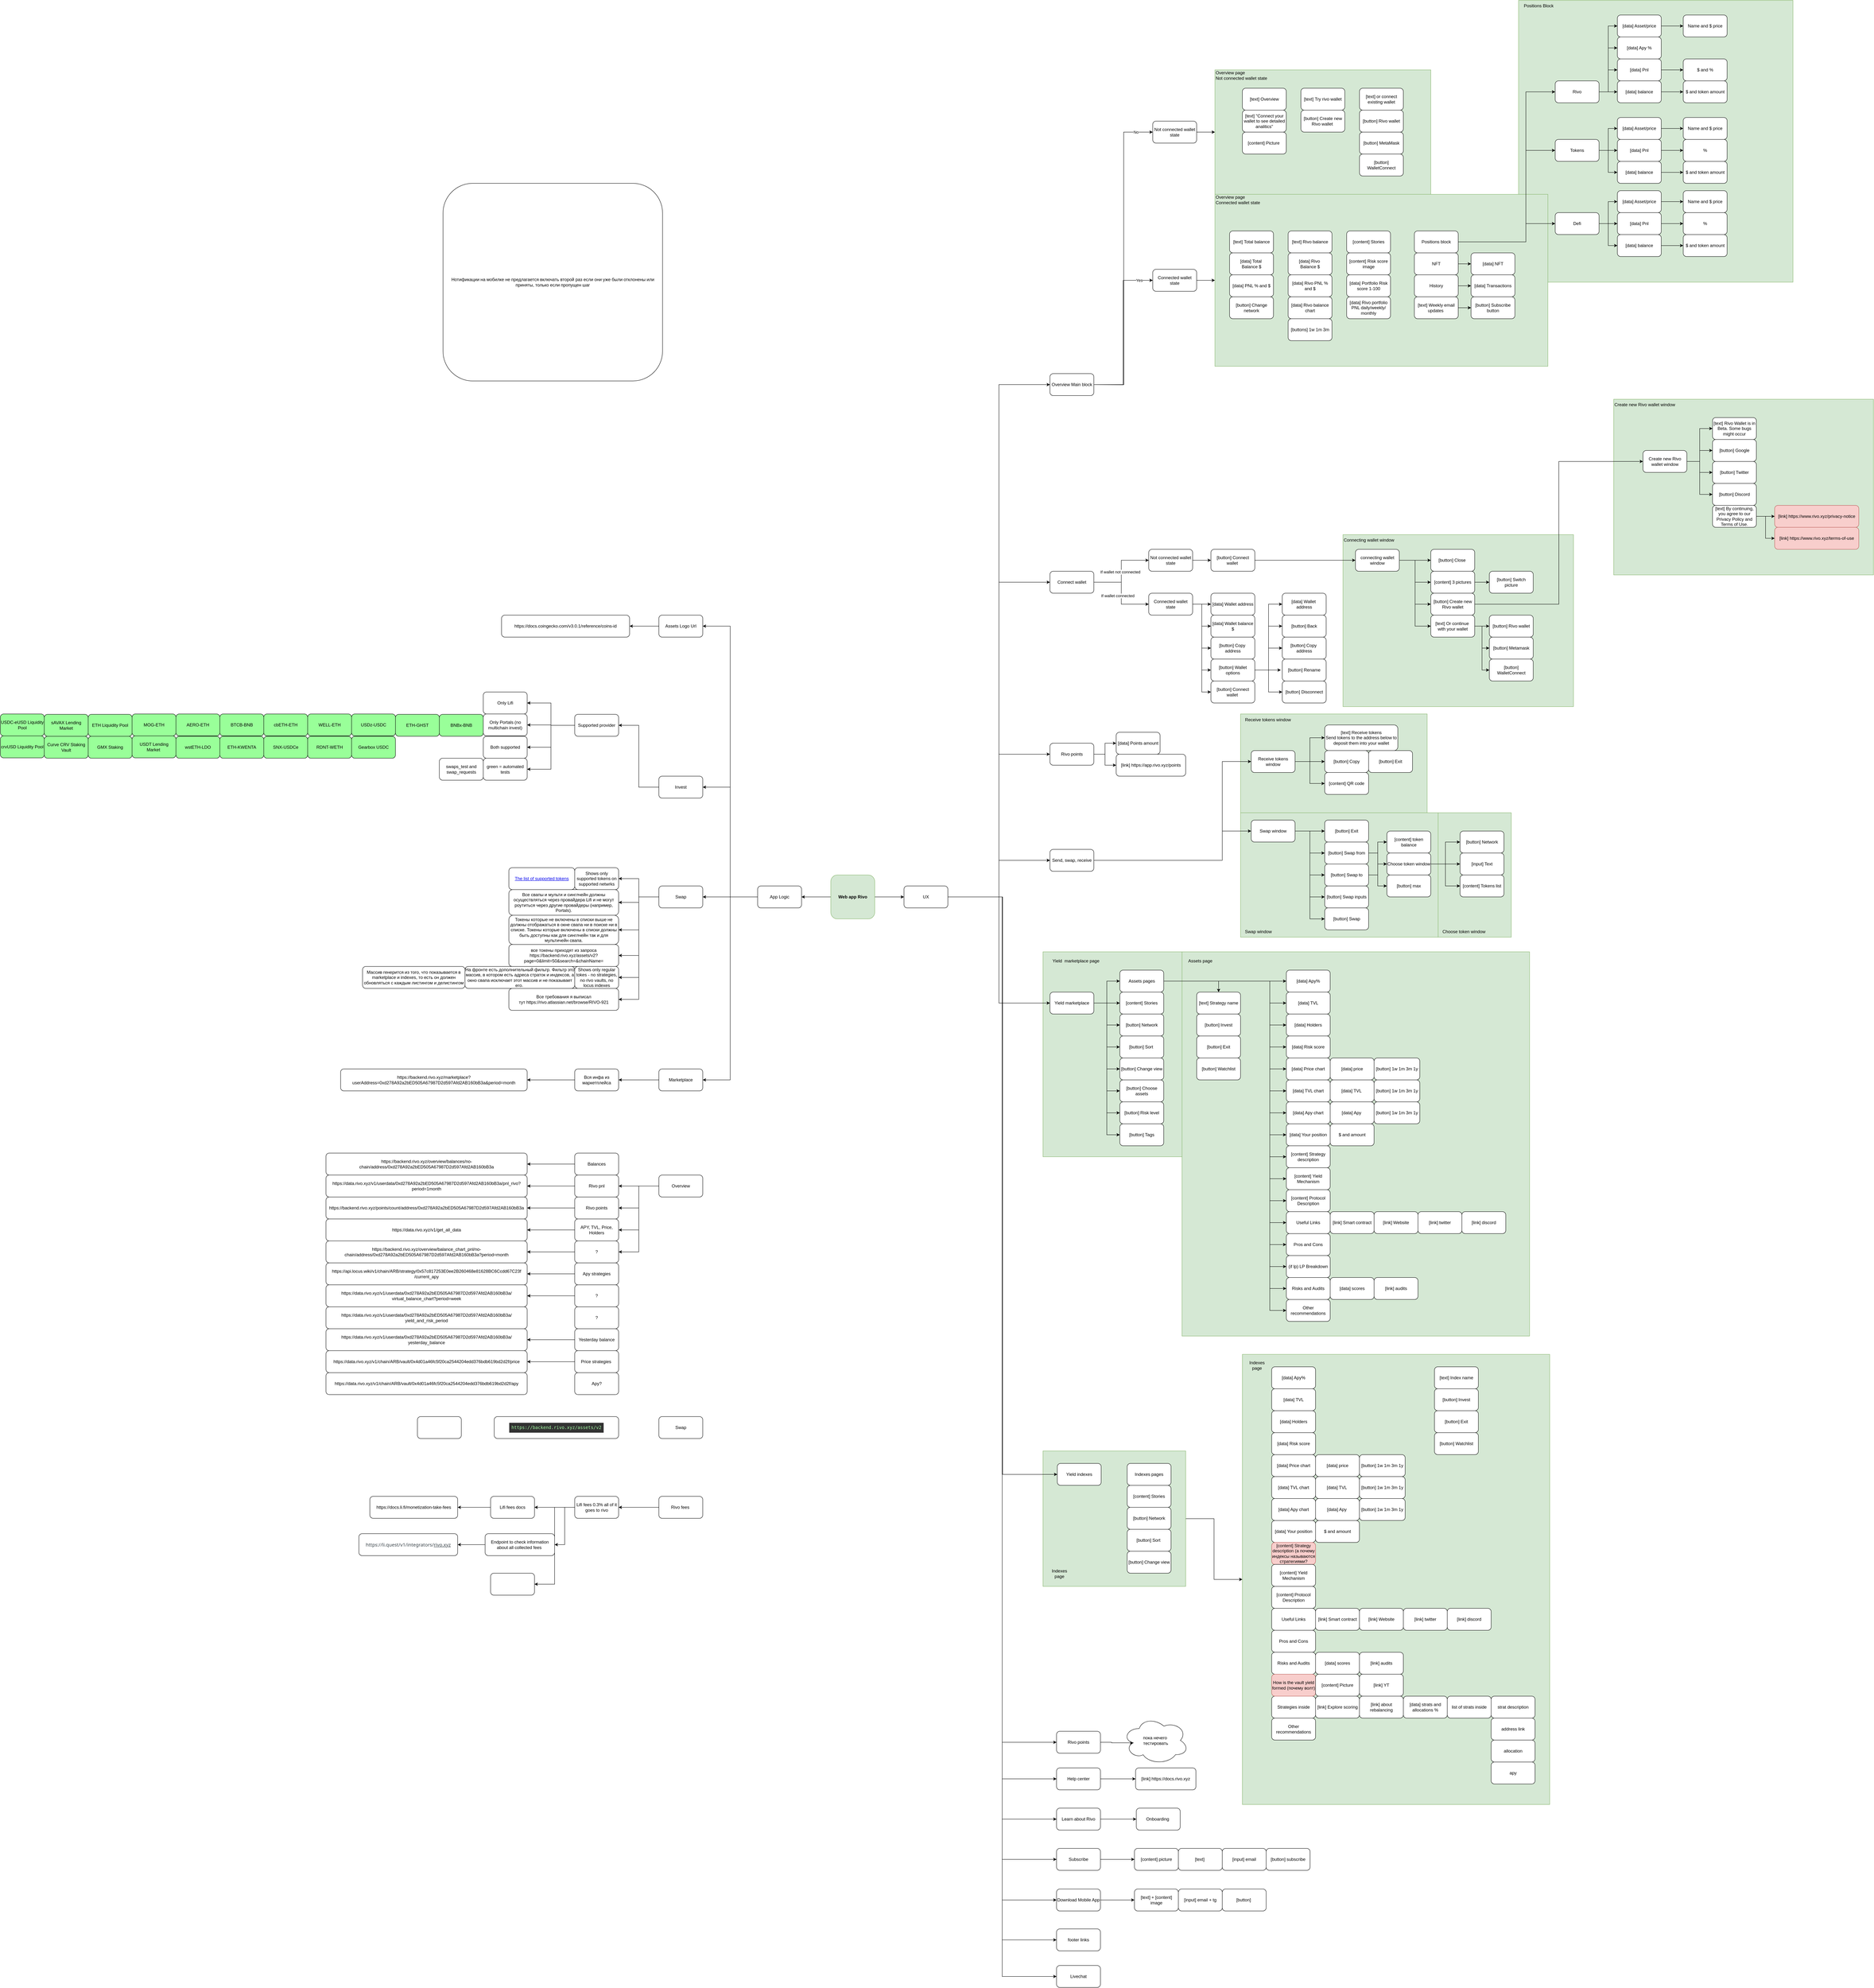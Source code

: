 <mxfile version="24.7.17">
  <diagram name="Page-1" id="qm4rC7lLdLEnBlSQGt2U">
    <mxGraphModel dx="3553" dy="3058" grid="1" gridSize="10" guides="1" tooltips="1" connect="1" arrows="1" fold="1" page="1" pageScale="1" pageWidth="1169" pageHeight="827" math="0" shadow="0">
      <root>
        <mxCell id="0" />
        <mxCell id="1" parent="0" />
        <mxCell id="2rfHuQ-AQgnEhuDZxD2h-383" value="" style="rounded=0;whiteSpace=wrap;html=1;fillColor=#d5e8d4;strokeColor=#82b366;movable=0;resizable=0;rotatable=0;deletable=0;editable=0;locked=1;connectable=0;" parent="1" vertex="1">
          <mxGeometry x="1685" y="1620" width="840" height="1230" as="geometry" />
        </mxCell>
        <mxCell id="kD-tzJx8hvd1OCXesS0t-8" style="edgeStyle=orthogonalEdgeStyle;rounded=0;orthogonalLoop=1;jettySize=auto;html=1;entryX=0;entryY=0.5;entryDx=0;entryDy=0;movable=0;resizable=0;rotatable=0;deletable=0;editable=0;locked=1;connectable=0;" parent="1" source="2rfHuQ-AQgnEhuDZxD2h-348" target="2rfHuQ-AQgnEhuDZxD2h-383" edge="1">
          <mxGeometry relative="1" as="geometry" />
        </mxCell>
        <mxCell id="2rfHuQ-AQgnEhuDZxD2h-348" value="" style="rounded=0;whiteSpace=wrap;html=1;fillColor=#d5e8d4;strokeColor=#82b366;movable=1;resizable=1;rotatable=1;deletable=1;editable=1;locked=0;connectable=1;" parent="1" vertex="1">
          <mxGeometry x="1140" y="1884" width="390" height="370" as="geometry" />
        </mxCell>
        <mxCell id="2rfHuQ-AQgnEhuDZxD2h-329" value="" style="rounded=0;whiteSpace=wrap;html=1;fillColor=#d5e8d4;strokeColor=#82b366;movable=0;resizable=0;rotatable=0;deletable=0;editable=0;locked=1;connectable=0;" parent="1" vertex="1">
          <mxGeometry x="1140" y="520" width="380" height="560" as="geometry" />
        </mxCell>
        <mxCell id="2rfHuQ-AQgnEhuDZxD2h-300" value="" style="rounded=0;whiteSpace=wrap;html=1;fillColor=#d5e8d4;strokeColor=#82b366;movable=0;resizable=0;rotatable=0;deletable=0;editable=0;locked=1;connectable=0;" parent="1" vertex="1">
          <mxGeometry x="1520" y="520" width="950" height="1050" as="geometry" />
        </mxCell>
        <mxCell id="2rfHuQ-AQgnEhuDZxD2h-247" value="" style="rounded=0;whiteSpace=wrap;html=1;fillColor=#d5e8d4;strokeColor=#82b366;movable=0;resizable=0;rotatable=0;deletable=0;editable=0;locked=1;connectable=0;" parent="1" vertex="1">
          <mxGeometry x="2440" y="-2080" width="750" height="770" as="geometry" />
        </mxCell>
        <mxCell id="2rfHuQ-AQgnEhuDZxD2h-180" value="" style="rounded=0;whiteSpace=wrap;html=1;fillColor=#d5e8d4;strokeColor=#82b366;movable=0;resizable=0;rotatable=0;deletable=0;editable=0;locked=1;connectable=0;" parent="1" vertex="1">
          <mxGeometry x="1680" y="-130" width="510" height="270" as="geometry" />
        </mxCell>
        <mxCell id="2rfHuQ-AQgnEhuDZxD2h-178" value="" style="rounded=0;whiteSpace=wrap;html=1;fillColor=#d5e8d4;strokeColor=#82b366;movable=0;resizable=0;rotatable=0;deletable=0;editable=0;locked=1;connectable=0;" parent="1" vertex="1">
          <mxGeometry x="2220" y="140" width="200" height="340" as="geometry" />
        </mxCell>
        <mxCell id="2rfHuQ-AQgnEhuDZxD2h-176" value="" style="rounded=0;whiteSpace=wrap;html=1;fillColor=#d5e8d4;strokeColor=#82b366;movable=0;resizable=0;rotatable=0;deletable=0;editable=0;locked=1;connectable=0;" parent="1" vertex="1">
          <mxGeometry x="1680" y="140" width="540" height="340" as="geometry" />
        </mxCell>
        <mxCell id="2rfHuQ-AQgnEhuDZxD2h-129" value="" style="rounded=0;whiteSpace=wrap;html=1;fillColor=#d5e8d4;strokeColor=#82b366;movable=0;resizable=0;rotatable=0;deletable=0;editable=0;locked=1;connectable=0;" parent="1" vertex="1">
          <mxGeometry x="2700" y="-990" width="710" height="480" as="geometry" />
        </mxCell>
        <mxCell id="2rfHuQ-AQgnEhuDZxD2h-109" value="" style="rounded=0;whiteSpace=wrap;html=1;fillColor=#d5e8d4;strokeColor=#82b366;movable=0;resizable=0;rotatable=0;deletable=0;editable=0;locked=1;connectable=0;" parent="1" vertex="1">
          <mxGeometry x="1960" y="-620" width="630" height="470" as="geometry" />
        </mxCell>
        <mxCell id="2rfHuQ-AQgnEhuDZxD2h-55" value="" style="rounded=0;whiteSpace=wrap;html=1;fillColor=#d5e8d4;strokeColor=#82b366;movable=0;resizable=0;rotatable=0;deletable=0;editable=0;locked=1;connectable=0;" parent="1" vertex="1">
          <mxGeometry x="1610" y="-1550" width="910" height="470" as="geometry" />
        </mxCell>
        <mxCell id="2rfHuQ-AQgnEhuDZxD2h-34" value="" style="rounded=0;whiteSpace=wrap;html=1;fillColor=#d5e8d4;strokeColor=#82b366;align=left;movable=0;resizable=0;rotatable=0;deletable=0;editable=0;locked=1;connectable=0;" parent="1" vertex="1">
          <mxGeometry x="1610" y="-1890" width="590" height="340" as="geometry" />
        </mxCell>
        <mxCell id="2rfHuQ-AQgnEhuDZxD2h-137" style="edgeStyle=orthogonalEdgeStyle;rounded=0;orthogonalLoop=1;jettySize=auto;html=1;" parent="1" source="2rfHuQ-AQgnEhuDZxD2h-1" target="2rfHuQ-AQgnEhuDZxD2h-2" edge="1">
          <mxGeometry relative="1" as="geometry" />
        </mxCell>
        <mxCell id="kD-tzJx8hvd1OCXesS0t-1" style="edgeStyle=orthogonalEdgeStyle;rounded=0;orthogonalLoop=1;jettySize=auto;html=1;entryX=1;entryY=0.5;entryDx=0;entryDy=0;" parent="1" source="2rfHuQ-AQgnEhuDZxD2h-1" target="2rfHuQ-AQgnEhuDZxD2h-3" edge="1">
          <mxGeometry relative="1" as="geometry" />
        </mxCell>
        <mxCell id="2rfHuQ-AQgnEhuDZxD2h-1" value="&lt;b&gt;Web app Rivo&lt;/b&gt;" style="rounded=1;whiteSpace=wrap;html=1;fillColor=#d5e8d4;strokeColor=#82b366;" parent="1" vertex="1">
          <mxGeometry x="560" y="310" width="120" height="120" as="geometry" />
        </mxCell>
        <mxCell id="2rfHuQ-AQgnEhuDZxD2h-59" style="edgeStyle=orthogonalEdgeStyle;rounded=0;orthogonalLoop=1;jettySize=auto;html=1;entryX=0;entryY=0.5;entryDx=0;entryDy=0;" parent="1" source="2rfHuQ-AQgnEhuDZxD2h-2" target="2rfHuQ-AQgnEhuDZxD2h-15" edge="1">
          <mxGeometry relative="1" as="geometry" />
        </mxCell>
        <mxCell id="2rfHuQ-AQgnEhuDZxD2h-135" style="edgeStyle=orthogonalEdgeStyle;rounded=0;orthogonalLoop=1;jettySize=auto;html=1;entryX=0;entryY=0.5;entryDx=0;entryDy=0;" parent="1" source="2rfHuQ-AQgnEhuDZxD2h-2" target="2rfHuQ-AQgnEhuDZxD2h-5" edge="1">
          <mxGeometry relative="1" as="geometry" />
        </mxCell>
        <mxCell id="2rfHuQ-AQgnEhuDZxD2h-136" style="edgeStyle=orthogonalEdgeStyle;rounded=0;orthogonalLoop=1;jettySize=auto;html=1;entryX=0;entryY=0.5;entryDx=0;entryDy=0;" parent="1" source="2rfHuQ-AQgnEhuDZxD2h-2" target="2rfHuQ-AQgnEhuDZxD2h-4" edge="1">
          <mxGeometry relative="1" as="geometry" />
        </mxCell>
        <mxCell id="2rfHuQ-AQgnEhuDZxD2h-143" style="edgeStyle=orthogonalEdgeStyle;rounded=0;orthogonalLoop=1;jettySize=auto;html=1;entryX=0;entryY=0.5;entryDx=0;entryDy=0;" parent="1" source="2rfHuQ-AQgnEhuDZxD2h-2" target="2rfHuQ-AQgnEhuDZxD2h-6" edge="1">
          <mxGeometry relative="1" as="geometry" />
        </mxCell>
        <mxCell id="2rfHuQ-AQgnEhuDZxD2h-328" style="edgeStyle=orthogonalEdgeStyle;rounded=0;orthogonalLoop=1;jettySize=auto;html=1;entryX=0;entryY=0.5;entryDx=0;entryDy=0;" parent="1" source="2rfHuQ-AQgnEhuDZxD2h-2" target="2rfHuQ-AQgnEhuDZxD2h-8" edge="1">
          <mxGeometry relative="1" as="geometry" />
        </mxCell>
        <mxCell id="2rfHuQ-AQgnEhuDZxD2h-331" style="edgeStyle=orthogonalEdgeStyle;rounded=0;orthogonalLoop=1;jettySize=auto;html=1;entryX=0;entryY=0.5;entryDx=0;entryDy=0;" parent="1" source="2rfHuQ-AQgnEhuDZxD2h-2" target="2rfHuQ-AQgnEhuDZxD2h-9" edge="1">
          <mxGeometry relative="1" as="geometry" />
        </mxCell>
        <mxCell id="2rfHuQ-AQgnEhuDZxD2h-397" style="edgeStyle=orthogonalEdgeStyle;rounded=0;orthogonalLoop=1;jettySize=auto;html=1;entryX=0;entryY=0.5;entryDx=0;entryDy=0;" parent="1" source="2rfHuQ-AQgnEhuDZxD2h-2" target="2rfHuQ-AQgnEhuDZxD2h-10" edge="1">
          <mxGeometry relative="1" as="geometry" />
        </mxCell>
        <mxCell id="kD-tzJx8hvd1OCXesS0t-2" style="edgeStyle=orthogonalEdgeStyle;rounded=0;orthogonalLoop=1;jettySize=auto;html=1;entryX=0;entryY=0.5;entryDx=0;entryDy=0;" parent="1" source="2rfHuQ-AQgnEhuDZxD2h-2" target="2rfHuQ-AQgnEhuDZxD2h-12" edge="1">
          <mxGeometry relative="1" as="geometry" />
        </mxCell>
        <mxCell id="kD-tzJx8hvd1OCXesS0t-3" style="edgeStyle=orthogonalEdgeStyle;rounded=0;orthogonalLoop=1;jettySize=auto;html=1;entryX=0;entryY=0.5;entryDx=0;entryDy=0;" parent="1" source="2rfHuQ-AQgnEhuDZxD2h-2" target="2rfHuQ-AQgnEhuDZxD2h-13" edge="1">
          <mxGeometry relative="1" as="geometry" />
        </mxCell>
        <mxCell id="kD-tzJx8hvd1OCXesS0t-4" style="edgeStyle=orthogonalEdgeStyle;rounded=0;orthogonalLoop=1;jettySize=auto;html=1;entryX=0;entryY=0.5;entryDx=0;entryDy=0;" parent="1" source="2rfHuQ-AQgnEhuDZxD2h-2" target="2rfHuQ-AQgnEhuDZxD2h-401" edge="1">
          <mxGeometry relative="1" as="geometry" />
        </mxCell>
        <mxCell id="kD-tzJx8hvd1OCXesS0t-5" style="edgeStyle=orthogonalEdgeStyle;rounded=0;orthogonalLoop=1;jettySize=auto;html=1;entryX=0;entryY=0.5;entryDx=0;entryDy=0;" parent="1" source="2rfHuQ-AQgnEhuDZxD2h-2" target="2rfHuQ-AQgnEhuDZxD2h-14" edge="1">
          <mxGeometry relative="1" as="geometry" />
        </mxCell>
        <mxCell id="kD-tzJx8hvd1OCXesS0t-6" style="edgeStyle=orthogonalEdgeStyle;rounded=0;orthogonalLoop=1;jettySize=auto;html=1;entryX=0;entryY=0.5;entryDx=0;entryDy=0;" parent="1" source="2rfHuQ-AQgnEhuDZxD2h-2" target="2rfHuQ-AQgnEhuDZxD2h-414" edge="1">
          <mxGeometry relative="1" as="geometry" />
        </mxCell>
        <mxCell id="kD-tzJx8hvd1OCXesS0t-7" style="edgeStyle=orthogonalEdgeStyle;rounded=0;orthogonalLoop=1;jettySize=auto;html=1;entryX=0;entryY=0.5;entryDx=0;entryDy=0;" parent="1" source="2rfHuQ-AQgnEhuDZxD2h-2" target="2rfHuQ-AQgnEhuDZxD2h-415" edge="1">
          <mxGeometry relative="1" as="geometry" />
        </mxCell>
        <mxCell id="2rfHuQ-AQgnEhuDZxD2h-2" value="UX" style="rounded=1;whiteSpace=wrap;html=1;" parent="1" vertex="1">
          <mxGeometry x="760" y="340" width="120" height="60" as="geometry" />
        </mxCell>
        <mxCell id="kD-tzJx8hvd1OCXesS0t-24" style="edgeStyle=orthogonalEdgeStyle;rounded=0;orthogonalLoop=1;jettySize=auto;html=1;entryX=1;entryY=0.5;entryDx=0;entryDy=0;" parent="1" source="2rfHuQ-AQgnEhuDZxD2h-3" target="kD-tzJx8hvd1OCXesS0t-9" edge="1">
          <mxGeometry relative="1" as="geometry" />
        </mxCell>
        <mxCell id="senwqfPBJHAzz4Q0wueQ-2" style="edgeStyle=orthogonalEdgeStyle;rounded=0;orthogonalLoop=1;jettySize=auto;html=1;entryX=1;entryY=0.5;entryDx=0;entryDy=0;" parent="1" source="2rfHuQ-AQgnEhuDZxD2h-3" target="senwqfPBJHAzz4Q0wueQ-1" edge="1">
          <mxGeometry relative="1" as="geometry" />
        </mxCell>
        <mxCell id="M4X_1te7F6ORx8-Ru-4e-2" style="edgeStyle=orthogonalEdgeStyle;rounded=0;orthogonalLoop=1;jettySize=auto;html=1;entryX=1;entryY=0.5;entryDx=0;entryDy=0;" parent="1" source="2rfHuQ-AQgnEhuDZxD2h-3" target="M4X_1te7F6ORx8-Ru-4e-1" edge="1">
          <mxGeometry relative="1" as="geometry" />
        </mxCell>
        <mxCell id="77hAmbgK5IokO4YRoH0--3" style="edgeStyle=orthogonalEdgeStyle;rounded=0;orthogonalLoop=1;jettySize=auto;html=1;entryX=1;entryY=0.5;entryDx=0;entryDy=0;" parent="1" source="2rfHuQ-AQgnEhuDZxD2h-3" target="77hAmbgK5IokO4YRoH0--2" edge="1">
          <mxGeometry relative="1" as="geometry" />
        </mxCell>
        <mxCell id="2rfHuQ-AQgnEhuDZxD2h-3" value="App Logic" style="rounded=1;whiteSpace=wrap;html=1;" parent="1" vertex="1">
          <mxGeometry x="360" y="340" width="120" height="60" as="geometry" />
        </mxCell>
        <mxCell id="2rfHuQ-AQgnEhuDZxD2h-63" style="edgeStyle=orthogonalEdgeStyle;rounded=0;orthogonalLoop=1;jettySize=auto;html=1;entryX=0;entryY=0.5;entryDx=0;entryDy=0;movable=0;resizable=0;rotatable=0;deletable=0;editable=0;locked=1;connectable=0;" parent="1" source="2rfHuQ-AQgnEhuDZxD2h-4" target="2rfHuQ-AQgnEhuDZxD2h-62" edge="1">
          <mxGeometry relative="1" as="geometry" />
        </mxCell>
        <mxCell id="2rfHuQ-AQgnEhuDZxD2h-64" value="If wallet connected" style="edgeLabel;html=1;align=center;verticalAlign=middle;resizable=0;points=[];movable=0;rotatable=0;deletable=0;editable=0;locked=1;connectable=0;" parent="2rfHuQ-AQgnEhuDZxD2h-63" vertex="1" connectable="0">
          <mxGeometry x="0.072" y="-1" relative="1" as="geometry">
            <mxPoint x="-9" y="-1" as="offset" />
          </mxGeometry>
        </mxCell>
        <mxCell id="2rfHuQ-AQgnEhuDZxD2h-65" style="edgeStyle=orthogonalEdgeStyle;rounded=0;orthogonalLoop=1;jettySize=auto;html=1;movable=0;resizable=0;rotatable=0;deletable=0;editable=0;locked=1;connectable=0;" parent="1" source="2rfHuQ-AQgnEhuDZxD2h-4" target="2rfHuQ-AQgnEhuDZxD2h-60" edge="1">
          <mxGeometry relative="1" as="geometry" />
        </mxCell>
        <mxCell id="2rfHuQ-AQgnEhuDZxD2h-66" value="If wallet not connected" style="edgeLabel;html=1;align=center;verticalAlign=middle;resizable=0;points=[];movable=0;rotatable=0;deletable=0;editable=0;locked=1;connectable=0;" parent="2rfHuQ-AQgnEhuDZxD2h-65" vertex="1" connectable="0">
          <mxGeometry x="-0.012" y="3" relative="1" as="geometry">
            <mxPoint as="offset" />
          </mxGeometry>
        </mxCell>
        <mxCell id="2rfHuQ-AQgnEhuDZxD2h-4" value="Connect wallet" style="rounded=1;whiteSpace=wrap;html=1;movable=0;resizable=0;rotatable=0;deletable=0;editable=0;locked=1;connectable=0;" parent="1" vertex="1">
          <mxGeometry x="1159" y="-520" width="120" height="60" as="geometry" />
        </mxCell>
        <mxCell id="2rfHuQ-AQgnEhuDZxD2h-133" style="edgeStyle=orthogonalEdgeStyle;rounded=0;orthogonalLoop=1;jettySize=auto;html=1;movable=0;resizable=0;rotatable=0;deletable=0;editable=0;locked=1;connectable=0;" parent="1" source="2rfHuQ-AQgnEhuDZxD2h-5" target="2rfHuQ-AQgnEhuDZxD2h-131" edge="1">
          <mxGeometry relative="1" as="geometry" />
        </mxCell>
        <mxCell id="2rfHuQ-AQgnEhuDZxD2h-134" style="edgeStyle=orthogonalEdgeStyle;rounded=0;orthogonalLoop=1;jettySize=auto;html=1;entryX=0;entryY=0.5;entryDx=0;entryDy=0;movable=0;resizable=0;rotatable=0;deletable=0;editable=0;locked=1;connectable=0;" parent="1" source="2rfHuQ-AQgnEhuDZxD2h-5" target="2rfHuQ-AQgnEhuDZxD2h-132" edge="1">
          <mxGeometry relative="1" as="geometry" />
        </mxCell>
        <mxCell id="2rfHuQ-AQgnEhuDZxD2h-5" value="Rivo points" style="rounded=1;whiteSpace=wrap;html=1;movable=0;resizable=0;rotatable=0;deletable=0;editable=0;locked=1;connectable=0;" parent="1" vertex="1">
          <mxGeometry x="1159" y="-50" width="120" height="60" as="geometry" />
        </mxCell>
        <mxCell id="2rfHuQ-AQgnEhuDZxD2h-144" style="edgeStyle=orthogonalEdgeStyle;rounded=0;orthogonalLoop=1;jettySize=auto;html=1;movable=0;resizable=0;rotatable=0;deletable=0;editable=0;locked=1;connectable=0;" parent="1" source="2rfHuQ-AQgnEhuDZxD2h-6" target="2rfHuQ-AQgnEhuDZxD2h-142" edge="1">
          <mxGeometry relative="1" as="geometry">
            <Array as="points">
              <mxPoint x="1630" y="270" />
              <mxPoint x="1630" y="190" />
            </Array>
          </mxGeometry>
        </mxCell>
        <mxCell id="2rfHuQ-AQgnEhuDZxD2h-145" style="edgeStyle=orthogonalEdgeStyle;rounded=0;orthogonalLoop=1;jettySize=auto;html=1;entryX=0;entryY=0.5;entryDx=0;entryDy=0;movable=0;resizable=0;rotatable=0;deletable=0;editable=0;locked=1;connectable=0;" parent="1" source="2rfHuQ-AQgnEhuDZxD2h-6" target="2rfHuQ-AQgnEhuDZxD2h-139" edge="1">
          <mxGeometry relative="1" as="geometry">
            <Array as="points">
              <mxPoint x="1630" y="270" />
              <mxPoint x="1630" />
            </Array>
          </mxGeometry>
        </mxCell>
        <mxCell id="2rfHuQ-AQgnEhuDZxD2h-6" value="Send, swap, receive" style="rounded=1;whiteSpace=wrap;html=1;movable=0;resizable=0;rotatable=0;deletable=0;editable=0;locked=1;connectable=0;" parent="1" vertex="1">
          <mxGeometry x="1159" y="240" width="120" height="60" as="geometry" />
        </mxCell>
        <mxCell id="2rfHuQ-AQgnEhuDZxD2h-266" style="edgeStyle=orthogonalEdgeStyle;rounded=0;orthogonalLoop=1;jettySize=auto;html=1;movable=0;resizable=0;rotatable=0;deletable=0;editable=0;locked=1;connectable=0;" parent="1" source="2rfHuQ-AQgnEhuDZxD2h-8" target="2rfHuQ-AQgnEhuDZxD2h-254" edge="1">
          <mxGeometry relative="1" as="geometry" />
        </mxCell>
        <mxCell id="2rfHuQ-AQgnEhuDZxD2h-267" style="edgeStyle=orthogonalEdgeStyle;rounded=0;orthogonalLoop=1;jettySize=auto;html=1;entryX=0;entryY=0.5;entryDx=0;entryDy=0;movable=0;resizable=0;rotatable=0;deletable=0;editable=0;locked=1;connectable=0;" parent="1" source="2rfHuQ-AQgnEhuDZxD2h-8" target="2rfHuQ-AQgnEhuDZxD2h-255" edge="1">
          <mxGeometry relative="1" as="geometry" />
        </mxCell>
        <mxCell id="2rfHuQ-AQgnEhuDZxD2h-268" style="edgeStyle=orthogonalEdgeStyle;rounded=0;orthogonalLoop=1;jettySize=auto;html=1;entryX=0;entryY=0.5;entryDx=0;entryDy=0;movable=0;resizable=0;rotatable=0;deletable=0;editable=0;locked=1;connectable=0;" parent="1" source="2rfHuQ-AQgnEhuDZxD2h-8" target="2rfHuQ-AQgnEhuDZxD2h-260" edge="1">
          <mxGeometry relative="1" as="geometry" />
        </mxCell>
        <mxCell id="2rfHuQ-AQgnEhuDZxD2h-269" style="edgeStyle=orthogonalEdgeStyle;rounded=0;orthogonalLoop=1;jettySize=auto;html=1;entryX=0;entryY=0.5;entryDx=0;entryDy=0;movable=0;resizable=0;rotatable=0;deletable=0;editable=0;locked=1;connectable=0;" parent="1" source="2rfHuQ-AQgnEhuDZxD2h-8" target="2rfHuQ-AQgnEhuDZxD2h-259" edge="1">
          <mxGeometry relative="1" as="geometry" />
        </mxCell>
        <mxCell id="2rfHuQ-AQgnEhuDZxD2h-270" style="edgeStyle=orthogonalEdgeStyle;rounded=0;orthogonalLoop=1;jettySize=auto;html=1;entryX=0;entryY=0.5;entryDx=0;entryDy=0;movable=0;resizable=0;rotatable=0;deletable=0;editable=0;locked=1;connectable=0;" parent="1" source="2rfHuQ-AQgnEhuDZxD2h-8" target="2rfHuQ-AQgnEhuDZxD2h-258" edge="1">
          <mxGeometry relative="1" as="geometry" />
        </mxCell>
        <mxCell id="2rfHuQ-AQgnEhuDZxD2h-271" style="edgeStyle=orthogonalEdgeStyle;rounded=0;orthogonalLoop=1;jettySize=auto;html=1;entryX=0;entryY=0.5;entryDx=0;entryDy=0;movable=0;resizable=0;rotatable=0;deletable=0;editable=0;locked=1;connectable=0;" parent="1" source="2rfHuQ-AQgnEhuDZxD2h-8" target="2rfHuQ-AQgnEhuDZxD2h-257" edge="1">
          <mxGeometry relative="1" as="geometry" />
        </mxCell>
        <mxCell id="2rfHuQ-AQgnEhuDZxD2h-272" style="edgeStyle=orthogonalEdgeStyle;rounded=0;orthogonalLoop=1;jettySize=auto;html=1;entryX=0;entryY=0.5;entryDx=0;entryDy=0;movable=0;resizable=0;rotatable=0;deletable=0;editable=0;locked=1;connectable=0;" parent="1" source="2rfHuQ-AQgnEhuDZxD2h-8" target="2rfHuQ-AQgnEhuDZxD2h-265" edge="1">
          <mxGeometry relative="1" as="geometry" />
        </mxCell>
        <mxCell id="2rfHuQ-AQgnEhuDZxD2h-274" style="edgeStyle=orthogonalEdgeStyle;rounded=0;orthogonalLoop=1;jettySize=auto;html=1;entryX=0;entryY=0.5;entryDx=0;entryDy=0;movable=0;resizable=0;rotatable=0;deletable=0;editable=0;locked=1;connectable=0;" parent="1" source="2rfHuQ-AQgnEhuDZxD2h-8" target="2rfHuQ-AQgnEhuDZxD2h-273" edge="1">
          <mxGeometry relative="1" as="geometry" />
        </mxCell>
        <mxCell id="2rfHuQ-AQgnEhuDZxD2h-8" value="Yield marketplace" style="rounded=1;whiteSpace=wrap;html=1;movable=0;resizable=0;rotatable=0;deletable=0;editable=0;locked=1;connectable=0;" parent="1" vertex="1">
          <mxGeometry x="1159" y="630" width="120" height="60" as="geometry" />
        </mxCell>
        <mxCell id="2rfHuQ-AQgnEhuDZxD2h-9" value="Yield indexes" style="rounded=1;whiteSpace=wrap;html=1;movable=1;resizable=1;rotatable=1;deletable=1;editable=1;locked=0;connectable=1;" parent="1" vertex="1">
          <mxGeometry x="1179" y="1918" width="120" height="60" as="geometry" />
        </mxCell>
        <mxCell id="2rfHuQ-AQgnEhuDZxD2h-10" value="Rivo points" style="rounded=1;whiteSpace=wrap;html=1;" parent="1" vertex="1">
          <mxGeometry x="1177" y="2650" width="120" height="60" as="geometry" />
        </mxCell>
        <mxCell id="2rfHuQ-AQgnEhuDZxD2h-402" style="edgeStyle=orthogonalEdgeStyle;rounded=0;orthogonalLoop=1;jettySize=auto;html=1;entryX=0;entryY=0.5;entryDx=0;entryDy=0;" parent="1" source="2rfHuQ-AQgnEhuDZxD2h-12" target="2rfHuQ-AQgnEhuDZxD2h-400" edge="1">
          <mxGeometry relative="1" as="geometry" />
        </mxCell>
        <mxCell id="2rfHuQ-AQgnEhuDZxD2h-12" value="Help center" style="rounded=1;whiteSpace=wrap;html=1;" parent="1" vertex="1">
          <mxGeometry x="1177" y="2750" width="120" height="60" as="geometry" />
        </mxCell>
        <mxCell id="2rfHuQ-AQgnEhuDZxD2h-409" style="edgeStyle=orthogonalEdgeStyle;rounded=0;orthogonalLoop=1;jettySize=auto;html=1;entryX=0;entryY=0.5;entryDx=0;entryDy=0;" parent="1" source="2rfHuQ-AQgnEhuDZxD2h-13" target="2rfHuQ-AQgnEhuDZxD2h-408" edge="1">
          <mxGeometry relative="1" as="geometry" />
        </mxCell>
        <mxCell id="2rfHuQ-AQgnEhuDZxD2h-13" value="Learn about Rivo" style="rounded=1;whiteSpace=wrap;html=1;" parent="1" vertex="1">
          <mxGeometry x="1177" y="2860" width="120" height="60" as="geometry" />
        </mxCell>
        <mxCell id="2rfHuQ-AQgnEhuDZxD2h-413" style="edgeStyle=orthogonalEdgeStyle;rounded=0;orthogonalLoop=1;jettySize=auto;html=1;entryX=0;entryY=0.5;entryDx=0;entryDy=0;" parent="1" source="2rfHuQ-AQgnEhuDZxD2h-14" target="2rfHuQ-AQgnEhuDZxD2h-410" edge="1">
          <mxGeometry relative="1" as="geometry" />
        </mxCell>
        <mxCell id="2rfHuQ-AQgnEhuDZxD2h-14" value="Download Mobile App" style="rounded=1;whiteSpace=wrap;html=1;" parent="1" vertex="1">
          <mxGeometry x="1177" y="3081" width="120" height="60" as="geometry" />
        </mxCell>
        <mxCell id="2rfHuQ-AQgnEhuDZxD2h-19" style="edgeStyle=orthogonalEdgeStyle;rounded=0;orthogonalLoop=1;jettySize=auto;html=1;entryX=0;entryY=0.5;entryDx=0;entryDy=0;movable=0;resizable=0;rotatable=0;deletable=0;editable=0;locked=1;connectable=0;" parent="1" target="2rfHuQ-AQgnEhuDZxD2h-16" edge="1">
          <mxGeometry relative="1" as="geometry">
            <mxPoint x="1280" y="-1030" as="sourcePoint" />
          </mxGeometry>
        </mxCell>
        <mxCell id="2rfHuQ-AQgnEhuDZxD2h-185" value="No" style="edgeLabel;html=1;align=center;verticalAlign=middle;resizable=0;points=[];movable=0;rotatable=0;deletable=0;editable=0;locked=1;connectable=0;" parent="2rfHuQ-AQgnEhuDZxD2h-19" vertex="1" connectable="0">
          <mxGeometry x="0.892" y="-3" relative="1" as="geometry">
            <mxPoint y="-3" as="offset" />
          </mxGeometry>
        </mxCell>
        <mxCell id="2rfHuQ-AQgnEhuDZxD2h-183" style="edgeStyle=orthogonalEdgeStyle;rounded=0;orthogonalLoop=1;jettySize=auto;html=1;entryX=0;entryY=0.5;entryDx=0;entryDy=0;movable=0;resizable=0;rotatable=0;deletable=0;editable=0;locked=1;connectable=0;" parent="1" source="2rfHuQ-AQgnEhuDZxD2h-15" target="2rfHuQ-AQgnEhuDZxD2h-18" edge="1">
          <mxGeometry relative="1" as="geometry" />
        </mxCell>
        <mxCell id="2rfHuQ-AQgnEhuDZxD2h-184" value="Yes" style="edgeLabel;html=1;align=center;verticalAlign=middle;resizable=0;points=[];movable=0;rotatable=0;deletable=0;editable=0;locked=1;connectable=0;" parent="2rfHuQ-AQgnEhuDZxD2h-183" vertex="1" connectable="0">
          <mxGeometry x="0.816" y="-2" relative="1" as="geometry">
            <mxPoint x="4" y="-2" as="offset" />
          </mxGeometry>
        </mxCell>
        <mxCell id="2rfHuQ-AQgnEhuDZxD2h-15" value="Overview Main block" style="rounded=1;whiteSpace=wrap;html=1;movable=0;resizable=0;rotatable=0;deletable=0;editable=0;locked=1;connectable=0;" parent="1" vertex="1">
          <mxGeometry x="1159" y="-1060" width="120" height="60" as="geometry" />
        </mxCell>
        <mxCell id="2rfHuQ-AQgnEhuDZxD2h-188" style="edgeStyle=orthogonalEdgeStyle;rounded=0;orthogonalLoop=1;jettySize=auto;html=1;movable=0;resizable=0;rotatable=0;deletable=0;editable=0;locked=1;connectable=0;" parent="1" source="2rfHuQ-AQgnEhuDZxD2h-16" target="2rfHuQ-AQgnEhuDZxD2h-34" edge="1">
          <mxGeometry relative="1" as="geometry" />
        </mxCell>
        <mxCell id="2rfHuQ-AQgnEhuDZxD2h-16" value="Not connected wallet state" style="rounded=1;whiteSpace=wrap;html=1;movable=0;resizable=0;rotatable=0;deletable=0;editable=0;locked=1;connectable=0;" parent="1" vertex="1">
          <mxGeometry x="1440" y="-1750" width="120" height="60" as="geometry" />
        </mxCell>
        <mxCell id="2rfHuQ-AQgnEhuDZxD2h-57" style="edgeStyle=orthogonalEdgeStyle;rounded=0;orthogonalLoop=1;jettySize=auto;html=1;entryX=0;entryY=0.5;entryDx=0;entryDy=0;movable=0;resizable=0;rotatable=0;deletable=0;editable=0;locked=1;connectable=0;" parent="1" source="2rfHuQ-AQgnEhuDZxD2h-18" target="2rfHuQ-AQgnEhuDZxD2h-55" edge="1">
          <mxGeometry relative="1" as="geometry" />
        </mxCell>
        <mxCell id="2rfHuQ-AQgnEhuDZxD2h-18" value="Connected wallet state" style="rounded=1;whiteSpace=wrap;html=1;movable=0;resizable=0;rotatable=0;deletable=0;editable=0;locked=1;connectable=0;" parent="1" vertex="1">
          <mxGeometry x="1440" y="-1345" width="120" height="60" as="geometry" />
        </mxCell>
        <mxCell id="2rfHuQ-AQgnEhuDZxD2h-23" value="[text] Overview" style="rounded=1;whiteSpace=wrap;html=1;movable=0;resizable=0;rotatable=0;deletable=0;editable=0;locked=1;connectable=0;" parent="1" vertex="1">
          <mxGeometry x="1685" y="-1840" width="120" height="60" as="geometry" />
        </mxCell>
        <mxCell id="2rfHuQ-AQgnEhuDZxD2h-24" value="[text]&amp;nbsp;&quot;Connect your wallet to see detailed analitics&quot;" style="rounded=1;whiteSpace=wrap;html=1;movable=0;resizable=0;rotatable=0;deletable=0;editable=0;locked=1;connectable=0;" parent="1" vertex="1">
          <mxGeometry x="1685" y="-1780" width="120" height="60" as="geometry" />
        </mxCell>
        <mxCell id="2rfHuQ-AQgnEhuDZxD2h-25" value="[content] Picture&amp;nbsp;" style="rounded=1;whiteSpace=wrap;html=1;movable=0;resizable=0;rotatable=0;deletable=0;editable=0;locked=1;connectable=0;" parent="1" vertex="1">
          <mxGeometry x="1685" y="-1720" width="120" height="60" as="geometry" />
        </mxCell>
        <mxCell id="2rfHuQ-AQgnEhuDZxD2h-26" value="[button] Create new Rivo wallet&amp;nbsp;" style="rounded=1;whiteSpace=wrap;html=1;movable=0;resizable=0;rotatable=0;deletable=0;editable=0;locked=1;connectable=0;" parent="1" vertex="1">
          <mxGeometry x="1845" y="-1780" width="120" height="60" as="geometry" />
        </mxCell>
        <mxCell id="2rfHuQ-AQgnEhuDZxD2h-27" value="[text]&amp;nbsp;Try rivo wallet" style="rounded=1;whiteSpace=wrap;html=1;movable=0;resizable=0;rotatable=0;deletable=0;editable=0;locked=1;connectable=0;" parent="1" vertex="1">
          <mxGeometry x="1845" y="-1840" width="120" height="60" as="geometry" />
        </mxCell>
        <mxCell id="2rfHuQ-AQgnEhuDZxD2h-28" value="[text] or connect existing wallet" style="rounded=1;whiteSpace=wrap;html=1;movable=0;resizable=0;rotatable=0;deletable=0;editable=0;locked=1;connectable=0;" parent="1" vertex="1">
          <mxGeometry x="2005" y="-1840" width="120" height="60" as="geometry" />
        </mxCell>
        <mxCell id="2rfHuQ-AQgnEhuDZxD2h-30" value="[button] Rivo wallet" style="rounded=1;whiteSpace=wrap;html=1;movable=0;resizable=0;rotatable=0;deletable=0;editable=0;locked=1;connectable=0;" parent="1" vertex="1">
          <mxGeometry x="2005" y="-1780" width="120" height="60" as="geometry" />
        </mxCell>
        <mxCell id="2rfHuQ-AQgnEhuDZxD2h-31" value="[button] MetaMask" style="rounded=1;whiteSpace=wrap;html=1;movable=0;resizable=0;rotatable=0;deletable=0;editable=0;locked=1;connectable=0;" parent="1" vertex="1">
          <mxGeometry x="2005" y="-1720" width="120" height="60" as="geometry" />
        </mxCell>
        <mxCell id="2rfHuQ-AQgnEhuDZxD2h-32" value="[button] WalletConnect" style="rounded=1;whiteSpace=wrap;html=1;movable=0;resizable=0;rotatable=0;deletable=0;editable=0;locked=1;connectable=0;" parent="1" vertex="1">
          <mxGeometry x="2005" y="-1660" width="120" height="60" as="geometry" />
        </mxCell>
        <mxCell id="2rfHuQ-AQgnEhuDZxD2h-35" value="Overview page&lt;br&gt;Not connected wallet state" style="text;html=1;align=left;verticalAlign=middle;whiteSpace=wrap;rounded=0;movable=0;resizable=0;rotatable=0;deletable=0;editable=0;locked=1;connectable=0;" parent="1" vertex="1">
          <mxGeometry x="1610" y="-1890" width="315" height="30" as="geometry" />
        </mxCell>
        <mxCell id="2rfHuQ-AQgnEhuDZxD2h-39" value="[text] Total balance" style="rounded=1;whiteSpace=wrap;html=1;movable=0;resizable=0;rotatable=0;deletable=0;editable=0;locked=1;connectable=0;" parent="1" vertex="1">
          <mxGeometry x="1650" y="-1450" width="120" height="60" as="geometry" />
        </mxCell>
        <mxCell id="2rfHuQ-AQgnEhuDZxD2h-40" value="[data] Total&amp;nbsp;&lt;div&gt;Balance $&lt;/div&gt;" style="rounded=1;whiteSpace=wrap;html=1;movable=0;resizable=0;rotatable=0;deletable=0;editable=0;locked=1;connectable=0;" parent="1" vertex="1">
          <mxGeometry x="1650" y="-1390" width="120" height="60" as="geometry" />
        </mxCell>
        <mxCell id="2rfHuQ-AQgnEhuDZxD2h-41" value="[data] PNL % and $" style="rounded=1;whiteSpace=wrap;html=1;movable=0;resizable=0;rotatable=0;deletable=0;editable=0;locked=1;connectable=0;" parent="1" vertex="1">
          <mxGeometry x="1650" y="-1330" width="120" height="60" as="geometry" />
        </mxCell>
        <mxCell id="2rfHuQ-AQgnEhuDZxD2h-42" value="&lt;div&gt;[text] Rivo balance&lt;/div&gt;" style="rounded=1;whiteSpace=wrap;html=1;movable=0;resizable=0;rotatable=0;deletable=0;editable=0;locked=1;connectable=0;" parent="1" vertex="1">
          <mxGeometry x="1810" y="-1450" width="120" height="60" as="geometry" />
        </mxCell>
        <mxCell id="2rfHuQ-AQgnEhuDZxD2h-43" value="[data] Rivo&amp;nbsp;&lt;div&gt;Balance $&lt;/div&gt;" style="rounded=1;whiteSpace=wrap;html=1;movable=0;resizable=0;rotatable=0;deletable=0;editable=0;locked=1;connectable=0;" parent="1" vertex="1">
          <mxGeometry x="1810" y="-1390" width="120" height="60" as="geometry" />
        </mxCell>
        <mxCell id="2rfHuQ-AQgnEhuDZxD2h-44" value="[data] Rivo PNL % and $" style="rounded=1;whiteSpace=wrap;html=1;movable=0;resizable=0;rotatable=0;deletable=0;editable=0;locked=1;connectable=0;" parent="1" vertex="1">
          <mxGeometry x="1810" y="-1330" width="120" height="60" as="geometry" />
        </mxCell>
        <mxCell id="2rfHuQ-AQgnEhuDZxD2h-45" value="[data] Rivo balance chart" style="rounded=1;whiteSpace=wrap;html=1;movable=0;resizable=0;rotatable=0;deletable=0;editable=0;locked=1;connectable=0;" parent="1" vertex="1">
          <mxGeometry x="1810" y="-1270" width="120" height="60" as="geometry" />
        </mxCell>
        <mxCell id="2rfHuQ-AQgnEhuDZxD2h-46" value="[content] Stories" style="rounded=1;whiteSpace=wrap;html=1;movable=0;resizable=0;rotatable=0;deletable=0;editable=0;locked=1;connectable=0;" parent="1" vertex="1">
          <mxGeometry x="1970" y="-1450" width="120" height="60" as="geometry" />
        </mxCell>
        <mxCell id="2rfHuQ-AQgnEhuDZxD2h-47" value="[button] Change network" style="rounded=1;whiteSpace=wrap;html=1;movable=0;resizable=0;rotatable=0;deletable=0;editable=0;locked=1;connectable=0;" parent="1" vertex="1">
          <mxGeometry x="1650" y="-1270" width="120" height="60" as="geometry" />
        </mxCell>
        <mxCell id="2rfHuQ-AQgnEhuDZxD2h-48" value="[data] Portfolio Risk score 1-100" style="rounded=1;whiteSpace=wrap;html=1;movable=0;resizable=0;rotatable=0;deletable=0;editable=0;locked=1;connectable=0;" parent="1" vertex="1">
          <mxGeometry x="1970" y="-1330" width="120" height="60" as="geometry" />
        </mxCell>
        <mxCell id="2rfHuQ-AQgnEhuDZxD2h-49" value="[content] Risk score image" style="rounded=1;whiteSpace=wrap;html=1;movable=0;resizable=0;rotatable=0;deletable=0;editable=0;locked=1;connectable=0;" parent="1" vertex="1">
          <mxGeometry x="1970" y="-1390" width="120" height="60" as="geometry" />
        </mxCell>
        <mxCell id="2rfHuQ-AQgnEhuDZxD2h-50" value="[buttons] 1w 1m 3m" style="rounded=1;whiteSpace=wrap;html=1;movable=0;resizable=0;rotatable=0;deletable=0;editable=0;locked=1;connectable=0;" parent="1" vertex="1">
          <mxGeometry x="1810" y="-1210" width="120" height="60" as="geometry" />
        </mxCell>
        <mxCell id="2rfHuQ-AQgnEhuDZxD2h-51" value="[data] Rivo portfolio PNL daily/weekly/ monthly" style="rounded=1;whiteSpace=wrap;html=1;movable=0;resizable=0;rotatable=0;deletable=0;editable=0;locked=1;connectable=0;" parent="1" vertex="1">
          <mxGeometry x="1970" y="-1270" width="120" height="60" as="geometry" />
        </mxCell>
        <mxCell id="2rfHuQ-AQgnEhuDZxD2h-56" value="Overview page&lt;br&gt;Connected wallet state" style="text;html=1;align=left;verticalAlign=middle;whiteSpace=wrap;rounded=0;movable=0;resizable=0;rotatable=0;deletable=0;editable=0;locked=1;connectable=0;" parent="1" vertex="1">
          <mxGeometry x="1610" y="-1550" width="330" height="30" as="geometry" />
        </mxCell>
        <mxCell id="2rfHuQ-AQgnEhuDZxD2h-68" style="edgeStyle=orthogonalEdgeStyle;rounded=0;orthogonalLoop=1;jettySize=auto;html=1;entryX=0;entryY=0.5;entryDx=0;entryDy=0;movable=0;resizable=0;rotatable=0;deletable=0;editable=0;locked=1;connectable=0;" parent="1" source="2rfHuQ-AQgnEhuDZxD2h-60" target="2rfHuQ-AQgnEhuDZxD2h-67" edge="1">
          <mxGeometry relative="1" as="geometry" />
        </mxCell>
        <mxCell id="2rfHuQ-AQgnEhuDZxD2h-60" value="Not connected wallet state" style="rounded=1;whiteSpace=wrap;html=1;movable=0;resizable=0;rotatable=0;deletable=0;editable=0;locked=1;connectable=0;" parent="1" vertex="1">
          <mxGeometry x="1429" y="-580" width="120" height="60" as="geometry" />
        </mxCell>
        <mxCell id="2rfHuQ-AQgnEhuDZxD2h-101" style="edgeStyle=orthogonalEdgeStyle;rounded=0;orthogonalLoop=1;jettySize=auto;html=1;entryX=0;entryY=0.5;entryDx=0;entryDy=0;movable=0;resizable=0;rotatable=0;deletable=0;editable=0;locked=1;connectable=0;" parent="1" source="2rfHuQ-AQgnEhuDZxD2h-61" target="2rfHuQ-AQgnEhuDZxD2h-93" edge="1">
          <mxGeometry relative="1" as="geometry" />
        </mxCell>
        <mxCell id="2rfHuQ-AQgnEhuDZxD2h-102" style="edgeStyle=orthogonalEdgeStyle;rounded=0;orthogonalLoop=1;jettySize=auto;html=1;entryX=0;entryY=0.5;entryDx=0;entryDy=0;movable=0;resizable=0;rotatable=0;deletable=0;editable=0;locked=1;connectable=0;" parent="1" source="2rfHuQ-AQgnEhuDZxD2h-61" target="2rfHuQ-AQgnEhuDZxD2h-94" edge="1">
          <mxGeometry relative="1" as="geometry" />
        </mxCell>
        <mxCell id="2rfHuQ-AQgnEhuDZxD2h-103" style="edgeStyle=orthogonalEdgeStyle;rounded=0;orthogonalLoop=1;jettySize=auto;html=1;entryX=0;entryY=0.5;entryDx=0;entryDy=0;movable=0;resizable=0;rotatable=0;deletable=0;editable=0;locked=1;connectable=0;" parent="1" source="2rfHuQ-AQgnEhuDZxD2h-61" target="2rfHuQ-AQgnEhuDZxD2h-96" edge="1">
          <mxGeometry relative="1" as="geometry" />
        </mxCell>
        <mxCell id="2rfHuQ-AQgnEhuDZxD2h-104" style="edgeStyle=orthogonalEdgeStyle;rounded=0;orthogonalLoop=1;jettySize=auto;html=1;entryX=0;entryY=0.5;entryDx=0;entryDy=0;movable=0;resizable=0;rotatable=0;deletable=0;editable=0;locked=1;connectable=0;" parent="1" source="2rfHuQ-AQgnEhuDZxD2h-61" target="2rfHuQ-AQgnEhuDZxD2h-97" edge="1">
          <mxGeometry relative="1" as="geometry" />
        </mxCell>
        <mxCell id="2rfHuQ-AQgnEhuDZxD2h-61" value="connecting wallet window" style="rounded=1;whiteSpace=wrap;html=1;movable=0;resizable=0;rotatable=0;deletable=0;editable=0;locked=1;connectable=0;" parent="1" vertex="1">
          <mxGeometry x="1994" y="-580" width="120" height="60" as="geometry" />
        </mxCell>
        <mxCell id="2rfHuQ-AQgnEhuDZxD2h-81" style="edgeStyle=orthogonalEdgeStyle;rounded=0;orthogonalLoop=1;jettySize=auto;html=1;entryX=0;entryY=0.5;entryDx=0;entryDy=0;movable=0;resizable=0;rotatable=0;deletable=0;editable=0;locked=1;connectable=0;" parent="1" source="2rfHuQ-AQgnEhuDZxD2h-62" target="2rfHuQ-AQgnEhuDZxD2h-70" edge="1">
          <mxGeometry relative="1" as="geometry" />
        </mxCell>
        <mxCell id="2rfHuQ-AQgnEhuDZxD2h-82" style="edgeStyle=orthogonalEdgeStyle;rounded=0;orthogonalLoop=1;jettySize=auto;html=1;entryX=0;entryY=0.5;entryDx=0;entryDy=0;movable=0;resizable=0;rotatable=0;deletable=0;editable=0;locked=1;connectable=0;" parent="1" source="2rfHuQ-AQgnEhuDZxD2h-62" target="2rfHuQ-AQgnEhuDZxD2h-71" edge="1">
          <mxGeometry relative="1" as="geometry" />
        </mxCell>
        <mxCell id="2rfHuQ-AQgnEhuDZxD2h-83" style="edgeStyle=orthogonalEdgeStyle;rounded=0;orthogonalLoop=1;jettySize=auto;html=1;entryX=0;entryY=0.5;entryDx=0;entryDy=0;movable=0;resizable=0;rotatable=0;deletable=0;editable=0;locked=1;connectable=0;" parent="1" source="2rfHuQ-AQgnEhuDZxD2h-62" target="2rfHuQ-AQgnEhuDZxD2h-72" edge="1">
          <mxGeometry relative="1" as="geometry" />
        </mxCell>
        <mxCell id="2rfHuQ-AQgnEhuDZxD2h-84" style="edgeStyle=orthogonalEdgeStyle;rounded=0;orthogonalLoop=1;jettySize=auto;html=1;entryX=0;entryY=0.5;entryDx=0;entryDy=0;movable=0;resizable=0;rotatable=0;deletable=0;editable=0;locked=1;connectable=0;" parent="1" source="2rfHuQ-AQgnEhuDZxD2h-62" target="2rfHuQ-AQgnEhuDZxD2h-73" edge="1">
          <mxGeometry relative="1" as="geometry" />
        </mxCell>
        <mxCell id="2rfHuQ-AQgnEhuDZxD2h-85" style="edgeStyle=orthogonalEdgeStyle;rounded=0;orthogonalLoop=1;jettySize=auto;html=1;entryX=0;entryY=0.5;entryDx=0;entryDy=0;movable=0;resizable=0;rotatable=0;deletable=0;editable=0;locked=1;connectable=0;" parent="1" source="2rfHuQ-AQgnEhuDZxD2h-62" target="2rfHuQ-AQgnEhuDZxD2h-77" edge="1">
          <mxGeometry relative="1" as="geometry" />
        </mxCell>
        <mxCell id="2rfHuQ-AQgnEhuDZxD2h-62" value="Connected wallet state" style="rounded=1;whiteSpace=wrap;html=1;movable=0;resizable=0;rotatable=0;deletable=0;editable=0;locked=1;connectable=0;" parent="1" vertex="1">
          <mxGeometry x="1429" y="-460" width="120" height="60" as="geometry" />
        </mxCell>
        <mxCell id="2rfHuQ-AQgnEhuDZxD2h-69" style="edgeStyle=orthogonalEdgeStyle;rounded=0;orthogonalLoop=1;jettySize=auto;html=1;entryX=0;entryY=0.5;entryDx=0;entryDy=0;movable=0;resizable=0;rotatable=0;deletable=0;editable=0;locked=1;connectable=0;" parent="1" source="2rfHuQ-AQgnEhuDZxD2h-67" target="2rfHuQ-AQgnEhuDZxD2h-61" edge="1">
          <mxGeometry relative="1" as="geometry" />
        </mxCell>
        <mxCell id="2rfHuQ-AQgnEhuDZxD2h-67" value="[button] Connect wallet&amp;nbsp;" style="rounded=1;whiteSpace=wrap;html=1;movable=0;resizable=0;rotatable=0;deletable=0;editable=0;locked=1;connectable=0;" parent="1" vertex="1">
          <mxGeometry x="1599" y="-580" width="120" height="60" as="geometry" />
        </mxCell>
        <mxCell id="2rfHuQ-AQgnEhuDZxD2h-70" value="[data] Wallet address" style="rounded=1;whiteSpace=wrap;html=1;movable=0;resizable=0;rotatable=0;deletable=0;editable=0;locked=1;connectable=0;" parent="1" vertex="1">
          <mxGeometry x="1599" y="-460" width="120" height="60" as="geometry" />
        </mxCell>
        <mxCell id="2rfHuQ-AQgnEhuDZxD2h-71" value="[data] Wallet balance $" style="rounded=1;whiteSpace=wrap;html=1;movable=0;resizable=0;rotatable=0;deletable=0;editable=0;locked=1;connectable=0;" parent="1" vertex="1">
          <mxGeometry x="1599" y="-400" width="120" height="60" as="geometry" />
        </mxCell>
        <mxCell id="2rfHuQ-AQgnEhuDZxD2h-72" value="[button] Copy&amp;nbsp;&lt;div&gt;address&lt;/div&gt;" style="rounded=1;whiteSpace=wrap;html=1;movable=0;resizable=0;rotatable=0;deletable=0;editable=0;locked=1;connectable=0;" parent="1" vertex="1">
          <mxGeometry x="1599" y="-340" width="120" height="60" as="geometry" />
        </mxCell>
        <mxCell id="2rfHuQ-AQgnEhuDZxD2h-76" style="edgeStyle=orthogonalEdgeStyle;rounded=0;orthogonalLoop=1;jettySize=auto;html=1;entryX=0;entryY=0.5;entryDx=0;entryDy=0;movable=0;resizable=0;rotatable=0;deletable=0;editable=0;locked=1;connectable=0;" parent="1" source="2rfHuQ-AQgnEhuDZxD2h-73" edge="1">
          <mxGeometry relative="1" as="geometry">
            <mxPoint x="1790" y="-250" as="targetPoint" />
          </mxGeometry>
        </mxCell>
        <mxCell id="2rfHuQ-AQgnEhuDZxD2h-86" style="edgeStyle=orthogonalEdgeStyle;rounded=0;orthogonalLoop=1;jettySize=auto;html=1;entryX=0;entryY=0.5;entryDx=0;entryDy=0;movable=0;resizable=0;rotatable=0;deletable=0;editable=0;locked=1;connectable=0;" parent="1" source="2rfHuQ-AQgnEhuDZxD2h-73" target="2rfHuQ-AQgnEhuDZxD2h-78" edge="1">
          <mxGeometry relative="1" as="geometry" />
        </mxCell>
        <mxCell id="2rfHuQ-AQgnEhuDZxD2h-87" style="edgeStyle=orthogonalEdgeStyle;rounded=0;orthogonalLoop=1;jettySize=auto;html=1;entryX=0;entryY=0.5;entryDx=0;entryDy=0;movable=0;resizable=0;rotatable=0;deletable=0;editable=0;locked=1;connectable=0;" parent="1" source="2rfHuQ-AQgnEhuDZxD2h-73" target="2rfHuQ-AQgnEhuDZxD2h-80" edge="1">
          <mxGeometry relative="1" as="geometry" />
        </mxCell>
        <mxCell id="2rfHuQ-AQgnEhuDZxD2h-89" style="edgeStyle=orthogonalEdgeStyle;rounded=0;orthogonalLoop=1;jettySize=auto;html=1;entryX=0;entryY=0.5;entryDx=0;entryDy=0;movable=0;resizable=0;rotatable=0;deletable=0;editable=0;locked=1;connectable=0;" parent="1" source="2rfHuQ-AQgnEhuDZxD2h-73" target="2rfHuQ-AQgnEhuDZxD2h-88" edge="1">
          <mxGeometry relative="1" as="geometry" />
        </mxCell>
        <mxCell id="2rfHuQ-AQgnEhuDZxD2h-92" style="edgeStyle=orthogonalEdgeStyle;rounded=0;orthogonalLoop=1;jettySize=auto;html=1;entryX=0;entryY=0.5;entryDx=0;entryDy=0;movable=0;resizable=0;rotatable=0;deletable=0;editable=0;locked=1;connectable=0;" parent="1" source="2rfHuQ-AQgnEhuDZxD2h-73" target="2rfHuQ-AQgnEhuDZxD2h-91" edge="1">
          <mxGeometry relative="1" as="geometry" />
        </mxCell>
        <mxCell id="2rfHuQ-AQgnEhuDZxD2h-73" value="[button] Wallet options" style="rounded=1;whiteSpace=wrap;html=1;movable=0;resizable=0;rotatable=0;deletable=0;editable=0;locked=1;connectable=0;" parent="1" vertex="1">
          <mxGeometry x="1599" y="-280" width="120" height="60" as="geometry" />
        </mxCell>
        <mxCell id="2rfHuQ-AQgnEhuDZxD2h-77" value="[button] Connect wallet&amp;nbsp;" style="rounded=1;whiteSpace=wrap;html=1;movable=0;resizable=0;rotatable=0;deletable=0;editable=0;locked=1;connectable=0;" parent="1" vertex="1">
          <mxGeometry x="1599" y="-220" width="120" height="60" as="geometry" />
        </mxCell>
        <mxCell id="2rfHuQ-AQgnEhuDZxD2h-78" value="[button] Copy&amp;nbsp;&lt;div&gt;address&lt;/div&gt;" style="rounded=1;whiteSpace=wrap;html=1;movable=0;resizable=0;rotatable=0;deletable=0;editable=0;locked=1;connectable=0;" parent="1" vertex="1">
          <mxGeometry x="1794" y="-340" width="120" height="60" as="geometry" />
        </mxCell>
        <mxCell id="2rfHuQ-AQgnEhuDZxD2h-79" value="[button] Rename" style="rounded=1;whiteSpace=wrap;html=1;movable=0;resizable=0;rotatable=0;deletable=0;editable=0;locked=1;connectable=0;" parent="1" vertex="1">
          <mxGeometry x="1794" y="-280" width="120" height="60" as="geometry" />
        </mxCell>
        <mxCell id="2rfHuQ-AQgnEhuDZxD2h-80" value="[button] Disconnect" style="rounded=1;whiteSpace=wrap;html=1;movable=0;resizable=0;rotatable=0;deletable=0;editable=0;locked=1;connectable=0;" parent="1" vertex="1">
          <mxGeometry x="1794" y="-220" width="120" height="60" as="geometry" />
        </mxCell>
        <mxCell id="2rfHuQ-AQgnEhuDZxD2h-88" value="[button] Back" style="rounded=1;whiteSpace=wrap;html=1;movable=0;resizable=0;rotatable=0;deletable=0;editable=0;locked=1;connectable=0;" parent="1" vertex="1">
          <mxGeometry x="1794" y="-400" width="120" height="60" as="geometry" />
        </mxCell>
        <mxCell id="2rfHuQ-AQgnEhuDZxD2h-91" value="[data] Wallet&amp;nbsp;&lt;div&gt;address&lt;/div&gt;" style="rounded=1;whiteSpace=wrap;html=1;movable=0;resizable=0;rotatable=0;deletable=0;editable=0;locked=1;connectable=0;" parent="1" vertex="1">
          <mxGeometry x="1794" y="-460" width="120" height="60" as="geometry" />
        </mxCell>
        <mxCell id="2rfHuQ-AQgnEhuDZxD2h-93" value="[button] Close&amp;nbsp;" style="rounded=1;whiteSpace=wrap;html=1;movable=0;resizable=0;rotatable=0;deletable=0;editable=0;locked=1;connectable=0;" parent="1" vertex="1">
          <mxGeometry x="2200" y="-580" width="120" height="60" as="geometry" />
        </mxCell>
        <mxCell id="2rfHuQ-AQgnEhuDZxD2h-108" style="edgeStyle=orthogonalEdgeStyle;rounded=0;orthogonalLoop=1;jettySize=auto;html=1;entryX=0;entryY=0.5;entryDx=0;entryDy=0;movable=0;resizable=0;rotatable=0;deletable=0;editable=0;locked=1;connectable=0;" parent="1" source="2rfHuQ-AQgnEhuDZxD2h-94" target="2rfHuQ-AQgnEhuDZxD2h-95" edge="1">
          <mxGeometry relative="1" as="geometry" />
        </mxCell>
        <mxCell id="2rfHuQ-AQgnEhuDZxD2h-94" value="[content] 3 pictures" style="rounded=1;whiteSpace=wrap;html=1;movable=0;resizable=0;rotatable=0;deletable=0;editable=0;locked=1;connectable=0;" parent="1" vertex="1">
          <mxGeometry x="2200" y="-520" width="120" height="60" as="geometry" />
        </mxCell>
        <mxCell id="2rfHuQ-AQgnEhuDZxD2h-95" value="[button] Switch picture" style="rounded=1;whiteSpace=wrap;html=1;movable=0;resizable=0;rotatable=0;deletable=0;editable=0;locked=1;connectable=0;" parent="1" vertex="1">
          <mxGeometry x="2360" y="-520" width="120" height="60" as="geometry" />
        </mxCell>
        <mxCell id="2rfHuQ-AQgnEhuDZxD2h-116" style="edgeStyle=orthogonalEdgeStyle;rounded=0;orthogonalLoop=1;jettySize=auto;html=1;entryX=0;entryY=0.5;entryDx=0;entryDy=0;movable=0;resizable=0;rotatable=0;deletable=0;editable=0;locked=1;connectable=0;" parent="1" source="2rfHuQ-AQgnEhuDZxD2h-96" target="2rfHuQ-AQgnEhuDZxD2h-118" edge="1">
          <mxGeometry relative="1" as="geometry">
            <mxPoint x="2670" y="-820" as="targetPoint" />
          </mxGeometry>
        </mxCell>
        <mxCell id="2rfHuQ-AQgnEhuDZxD2h-96" value="[button] Create new Rivo wallet" style="rounded=1;whiteSpace=wrap;html=1;movable=0;resizable=0;rotatable=0;deletable=0;editable=0;locked=1;connectable=0;" parent="1" vertex="1">
          <mxGeometry x="2200" y="-460" width="120" height="60" as="geometry" />
        </mxCell>
        <mxCell id="2rfHuQ-AQgnEhuDZxD2h-105" style="edgeStyle=orthogonalEdgeStyle;rounded=0;orthogonalLoop=1;jettySize=auto;html=1;entryX=0;entryY=0.5;entryDx=0;entryDy=0;movable=0;resizable=0;rotatable=0;deletable=0;editable=0;locked=1;connectable=0;" parent="1" source="2rfHuQ-AQgnEhuDZxD2h-97" target="2rfHuQ-AQgnEhuDZxD2h-98" edge="1">
          <mxGeometry relative="1" as="geometry" />
        </mxCell>
        <mxCell id="2rfHuQ-AQgnEhuDZxD2h-106" style="edgeStyle=orthogonalEdgeStyle;rounded=0;orthogonalLoop=1;jettySize=auto;html=1;entryX=0;entryY=0.5;entryDx=0;entryDy=0;movable=0;resizable=0;rotatable=0;deletable=0;editable=0;locked=1;connectable=0;" parent="1" source="2rfHuQ-AQgnEhuDZxD2h-97" target="2rfHuQ-AQgnEhuDZxD2h-100" edge="1">
          <mxGeometry relative="1" as="geometry" />
        </mxCell>
        <mxCell id="2rfHuQ-AQgnEhuDZxD2h-107" style="edgeStyle=orthogonalEdgeStyle;rounded=0;orthogonalLoop=1;jettySize=auto;html=1;entryX=0;entryY=0.5;entryDx=0;entryDy=0;movable=0;resizable=0;rotatable=0;deletable=0;editable=0;locked=1;connectable=0;" parent="1" source="2rfHuQ-AQgnEhuDZxD2h-97" target="2rfHuQ-AQgnEhuDZxD2h-99" edge="1">
          <mxGeometry relative="1" as="geometry" />
        </mxCell>
        <mxCell id="2rfHuQ-AQgnEhuDZxD2h-97" value="[text]&amp;nbsp;&lt;span style=&quot;background-color: initial;&quot;&gt;Or continue&amp;nbsp;&lt;/span&gt;&lt;div&gt;&lt;span style=&quot;background-color: initial;&quot;&gt;with your wallet&lt;/span&gt;&lt;/div&gt;" style="rounded=1;whiteSpace=wrap;html=1;movable=0;resizable=0;rotatable=0;deletable=0;editable=0;locked=1;connectable=0;" parent="1" vertex="1">
          <mxGeometry x="2200" y="-400" width="120" height="60" as="geometry" />
        </mxCell>
        <mxCell id="2rfHuQ-AQgnEhuDZxD2h-98" value="[button] Rivo wallet" style="rounded=1;whiteSpace=wrap;html=1;movable=0;resizable=0;rotatable=0;deletable=0;editable=0;locked=1;connectable=0;" parent="1" vertex="1">
          <mxGeometry x="2360" y="-400" width="120" height="60" as="geometry" />
        </mxCell>
        <mxCell id="2rfHuQ-AQgnEhuDZxD2h-99" value="[button] WalletConnect" style="rounded=1;whiteSpace=wrap;html=1;movable=0;resizable=0;rotatable=0;deletable=0;editable=0;locked=1;connectable=0;" parent="1" vertex="1">
          <mxGeometry x="2360" y="-280" width="120" height="60" as="geometry" />
        </mxCell>
        <mxCell id="2rfHuQ-AQgnEhuDZxD2h-100" value="[button] Metamask" style="rounded=1;whiteSpace=wrap;html=1;movable=0;resizable=0;rotatable=0;deletable=0;editable=0;locked=1;connectable=0;" parent="1" vertex="1">
          <mxGeometry x="2360" y="-340" width="120" height="60" as="geometry" />
        </mxCell>
        <mxCell id="2rfHuQ-AQgnEhuDZxD2h-110" value="Connecting wallet window" style="text;html=1;align=left;verticalAlign=middle;whiteSpace=wrap;rounded=0;movable=0;resizable=0;rotatable=0;deletable=0;editable=0;locked=1;connectable=0;" parent="1" vertex="1">
          <mxGeometry x="1960" y="-620" width="280" height="30" as="geometry" />
        </mxCell>
        <mxCell id="2rfHuQ-AQgnEhuDZxD2h-111" value="[text]&amp;nbsp;&lt;span style=&quot;background-color: initial;&quot;&gt;Rivo Wallet is in Beta. Some bugs might occur&lt;/span&gt;" style="rounded=1;whiteSpace=wrap;html=1;movable=0;resizable=0;rotatable=0;deletable=0;editable=0;locked=1;connectable=0;" parent="1" vertex="1">
          <mxGeometry x="2970" y="-940" width="120" height="60" as="geometry" />
        </mxCell>
        <mxCell id="2rfHuQ-AQgnEhuDZxD2h-112" value="[button] Twitter" style="rounded=1;whiteSpace=wrap;html=1;movable=0;resizable=0;rotatable=0;deletable=0;editable=0;locked=1;connectable=0;" parent="1" vertex="1">
          <mxGeometry x="2970" y="-820" width="120" height="60" as="geometry" />
        </mxCell>
        <mxCell id="2rfHuQ-AQgnEhuDZxD2h-113" value="[button] Google" style="rounded=1;whiteSpace=wrap;html=1;movable=0;resizable=0;rotatable=0;deletable=0;editable=0;locked=1;connectable=0;" parent="1" vertex="1">
          <mxGeometry x="2970" y="-880" width="120" height="60" as="geometry" />
        </mxCell>
        <mxCell id="2rfHuQ-AQgnEhuDZxD2h-114" value="[button] Discord" style="rounded=1;whiteSpace=wrap;html=1;movable=0;resizable=0;rotatable=0;deletable=0;editable=0;locked=1;connectable=0;" parent="1" vertex="1">
          <mxGeometry x="2970" y="-760" width="120" height="60" as="geometry" />
        </mxCell>
        <mxCell id="2rfHuQ-AQgnEhuDZxD2h-119" style="edgeStyle=orthogonalEdgeStyle;rounded=0;orthogonalLoop=1;jettySize=auto;html=1;entryX=0;entryY=0.5;entryDx=0;entryDy=0;movable=0;resizable=0;rotatable=0;deletable=0;editable=0;locked=1;connectable=0;" parent="1" source="2rfHuQ-AQgnEhuDZxD2h-118" target="2rfHuQ-AQgnEhuDZxD2h-111" edge="1">
          <mxGeometry relative="1" as="geometry" />
        </mxCell>
        <mxCell id="2rfHuQ-AQgnEhuDZxD2h-120" style="edgeStyle=orthogonalEdgeStyle;rounded=0;orthogonalLoop=1;jettySize=auto;html=1;entryX=0;entryY=0.5;entryDx=0;entryDy=0;movable=0;resizable=0;rotatable=0;deletable=0;editable=0;locked=1;connectable=0;" parent="1" source="2rfHuQ-AQgnEhuDZxD2h-118" target="2rfHuQ-AQgnEhuDZxD2h-113" edge="1">
          <mxGeometry relative="1" as="geometry" />
        </mxCell>
        <mxCell id="2rfHuQ-AQgnEhuDZxD2h-121" style="edgeStyle=orthogonalEdgeStyle;rounded=0;orthogonalLoop=1;jettySize=auto;html=1;movable=0;resizable=0;rotatable=0;deletable=0;editable=0;locked=1;connectable=0;" parent="1" source="2rfHuQ-AQgnEhuDZxD2h-118" target="2rfHuQ-AQgnEhuDZxD2h-112" edge="1">
          <mxGeometry relative="1" as="geometry" />
        </mxCell>
        <mxCell id="2rfHuQ-AQgnEhuDZxD2h-122" style="edgeStyle=orthogonalEdgeStyle;rounded=0;orthogonalLoop=1;jettySize=auto;html=1;entryX=0;entryY=0.5;entryDx=0;entryDy=0;movable=0;resizable=0;rotatable=0;deletable=0;editable=0;locked=1;connectable=0;" parent="1" source="2rfHuQ-AQgnEhuDZxD2h-118" target="2rfHuQ-AQgnEhuDZxD2h-114" edge="1">
          <mxGeometry relative="1" as="geometry" />
        </mxCell>
        <mxCell id="2rfHuQ-AQgnEhuDZxD2h-118" value="Create new Rivo wallet window" style="rounded=1;whiteSpace=wrap;html=1;movable=0;resizable=0;rotatable=0;deletable=0;editable=0;locked=1;connectable=0;" parent="1" vertex="1">
          <mxGeometry x="2780" y="-850" width="120" height="60" as="geometry" />
        </mxCell>
        <mxCell id="2rfHuQ-AQgnEhuDZxD2h-127" style="edgeStyle=orthogonalEdgeStyle;rounded=0;orthogonalLoop=1;jettySize=auto;html=1;movable=0;resizable=0;rotatable=0;deletable=0;editable=0;locked=1;connectable=0;" parent="1" source="2rfHuQ-AQgnEhuDZxD2h-123" target="2rfHuQ-AQgnEhuDZxD2h-124" edge="1">
          <mxGeometry relative="1" as="geometry" />
        </mxCell>
        <mxCell id="2rfHuQ-AQgnEhuDZxD2h-128" style="edgeStyle=orthogonalEdgeStyle;rounded=0;orthogonalLoop=1;jettySize=auto;html=1;entryX=0;entryY=0.5;entryDx=0;entryDy=0;movable=0;resizable=0;rotatable=0;deletable=0;editable=0;locked=1;connectable=0;" parent="1" source="2rfHuQ-AQgnEhuDZxD2h-123" target="2rfHuQ-AQgnEhuDZxD2h-126" edge="1">
          <mxGeometry relative="1" as="geometry" />
        </mxCell>
        <mxCell id="2rfHuQ-AQgnEhuDZxD2h-123" value="[text]&amp;nbsp;By continuing, you agree to our Privacy Policy and Terms of Use." style="rounded=1;whiteSpace=wrap;html=1;movable=0;resizable=0;rotatable=0;deletable=0;editable=0;locked=1;connectable=0;" parent="1" vertex="1">
          <mxGeometry x="2970" y="-700" width="120" height="60" as="geometry" />
        </mxCell>
        <mxCell id="2rfHuQ-AQgnEhuDZxD2h-124" value="[link]&amp;nbsp;https://www.rivo.xyz/privacy-notice" style="rounded=1;whiteSpace=wrap;html=1;fillColor=#f8cecc;strokeColor=#b85450;movable=0;resizable=0;rotatable=0;deletable=0;editable=0;locked=1;connectable=0;" parent="1" vertex="1">
          <mxGeometry x="3140" y="-700" width="230" height="60" as="geometry" />
        </mxCell>
        <mxCell id="2rfHuQ-AQgnEhuDZxD2h-126" value="[link]&amp;nbsp;https://www.rivo.xyz/terms-of-use" style="rounded=1;whiteSpace=wrap;html=1;fillColor=#f8cecc;strokeColor=#b85450;movable=0;resizable=0;rotatable=0;deletable=0;editable=0;locked=1;connectable=0;" parent="1" vertex="1">
          <mxGeometry x="3140" y="-640" width="230" height="60" as="geometry" />
        </mxCell>
        <mxCell id="2rfHuQ-AQgnEhuDZxD2h-130" value="Create new Rivo wallet window" style="text;html=1;align=left;verticalAlign=middle;whiteSpace=wrap;rounded=0;movable=0;resizable=0;rotatable=0;deletable=0;editable=0;locked=1;connectable=0;" parent="1" vertex="1">
          <mxGeometry x="2700" y="-990" width="290" height="30" as="geometry" />
        </mxCell>
        <mxCell id="2rfHuQ-AQgnEhuDZxD2h-131" value="[data] Points amount" style="rounded=1;whiteSpace=wrap;html=1;movable=0;resizable=0;rotatable=0;deletable=0;editable=0;locked=1;connectable=0;" parent="1" vertex="1">
          <mxGeometry x="1340" y="-80" width="120" height="60" as="geometry" />
        </mxCell>
        <mxCell id="2rfHuQ-AQgnEhuDZxD2h-132" value="[link]&amp;nbsp;https://app.rivo.xyz/points" style="rounded=1;whiteSpace=wrap;html=1;movable=0;resizable=0;rotatable=0;deletable=0;editable=0;locked=1;connectable=0;" parent="1" vertex="1">
          <mxGeometry x="1340" y="-20" width="190" height="60" as="geometry" />
        </mxCell>
        <mxCell id="2rfHuQ-AQgnEhuDZxD2h-138" value="[text]&amp;nbsp;&lt;span style=&quot;background-color: initial;&quot;&gt;Receive tokens&lt;br&gt;&lt;div&gt;Send tokens to the address below to&lt;/div&gt;&lt;div&gt;deposit them into your wallet&lt;/div&gt;&lt;/span&gt;" style="rounded=1;whiteSpace=wrap;html=1;movable=0;resizable=0;rotatable=0;deletable=0;editable=0;locked=1;connectable=0;" parent="1" vertex="1">
          <mxGeometry x="1910" y="-100" width="200" height="70" as="geometry" />
        </mxCell>
        <mxCell id="2rfHuQ-AQgnEhuDZxD2h-146" style="edgeStyle=orthogonalEdgeStyle;rounded=0;orthogonalLoop=1;jettySize=auto;html=1;entryX=0;entryY=0.5;entryDx=0;entryDy=0;movable=0;resizable=0;rotatable=0;deletable=0;editable=0;locked=1;connectable=0;" parent="1" source="2rfHuQ-AQgnEhuDZxD2h-139" target="2rfHuQ-AQgnEhuDZxD2h-138" edge="1">
          <mxGeometry relative="1" as="geometry" />
        </mxCell>
        <mxCell id="2rfHuQ-AQgnEhuDZxD2h-147" style="edgeStyle=orthogonalEdgeStyle;rounded=0;orthogonalLoop=1;jettySize=auto;html=1;movable=0;resizable=0;rotatable=0;deletable=0;editable=0;locked=1;connectable=0;" parent="1" source="2rfHuQ-AQgnEhuDZxD2h-139" target="2rfHuQ-AQgnEhuDZxD2h-140" edge="1">
          <mxGeometry relative="1" as="geometry" />
        </mxCell>
        <mxCell id="2rfHuQ-AQgnEhuDZxD2h-149" style="edgeStyle=orthogonalEdgeStyle;rounded=0;orthogonalLoop=1;jettySize=auto;html=1;entryX=0;entryY=0.5;entryDx=0;entryDy=0;movable=0;resizable=0;rotatable=0;deletable=0;editable=0;locked=1;connectable=0;" parent="1" source="2rfHuQ-AQgnEhuDZxD2h-139" target="2rfHuQ-AQgnEhuDZxD2h-141" edge="1">
          <mxGeometry relative="1" as="geometry" />
        </mxCell>
        <mxCell id="2rfHuQ-AQgnEhuDZxD2h-139" value="&lt;div&gt;Receive tokens window&lt;/div&gt;" style="rounded=1;whiteSpace=wrap;html=1;movable=0;resizable=0;rotatable=0;deletable=0;editable=0;locked=1;connectable=0;" parent="1" vertex="1">
          <mxGeometry x="1709" y="-30" width="120" height="60" as="geometry" />
        </mxCell>
        <mxCell id="2rfHuQ-AQgnEhuDZxD2h-140" value="[button] Copy" style="rounded=1;whiteSpace=wrap;html=1;movable=0;resizable=0;rotatable=0;deletable=0;editable=0;locked=1;connectable=0;" parent="1" vertex="1">
          <mxGeometry x="1910" y="-30" width="120" height="60" as="geometry" />
        </mxCell>
        <mxCell id="2rfHuQ-AQgnEhuDZxD2h-141" value="[content] QR code" style="rounded=1;whiteSpace=wrap;html=1;movable=0;resizable=0;rotatable=0;deletable=0;editable=0;locked=1;connectable=0;" parent="1" vertex="1">
          <mxGeometry x="1910" y="30" width="120" height="60" as="geometry" />
        </mxCell>
        <mxCell id="2rfHuQ-AQgnEhuDZxD2h-171" style="edgeStyle=orthogonalEdgeStyle;rounded=0;orthogonalLoop=1;jettySize=auto;html=1;entryX=0;entryY=0.5;entryDx=0;entryDy=0;movable=0;resizable=0;rotatable=0;deletable=0;editable=0;locked=1;connectable=0;" parent="1" source="2rfHuQ-AQgnEhuDZxD2h-142" target="2rfHuQ-AQgnEhuDZxD2h-153" edge="1">
          <mxGeometry relative="1" as="geometry" />
        </mxCell>
        <mxCell id="2rfHuQ-AQgnEhuDZxD2h-172" style="edgeStyle=orthogonalEdgeStyle;rounded=0;orthogonalLoop=1;jettySize=auto;html=1;movable=0;resizable=0;rotatable=0;deletable=0;editable=0;locked=1;connectable=0;" parent="1" source="2rfHuQ-AQgnEhuDZxD2h-142" target="2rfHuQ-AQgnEhuDZxD2h-154" edge="1">
          <mxGeometry relative="1" as="geometry" />
        </mxCell>
        <mxCell id="2rfHuQ-AQgnEhuDZxD2h-173" style="edgeStyle=orthogonalEdgeStyle;rounded=0;orthogonalLoop=1;jettySize=auto;html=1;entryX=0;entryY=0.5;entryDx=0;entryDy=0;movable=0;resizable=0;rotatable=0;deletable=0;editable=0;locked=1;connectable=0;" parent="1" source="2rfHuQ-AQgnEhuDZxD2h-142" target="2rfHuQ-AQgnEhuDZxD2h-155" edge="1">
          <mxGeometry relative="1" as="geometry" />
        </mxCell>
        <mxCell id="2rfHuQ-AQgnEhuDZxD2h-174" style="edgeStyle=orthogonalEdgeStyle;rounded=0;orthogonalLoop=1;jettySize=auto;html=1;entryX=0;entryY=0.5;entryDx=0;entryDy=0;movable=0;resizable=0;rotatable=0;deletable=0;editable=0;locked=1;connectable=0;" parent="1" source="2rfHuQ-AQgnEhuDZxD2h-142" target="2rfHuQ-AQgnEhuDZxD2h-156" edge="1">
          <mxGeometry relative="1" as="geometry" />
        </mxCell>
        <mxCell id="2rfHuQ-AQgnEhuDZxD2h-175" style="edgeStyle=orthogonalEdgeStyle;rounded=0;orthogonalLoop=1;jettySize=auto;html=1;entryX=0;entryY=0.5;entryDx=0;entryDy=0;movable=0;resizable=0;rotatable=0;deletable=0;editable=0;locked=1;connectable=0;" parent="1" source="2rfHuQ-AQgnEhuDZxD2h-142" target="2rfHuQ-AQgnEhuDZxD2h-163" edge="1">
          <mxGeometry relative="1" as="geometry" />
        </mxCell>
        <mxCell id="2rfHuQ-AQgnEhuDZxD2h-142" value="Swap window" style="rounded=1;whiteSpace=wrap;html=1;movable=0;resizable=0;rotatable=0;deletable=0;editable=0;locked=1;connectable=0;" parent="1" vertex="1">
          <mxGeometry x="1709" y="160" width="120" height="60" as="geometry" />
        </mxCell>
        <mxCell id="2rfHuQ-AQgnEhuDZxD2h-152" value="[button] Exit" style="rounded=1;whiteSpace=wrap;html=1;movable=0;resizable=0;rotatable=0;deletable=0;editable=0;locked=1;connectable=0;" parent="1" vertex="1">
          <mxGeometry x="2030" y="-30" width="120" height="60" as="geometry" />
        </mxCell>
        <mxCell id="2rfHuQ-AQgnEhuDZxD2h-153" value="[button] Exit" style="rounded=1;whiteSpace=wrap;html=1;movable=0;resizable=0;rotatable=0;deletable=0;editable=0;locked=1;connectable=0;" parent="1" vertex="1">
          <mxGeometry x="1910" y="160" width="120" height="60" as="geometry" />
        </mxCell>
        <mxCell id="2rfHuQ-AQgnEhuDZxD2h-158" style="edgeStyle=orthogonalEdgeStyle;rounded=0;orthogonalLoop=1;jettySize=auto;html=1;entryX=0;entryY=0.5;entryDx=0;entryDy=0;movable=0;resizable=0;rotatable=0;deletable=0;editable=0;locked=1;connectable=0;" parent="1" source="2rfHuQ-AQgnEhuDZxD2h-154" target="2rfHuQ-AQgnEhuDZxD2h-157" edge="1">
          <mxGeometry relative="1" as="geometry" />
        </mxCell>
        <mxCell id="2rfHuQ-AQgnEhuDZxD2h-165" style="edgeStyle=orthogonalEdgeStyle;rounded=0;orthogonalLoop=1;jettySize=auto;html=1;entryX=0;entryY=0.5;entryDx=0;entryDy=0;movable=0;resizable=0;rotatable=0;deletable=0;editable=0;locked=1;connectable=0;" parent="1" source="2rfHuQ-AQgnEhuDZxD2h-154" target="2rfHuQ-AQgnEhuDZxD2h-164" edge="1">
          <mxGeometry relative="1" as="geometry" />
        </mxCell>
        <mxCell id="2rfHuQ-AQgnEhuDZxD2h-154" value="[button]&amp;nbsp;Swap from" style="rounded=1;whiteSpace=wrap;html=1;movable=0;resizable=0;rotatable=0;deletable=0;editable=0;locked=1;connectable=0;" parent="1" vertex="1">
          <mxGeometry x="1910" y="220" width="120" height="60" as="geometry" />
        </mxCell>
        <mxCell id="2rfHuQ-AQgnEhuDZxD2h-159" style="edgeStyle=orthogonalEdgeStyle;rounded=0;orthogonalLoop=1;jettySize=auto;html=1;entryX=0;entryY=0.5;entryDx=0;entryDy=0;movable=0;resizable=0;rotatable=0;deletable=0;editable=0;locked=1;connectable=0;" parent="1" source="2rfHuQ-AQgnEhuDZxD2h-155" target="2rfHuQ-AQgnEhuDZxD2h-157" edge="1">
          <mxGeometry relative="1" as="geometry" />
        </mxCell>
        <mxCell id="2rfHuQ-AQgnEhuDZxD2h-170" style="edgeStyle=orthogonalEdgeStyle;rounded=0;orthogonalLoop=1;jettySize=auto;html=1;movable=0;resizable=0;rotatable=0;deletable=0;editable=0;locked=1;connectable=0;" parent="1" source="2rfHuQ-AQgnEhuDZxD2h-155" target="2rfHuQ-AQgnEhuDZxD2h-169" edge="1">
          <mxGeometry relative="1" as="geometry" />
        </mxCell>
        <mxCell id="2rfHuQ-AQgnEhuDZxD2h-155" value="[button]&amp;nbsp;Swap to" style="rounded=1;whiteSpace=wrap;html=1;movable=0;resizable=0;rotatable=0;deletable=0;editable=0;locked=1;connectable=0;" parent="1" vertex="1">
          <mxGeometry x="1910" y="280" width="120" height="60" as="geometry" />
        </mxCell>
        <mxCell id="2rfHuQ-AQgnEhuDZxD2h-156" value="[button] Swap inputs" style="rounded=1;whiteSpace=wrap;html=1;movable=0;resizable=0;rotatable=0;deletable=0;editable=0;locked=1;connectable=0;" parent="1" vertex="1">
          <mxGeometry x="1910" y="340" width="120" height="60" as="geometry" />
        </mxCell>
        <mxCell id="2rfHuQ-AQgnEhuDZxD2h-166" style="edgeStyle=orthogonalEdgeStyle;rounded=0;orthogonalLoop=1;jettySize=auto;html=1;movable=0;resizable=0;rotatable=0;deletable=0;editable=0;locked=1;connectable=0;" parent="1" source="2rfHuQ-AQgnEhuDZxD2h-157" target="2rfHuQ-AQgnEhuDZxD2h-162" edge="1">
          <mxGeometry relative="1" as="geometry" />
        </mxCell>
        <mxCell id="2rfHuQ-AQgnEhuDZxD2h-167" style="edgeStyle=orthogonalEdgeStyle;rounded=0;orthogonalLoop=1;jettySize=auto;html=1;entryX=0;entryY=0.5;entryDx=0;entryDy=0;movable=0;resizable=0;rotatable=0;deletable=0;editable=0;locked=1;connectable=0;" parent="1" source="2rfHuQ-AQgnEhuDZxD2h-157" target="2rfHuQ-AQgnEhuDZxD2h-160" edge="1">
          <mxGeometry relative="1" as="geometry" />
        </mxCell>
        <mxCell id="2rfHuQ-AQgnEhuDZxD2h-168" style="edgeStyle=orthogonalEdgeStyle;rounded=0;orthogonalLoop=1;jettySize=auto;html=1;entryX=0;entryY=0.5;entryDx=0;entryDy=0;movable=0;resizable=0;rotatable=0;deletable=0;editable=0;locked=1;connectable=0;" parent="1" source="2rfHuQ-AQgnEhuDZxD2h-157" target="2rfHuQ-AQgnEhuDZxD2h-161" edge="1">
          <mxGeometry relative="1" as="geometry" />
        </mxCell>
        <mxCell id="2rfHuQ-AQgnEhuDZxD2h-157" value="Choose token window" style="rounded=1;whiteSpace=wrap;html=1;movable=0;resizable=0;rotatable=0;deletable=0;editable=0;locked=1;connectable=0;" parent="1" vertex="1">
          <mxGeometry x="2080" y="250" width="120" height="60" as="geometry" />
        </mxCell>
        <mxCell id="2rfHuQ-AQgnEhuDZxD2h-160" value="[input] Text" style="rounded=1;whiteSpace=wrap;html=1;movable=0;resizable=0;rotatable=0;deletable=0;editable=0;locked=1;connectable=0;" parent="1" vertex="1">
          <mxGeometry x="2280" y="250" width="120" height="60" as="geometry" />
        </mxCell>
        <mxCell id="2rfHuQ-AQgnEhuDZxD2h-161" value="[content] Tokens list" style="rounded=1;whiteSpace=wrap;html=1;movable=0;resizable=0;rotatable=0;deletable=0;editable=0;locked=1;connectable=0;" parent="1" vertex="1">
          <mxGeometry x="2280" y="310" width="120" height="60" as="geometry" />
        </mxCell>
        <mxCell id="2rfHuQ-AQgnEhuDZxD2h-162" value="[button] Network" style="rounded=1;whiteSpace=wrap;html=1;movable=0;resizable=0;rotatable=0;deletable=0;editable=0;locked=1;connectable=0;" parent="1" vertex="1">
          <mxGeometry x="2280" y="190" width="120" height="60" as="geometry" />
        </mxCell>
        <mxCell id="2rfHuQ-AQgnEhuDZxD2h-163" value="[button] Swap" style="rounded=1;whiteSpace=wrap;html=1;movable=0;resizable=0;rotatable=0;deletable=0;editable=0;locked=1;connectable=0;" parent="1" vertex="1">
          <mxGeometry x="1910" y="400" width="120" height="60" as="geometry" />
        </mxCell>
        <mxCell id="2rfHuQ-AQgnEhuDZxD2h-164" value="[content] token balance" style="rounded=1;whiteSpace=wrap;html=1;movable=0;resizable=0;rotatable=0;deletable=0;editable=0;locked=1;connectable=0;" parent="1" vertex="1">
          <mxGeometry x="2080" y="190" width="120" height="60" as="geometry" />
        </mxCell>
        <mxCell id="2rfHuQ-AQgnEhuDZxD2h-169" value="[button] max" style="rounded=1;whiteSpace=wrap;html=1;movable=0;resizable=0;rotatable=0;deletable=0;editable=0;locked=1;connectable=0;" parent="1" vertex="1">
          <mxGeometry x="2080" y="310" width="120" height="60" as="geometry" />
        </mxCell>
        <mxCell id="2rfHuQ-AQgnEhuDZxD2h-177" value="Swap window" style="text;html=1;align=left;verticalAlign=middle;whiteSpace=wrap;rounded=0;movable=0;resizable=0;rotatable=0;deletable=0;editable=0;locked=1;connectable=0;" parent="1" vertex="1">
          <mxGeometry x="1690" y="450" width="180" height="30" as="geometry" />
        </mxCell>
        <mxCell id="2rfHuQ-AQgnEhuDZxD2h-179" value="Choose token window" style="text;html=1;align=left;verticalAlign=middle;whiteSpace=wrap;rounded=0;movable=0;resizable=0;rotatable=0;deletable=0;editable=0;locked=1;connectable=0;" parent="1" vertex="1">
          <mxGeometry x="2230" y="450" width="190" height="30" as="geometry" />
        </mxCell>
        <mxCell id="2rfHuQ-AQgnEhuDZxD2h-181" value="Receive tokens window" style="text;html=1;align=center;verticalAlign=middle;whiteSpace=wrap;rounded=0;movable=0;resizable=0;rotatable=0;deletable=0;editable=0;locked=1;connectable=0;" parent="1" vertex="1">
          <mxGeometry x="1680" y="-129" width="150" height="30" as="geometry" />
        </mxCell>
        <mxCell id="2rfHuQ-AQgnEhuDZxD2h-199" style="edgeStyle=orthogonalEdgeStyle;rounded=0;orthogonalLoop=1;jettySize=auto;html=1;entryX=0;entryY=0.5;entryDx=0;entryDy=0;movable=0;resizable=0;rotatable=0;deletable=0;editable=0;locked=1;connectable=0;" parent="1" source="2rfHuQ-AQgnEhuDZxD2h-190" target="2rfHuQ-AQgnEhuDZxD2h-195" edge="1">
          <mxGeometry relative="1" as="geometry">
            <mxPoint x="2480" y="-1530" as="targetPoint" />
            <Array as="points">
              <mxPoint x="2460" y="-1420" />
              <mxPoint x="2460" y="-1470" />
            </Array>
          </mxGeometry>
        </mxCell>
        <mxCell id="2rfHuQ-AQgnEhuDZxD2h-229" style="edgeStyle=orthogonalEdgeStyle;rounded=0;orthogonalLoop=1;jettySize=auto;html=1;entryX=0;entryY=0.5;entryDx=0;entryDy=0;movable=0;resizable=0;rotatable=0;deletable=0;editable=0;locked=1;connectable=0;" parent="1" source="2rfHuQ-AQgnEhuDZxD2h-190" target="2rfHuQ-AQgnEhuDZxD2h-194" edge="1">
          <mxGeometry relative="1" as="geometry">
            <Array as="points">
              <mxPoint x="2460" y="-1420" />
              <mxPoint x="2460" y="-1670" />
            </Array>
          </mxGeometry>
        </mxCell>
        <mxCell id="2rfHuQ-AQgnEhuDZxD2h-230" style="edgeStyle=orthogonalEdgeStyle;rounded=0;orthogonalLoop=1;jettySize=auto;html=1;entryX=0;entryY=0.5;entryDx=0;entryDy=0;movable=0;resizable=0;rotatable=0;deletable=0;editable=0;locked=1;connectable=0;" parent="1" source="2rfHuQ-AQgnEhuDZxD2h-190" target="2rfHuQ-AQgnEhuDZxD2h-193" edge="1">
          <mxGeometry relative="1" as="geometry">
            <Array as="points">
              <mxPoint x="2460" y="-1420" />
              <mxPoint x="2460" y="-1830" />
            </Array>
          </mxGeometry>
        </mxCell>
        <mxCell id="2rfHuQ-AQgnEhuDZxD2h-190" value="Positions block" style="rounded=1;whiteSpace=wrap;html=1;movable=0;resizable=0;rotatable=0;deletable=0;editable=0;locked=1;connectable=0;" parent="1" vertex="1">
          <mxGeometry x="2155" y="-1450" width="120" height="60" as="geometry" />
        </mxCell>
        <mxCell id="2rfHuQ-AQgnEhuDZxD2h-250" style="edgeStyle=orthogonalEdgeStyle;rounded=0;orthogonalLoop=1;jettySize=auto;html=1;movable=0;resizable=0;rotatable=0;deletable=0;editable=0;locked=1;connectable=0;" parent="1" source="2rfHuQ-AQgnEhuDZxD2h-191" target="2rfHuQ-AQgnEhuDZxD2h-249" edge="1">
          <mxGeometry relative="1" as="geometry" />
        </mxCell>
        <mxCell id="2rfHuQ-AQgnEhuDZxD2h-191" value="NFT" style="rounded=1;whiteSpace=wrap;html=1;movable=0;resizable=0;rotatable=0;deletable=0;editable=0;locked=1;connectable=0;" parent="1" vertex="1">
          <mxGeometry x="2155" y="-1390" width="120" height="60" as="geometry" />
        </mxCell>
        <mxCell id="2rfHuQ-AQgnEhuDZxD2h-252" style="edgeStyle=orthogonalEdgeStyle;rounded=0;orthogonalLoop=1;jettySize=auto;html=1;movable=0;resizable=0;rotatable=0;deletable=0;editable=0;locked=1;connectable=0;" parent="1" source="2rfHuQ-AQgnEhuDZxD2h-192" target="2rfHuQ-AQgnEhuDZxD2h-251" edge="1">
          <mxGeometry relative="1" as="geometry" />
        </mxCell>
        <mxCell id="2rfHuQ-AQgnEhuDZxD2h-192" value="History" style="rounded=1;whiteSpace=wrap;html=1;movable=0;resizable=0;rotatable=0;deletable=0;editable=0;locked=1;connectable=0;" parent="1" vertex="1">
          <mxGeometry x="2155" y="-1330" width="120" height="60" as="geometry" />
        </mxCell>
        <mxCell id="2rfHuQ-AQgnEhuDZxD2h-204" style="edgeStyle=orthogonalEdgeStyle;rounded=0;orthogonalLoop=1;jettySize=auto;html=1;entryX=0;entryY=0.5;entryDx=0;entryDy=0;movable=0;resizable=0;rotatable=0;deletable=0;editable=0;locked=1;connectable=0;" parent="1" source="2rfHuQ-AQgnEhuDZxD2h-193" target="2rfHuQ-AQgnEhuDZxD2h-203" edge="1">
          <mxGeometry relative="1" as="geometry" />
        </mxCell>
        <mxCell id="2rfHuQ-AQgnEhuDZxD2h-205" style="edgeStyle=orthogonalEdgeStyle;rounded=0;orthogonalLoop=1;jettySize=auto;html=1;entryX=0;entryY=0.5;entryDx=0;entryDy=0;movable=0;resizable=0;rotatable=0;deletable=0;editable=0;locked=1;connectable=0;" parent="1" source="2rfHuQ-AQgnEhuDZxD2h-193" target="2rfHuQ-AQgnEhuDZxD2h-202" edge="1">
          <mxGeometry relative="1" as="geometry" />
        </mxCell>
        <mxCell id="2rfHuQ-AQgnEhuDZxD2h-206" style="edgeStyle=orthogonalEdgeStyle;rounded=0;orthogonalLoop=1;jettySize=auto;html=1;entryX=0;entryY=0.5;entryDx=0;entryDy=0;movable=0;resizable=0;rotatable=0;deletable=0;editable=0;locked=1;connectable=0;" parent="1" source="2rfHuQ-AQgnEhuDZxD2h-193" target="2rfHuQ-AQgnEhuDZxD2h-201" edge="1">
          <mxGeometry relative="1" as="geometry" />
        </mxCell>
        <mxCell id="2rfHuQ-AQgnEhuDZxD2h-207" style="edgeStyle=orthogonalEdgeStyle;rounded=0;orthogonalLoop=1;jettySize=auto;html=1;entryX=0;entryY=0.5;entryDx=0;entryDy=0;movable=0;resizable=0;rotatable=0;deletable=0;editable=0;locked=1;connectable=0;" parent="1" source="2rfHuQ-AQgnEhuDZxD2h-193" target="2rfHuQ-AQgnEhuDZxD2h-200" edge="1">
          <mxGeometry relative="1" as="geometry" />
        </mxCell>
        <mxCell id="2rfHuQ-AQgnEhuDZxD2h-193" value="Rivo" style="rounded=1;whiteSpace=wrap;html=1;movable=0;resizable=0;rotatable=0;deletable=0;editable=0;locked=1;connectable=0;" parent="1" vertex="1">
          <mxGeometry x="2540" y="-1860" width="120" height="60" as="geometry" />
        </mxCell>
        <mxCell id="2rfHuQ-AQgnEhuDZxD2h-240" style="edgeStyle=orthogonalEdgeStyle;rounded=0;orthogonalLoop=1;jettySize=auto;html=1;entryX=0;entryY=0.5;entryDx=0;entryDy=0;movable=0;resizable=0;rotatable=0;deletable=0;editable=0;locked=1;connectable=0;" parent="1" source="2rfHuQ-AQgnEhuDZxD2h-194" target="2rfHuQ-AQgnEhuDZxD2h-220" edge="1">
          <mxGeometry relative="1" as="geometry" />
        </mxCell>
        <mxCell id="2rfHuQ-AQgnEhuDZxD2h-241" style="edgeStyle=orthogonalEdgeStyle;rounded=0;orthogonalLoop=1;jettySize=auto;html=1;entryX=0;entryY=0.5;entryDx=0;entryDy=0;movable=0;resizable=0;rotatable=0;deletable=0;editable=0;locked=1;connectable=0;" parent="1" source="2rfHuQ-AQgnEhuDZxD2h-194" target="2rfHuQ-AQgnEhuDZxD2h-223" edge="1">
          <mxGeometry relative="1" as="geometry" />
        </mxCell>
        <mxCell id="2rfHuQ-AQgnEhuDZxD2h-242" style="edgeStyle=orthogonalEdgeStyle;rounded=0;orthogonalLoop=1;jettySize=auto;html=1;movable=0;resizable=0;rotatable=0;deletable=0;editable=0;locked=1;connectable=0;" parent="1" source="2rfHuQ-AQgnEhuDZxD2h-194" target="2rfHuQ-AQgnEhuDZxD2h-225" edge="1">
          <mxGeometry relative="1" as="geometry" />
        </mxCell>
        <mxCell id="2rfHuQ-AQgnEhuDZxD2h-194" value="Tokens" style="rounded=1;whiteSpace=wrap;html=1;movable=0;resizable=0;rotatable=0;deletable=0;editable=0;locked=1;connectable=0;" parent="1" vertex="1">
          <mxGeometry x="2540" y="-1700" width="120" height="60" as="geometry" />
        </mxCell>
        <mxCell id="2rfHuQ-AQgnEhuDZxD2h-244" style="edgeStyle=orthogonalEdgeStyle;rounded=0;orthogonalLoop=1;jettySize=auto;html=1;entryX=0;entryY=0.5;entryDx=0;entryDy=0;movable=0;resizable=0;rotatable=0;deletable=0;editable=0;locked=1;connectable=0;" parent="1" source="2rfHuQ-AQgnEhuDZxD2h-195" target="2rfHuQ-AQgnEhuDZxD2h-232" edge="1">
          <mxGeometry relative="1" as="geometry" />
        </mxCell>
        <mxCell id="2rfHuQ-AQgnEhuDZxD2h-245" style="edgeStyle=orthogonalEdgeStyle;rounded=0;orthogonalLoop=1;jettySize=auto;html=1;entryX=0;entryY=0.5;entryDx=0;entryDy=0;movable=0;resizable=0;rotatable=0;deletable=0;editable=0;locked=1;connectable=0;" parent="1" source="2rfHuQ-AQgnEhuDZxD2h-195" target="2rfHuQ-AQgnEhuDZxD2h-234" edge="1">
          <mxGeometry relative="1" as="geometry" />
        </mxCell>
        <mxCell id="2rfHuQ-AQgnEhuDZxD2h-246" style="edgeStyle=orthogonalEdgeStyle;rounded=0;orthogonalLoop=1;jettySize=auto;html=1;entryX=0;entryY=0.5;entryDx=0;entryDy=0;movable=0;resizable=0;rotatable=0;deletable=0;editable=0;locked=1;connectable=0;" parent="1" source="2rfHuQ-AQgnEhuDZxD2h-195" target="2rfHuQ-AQgnEhuDZxD2h-236" edge="1">
          <mxGeometry relative="1" as="geometry" />
        </mxCell>
        <mxCell id="2rfHuQ-AQgnEhuDZxD2h-195" value="Defi" style="rounded=1;whiteSpace=wrap;html=1;movable=0;resizable=0;rotatable=0;deletable=0;editable=0;locked=1;connectable=0;" parent="1" vertex="1">
          <mxGeometry x="2540" y="-1500" width="120" height="60" as="geometry" />
        </mxCell>
        <mxCell id="2rfHuQ-AQgnEhuDZxD2h-253" style="edgeStyle=orthogonalEdgeStyle;rounded=0;orthogonalLoop=1;jettySize=auto;html=1;entryX=0;entryY=0.5;entryDx=0;entryDy=0;movable=0;resizable=0;rotatable=0;deletable=0;editable=0;locked=1;connectable=0;" parent="1" source="2rfHuQ-AQgnEhuDZxD2h-196" target="2rfHuQ-AQgnEhuDZxD2h-197" edge="1">
          <mxGeometry relative="1" as="geometry" />
        </mxCell>
        <mxCell id="2rfHuQ-AQgnEhuDZxD2h-196" value="[text] Weekly email updates&amp;nbsp;" style="rounded=1;whiteSpace=wrap;html=1;movable=0;resizable=0;rotatable=0;deletable=0;editable=0;locked=1;connectable=0;" parent="1" vertex="1">
          <mxGeometry x="2155" y="-1270" width="120" height="60" as="geometry" />
        </mxCell>
        <mxCell id="2rfHuQ-AQgnEhuDZxD2h-197" value="[button] Subscribe button" style="rounded=1;whiteSpace=wrap;html=1;movable=0;resizable=0;rotatable=0;deletable=0;editable=0;locked=1;connectable=0;" parent="1" vertex="1">
          <mxGeometry x="2310" y="-1270" width="120" height="60" as="geometry" />
        </mxCell>
        <mxCell id="2rfHuQ-AQgnEhuDZxD2h-215" value="" style="edgeStyle=orthogonalEdgeStyle;rounded=0;orthogonalLoop=1;jettySize=auto;html=1;movable=0;resizable=0;rotatable=0;deletable=0;editable=0;locked=1;connectable=0;" parent="1" source="2rfHuQ-AQgnEhuDZxD2h-200" target="2rfHuQ-AQgnEhuDZxD2h-214" edge="1">
          <mxGeometry relative="1" as="geometry" />
        </mxCell>
        <mxCell id="2rfHuQ-AQgnEhuDZxD2h-200" value="[data] Asset/price" style="rounded=1;whiteSpace=wrap;html=1;movable=0;resizable=0;rotatable=0;deletable=0;editable=0;locked=1;connectable=0;" parent="1" vertex="1">
          <mxGeometry x="2710" y="-2040" width="120" height="60" as="geometry" />
        </mxCell>
        <mxCell id="2rfHuQ-AQgnEhuDZxD2h-201" value="[data] Apy %" style="rounded=1;whiteSpace=wrap;html=1;movable=0;resizable=0;rotatable=0;deletable=0;editable=0;locked=1;connectable=0;" parent="1" vertex="1">
          <mxGeometry x="2710" y="-1980" width="120" height="60" as="geometry" />
        </mxCell>
        <mxCell id="2rfHuQ-AQgnEhuDZxD2h-213" value="" style="edgeStyle=orthogonalEdgeStyle;rounded=0;orthogonalLoop=1;jettySize=auto;html=1;movable=0;resizable=0;rotatable=0;deletable=0;editable=0;locked=1;connectable=0;" parent="1" source="2rfHuQ-AQgnEhuDZxD2h-202" target="2rfHuQ-AQgnEhuDZxD2h-212" edge="1">
          <mxGeometry relative="1" as="geometry" />
        </mxCell>
        <mxCell id="2rfHuQ-AQgnEhuDZxD2h-202" value="[data] Pnl" style="rounded=1;whiteSpace=wrap;html=1;movable=0;resizable=0;rotatable=0;deletable=0;editable=0;locked=1;connectable=0;" parent="1" vertex="1">
          <mxGeometry x="2710" y="-1920" width="120" height="60" as="geometry" />
        </mxCell>
        <mxCell id="2rfHuQ-AQgnEhuDZxD2h-209" style="edgeStyle=orthogonalEdgeStyle;rounded=0;orthogonalLoop=1;jettySize=auto;html=1;entryX=0;entryY=0.5;entryDx=0;entryDy=0;movable=0;resizable=0;rotatable=0;deletable=0;editable=0;locked=1;connectable=0;" parent="1" source="2rfHuQ-AQgnEhuDZxD2h-203" target="2rfHuQ-AQgnEhuDZxD2h-208" edge="1">
          <mxGeometry relative="1" as="geometry" />
        </mxCell>
        <mxCell id="2rfHuQ-AQgnEhuDZxD2h-203" value="[data] balance" style="rounded=1;whiteSpace=wrap;html=1;movable=0;resizable=0;rotatable=0;deletable=0;editable=0;locked=1;connectable=0;" parent="1" vertex="1">
          <mxGeometry x="2710" y="-1860" width="120" height="60" as="geometry" />
        </mxCell>
        <mxCell id="2rfHuQ-AQgnEhuDZxD2h-208" value="$ and token amount" style="rounded=1;whiteSpace=wrap;html=1;movable=0;resizable=0;rotatable=0;deletable=0;editable=0;locked=1;connectable=0;" parent="1" vertex="1">
          <mxGeometry x="2890" y="-1860" width="120" height="60" as="geometry" />
        </mxCell>
        <mxCell id="2rfHuQ-AQgnEhuDZxD2h-212" value="$ and %" style="rounded=1;whiteSpace=wrap;html=1;movable=0;resizable=0;rotatable=0;deletable=0;editable=0;locked=1;connectable=0;" parent="1" vertex="1">
          <mxGeometry x="2890" y="-1920" width="120" height="60" as="geometry" />
        </mxCell>
        <mxCell id="2rfHuQ-AQgnEhuDZxD2h-214" value="Name and $ price" style="rounded=1;whiteSpace=wrap;html=1;movable=0;resizable=0;rotatable=0;deletable=0;editable=0;locked=1;connectable=0;" parent="1" vertex="1">
          <mxGeometry x="2890" y="-2040" width="120" height="60" as="geometry" />
        </mxCell>
        <mxCell id="2rfHuQ-AQgnEhuDZxD2h-219" value="" style="edgeStyle=orthogonalEdgeStyle;rounded=0;orthogonalLoop=1;jettySize=auto;html=1;movable=0;resizable=0;rotatable=0;deletable=0;editable=0;locked=1;connectable=0;" parent="1" source="2rfHuQ-AQgnEhuDZxD2h-220" target="2rfHuQ-AQgnEhuDZxD2h-228" edge="1">
          <mxGeometry relative="1" as="geometry" />
        </mxCell>
        <mxCell id="2rfHuQ-AQgnEhuDZxD2h-220" value="[data] Asset/price" style="rounded=1;whiteSpace=wrap;html=1;movable=0;resizable=0;rotatable=0;deletable=0;editable=0;locked=1;connectable=0;" parent="1" vertex="1">
          <mxGeometry x="2710" y="-1760" width="120" height="60" as="geometry" />
        </mxCell>
        <mxCell id="2rfHuQ-AQgnEhuDZxD2h-222" value="" style="edgeStyle=orthogonalEdgeStyle;rounded=0;orthogonalLoop=1;jettySize=auto;html=1;movable=0;resizable=0;rotatable=0;deletable=0;editable=0;locked=1;connectable=0;" parent="1" source="2rfHuQ-AQgnEhuDZxD2h-223" target="2rfHuQ-AQgnEhuDZxD2h-227" edge="1">
          <mxGeometry relative="1" as="geometry" />
        </mxCell>
        <mxCell id="2rfHuQ-AQgnEhuDZxD2h-223" value="[data] Pnl" style="rounded=1;whiteSpace=wrap;html=1;movable=0;resizable=0;rotatable=0;deletable=0;editable=0;locked=1;connectable=0;" parent="1" vertex="1">
          <mxGeometry x="2710" y="-1700" width="120" height="60" as="geometry" />
        </mxCell>
        <mxCell id="2rfHuQ-AQgnEhuDZxD2h-224" style="edgeStyle=orthogonalEdgeStyle;rounded=0;orthogonalLoop=1;jettySize=auto;html=1;entryX=0;entryY=0.5;entryDx=0;entryDy=0;movable=0;resizable=0;rotatable=0;deletable=0;editable=0;locked=1;connectable=0;" parent="1" source="2rfHuQ-AQgnEhuDZxD2h-225" target="2rfHuQ-AQgnEhuDZxD2h-226" edge="1">
          <mxGeometry relative="1" as="geometry" />
        </mxCell>
        <mxCell id="2rfHuQ-AQgnEhuDZxD2h-225" value="[data] balance" style="rounded=1;whiteSpace=wrap;html=1;movable=0;resizable=0;rotatable=0;deletable=0;editable=0;locked=1;connectable=0;" parent="1" vertex="1">
          <mxGeometry x="2710" y="-1640" width="120" height="60" as="geometry" />
        </mxCell>
        <mxCell id="2rfHuQ-AQgnEhuDZxD2h-226" value="$ and token amount" style="rounded=1;whiteSpace=wrap;html=1;movable=0;resizable=0;rotatable=0;deletable=0;editable=0;locked=1;connectable=0;" parent="1" vertex="1">
          <mxGeometry x="2890" y="-1640" width="120" height="60" as="geometry" />
        </mxCell>
        <mxCell id="2rfHuQ-AQgnEhuDZxD2h-227" value="&lt;div&gt;&lt;span style=&quot;background-color: initial;&quot;&gt;%&lt;/span&gt;&lt;br&gt;&lt;/div&gt;" style="rounded=1;whiteSpace=wrap;html=1;movable=0;resizable=0;rotatable=0;deletable=0;editable=0;locked=1;connectable=0;" parent="1" vertex="1">
          <mxGeometry x="2890" y="-1700" width="120" height="60" as="geometry" />
        </mxCell>
        <mxCell id="2rfHuQ-AQgnEhuDZxD2h-228" value="Name and $ price" style="rounded=1;whiteSpace=wrap;html=1;movable=0;resizable=0;rotatable=0;deletable=0;editable=0;locked=1;connectable=0;" parent="1" vertex="1">
          <mxGeometry x="2890" y="-1760" width="120" height="60" as="geometry" />
        </mxCell>
        <mxCell id="2rfHuQ-AQgnEhuDZxD2h-231" value="" style="edgeStyle=orthogonalEdgeStyle;rounded=0;orthogonalLoop=1;jettySize=auto;html=1;movable=0;resizable=0;rotatable=0;deletable=0;editable=0;locked=1;connectable=0;" parent="1" source="2rfHuQ-AQgnEhuDZxD2h-232" target="2rfHuQ-AQgnEhuDZxD2h-239" edge="1">
          <mxGeometry relative="1" as="geometry" />
        </mxCell>
        <mxCell id="2rfHuQ-AQgnEhuDZxD2h-232" value="[data] Asset/price" style="rounded=1;whiteSpace=wrap;html=1;movable=0;resizable=0;rotatable=0;deletable=0;editable=0;locked=1;connectable=0;" parent="1" vertex="1">
          <mxGeometry x="2710" y="-1560" width="120" height="60" as="geometry" />
        </mxCell>
        <mxCell id="2rfHuQ-AQgnEhuDZxD2h-233" value="" style="edgeStyle=orthogonalEdgeStyle;rounded=0;orthogonalLoop=1;jettySize=auto;html=1;movable=0;resizable=0;rotatable=0;deletable=0;editable=0;locked=1;connectable=0;" parent="1" source="2rfHuQ-AQgnEhuDZxD2h-234" target="2rfHuQ-AQgnEhuDZxD2h-238" edge="1">
          <mxGeometry relative="1" as="geometry" />
        </mxCell>
        <mxCell id="2rfHuQ-AQgnEhuDZxD2h-234" value="[data] Pnl" style="rounded=1;whiteSpace=wrap;html=1;movable=0;resizable=0;rotatable=0;deletable=0;editable=0;locked=1;connectable=0;" parent="1" vertex="1">
          <mxGeometry x="2710" y="-1500" width="120" height="60" as="geometry" />
        </mxCell>
        <mxCell id="2rfHuQ-AQgnEhuDZxD2h-235" style="edgeStyle=orthogonalEdgeStyle;rounded=0;orthogonalLoop=1;jettySize=auto;html=1;entryX=0;entryY=0.5;entryDx=0;entryDy=0;movable=0;resizable=0;rotatable=0;deletable=0;editable=0;locked=1;connectable=0;" parent="1" source="2rfHuQ-AQgnEhuDZxD2h-236" target="2rfHuQ-AQgnEhuDZxD2h-237" edge="1">
          <mxGeometry relative="1" as="geometry" />
        </mxCell>
        <mxCell id="2rfHuQ-AQgnEhuDZxD2h-236" value="[data] balance" style="rounded=1;whiteSpace=wrap;html=1;movable=0;resizable=0;rotatable=0;deletable=0;editable=0;locked=1;connectable=0;" parent="1" vertex="1">
          <mxGeometry x="2710" y="-1440" width="120" height="60" as="geometry" />
        </mxCell>
        <mxCell id="2rfHuQ-AQgnEhuDZxD2h-237" value="$ and token amount" style="rounded=1;whiteSpace=wrap;html=1;movable=0;resizable=0;rotatable=0;deletable=0;editable=0;locked=1;connectable=0;" parent="1" vertex="1">
          <mxGeometry x="2890" y="-1440" width="120" height="60" as="geometry" />
        </mxCell>
        <mxCell id="2rfHuQ-AQgnEhuDZxD2h-238" value="&lt;div&gt;&lt;span style=&quot;background-color: initial;&quot;&gt;%&lt;/span&gt;&lt;br&gt;&lt;/div&gt;" style="rounded=1;whiteSpace=wrap;html=1;movable=0;resizable=0;rotatable=0;deletable=0;editable=0;locked=1;connectable=0;" parent="1" vertex="1">
          <mxGeometry x="2890" y="-1500" width="120" height="60" as="geometry" />
        </mxCell>
        <mxCell id="2rfHuQ-AQgnEhuDZxD2h-239" value="Name and $ price" style="rounded=1;whiteSpace=wrap;html=1;movable=0;resizable=0;rotatable=0;deletable=0;editable=0;locked=1;connectable=0;" parent="1" vertex="1">
          <mxGeometry x="2890" y="-1560" width="120" height="60" as="geometry" />
        </mxCell>
        <mxCell id="2rfHuQ-AQgnEhuDZxD2h-248" value="Positions Block" style="text;html=1;align=center;verticalAlign=middle;whiteSpace=wrap;rounded=0;movable=0;resizable=0;rotatable=0;deletable=0;editable=0;locked=1;connectable=0;" parent="1" vertex="1">
          <mxGeometry x="2440" y="-2080" width="110" height="30" as="geometry" />
        </mxCell>
        <mxCell id="2rfHuQ-AQgnEhuDZxD2h-249" value="[data] NFT" style="rounded=1;whiteSpace=wrap;html=1;movable=0;resizable=0;rotatable=0;deletable=0;editable=0;locked=1;connectable=0;" parent="1" vertex="1">
          <mxGeometry x="2310" y="-1390" width="120" height="60" as="geometry" />
        </mxCell>
        <mxCell id="2rfHuQ-AQgnEhuDZxD2h-251" value="[data] Transactions" style="rounded=1;whiteSpace=wrap;html=1;movable=0;resizable=0;rotatable=0;deletable=0;editable=0;locked=1;connectable=0;" parent="1" vertex="1">
          <mxGeometry x="2310" y="-1330" width="120" height="60" as="geometry" />
        </mxCell>
        <mxCell id="2rfHuQ-AQgnEhuDZxD2h-254" value="[content] Stories" style="rounded=1;whiteSpace=wrap;html=1;movable=0;resizable=0;rotatable=0;deletable=0;editable=0;locked=1;connectable=0;" parent="1" vertex="1">
          <mxGeometry x="1350" y="630" width="120" height="60" as="geometry" />
        </mxCell>
        <mxCell id="2rfHuQ-AQgnEhuDZxD2h-255" value="[button] Network" style="rounded=1;whiteSpace=wrap;html=1;movable=0;resizable=0;rotatable=0;deletable=0;editable=0;locked=1;connectable=0;" parent="1" vertex="1">
          <mxGeometry x="1350" y="690" width="120" height="60" as="geometry" />
        </mxCell>
        <mxCell id="2rfHuQ-AQgnEhuDZxD2h-257" value="[button] Risk level" style="rounded=1;whiteSpace=wrap;html=1;movable=0;resizable=0;rotatable=0;deletable=0;editable=0;locked=1;connectable=0;" parent="1" vertex="1">
          <mxGeometry x="1350" y="930" width="120" height="60" as="geometry" />
        </mxCell>
        <mxCell id="2rfHuQ-AQgnEhuDZxD2h-258" value="[button] Choose assets" style="rounded=1;whiteSpace=wrap;html=1;movable=0;resizable=0;rotatable=0;deletable=0;editable=0;locked=1;connectable=0;" parent="1" vertex="1">
          <mxGeometry x="1350" y="870" width="120" height="60" as="geometry" />
        </mxCell>
        <mxCell id="2rfHuQ-AQgnEhuDZxD2h-259" value="[button] Change view" style="rounded=1;whiteSpace=wrap;html=1;movable=0;resizable=0;rotatable=0;deletable=0;editable=0;locked=1;connectable=0;" parent="1" vertex="1">
          <mxGeometry x="1350" y="810" width="120" height="60" as="geometry" />
        </mxCell>
        <mxCell id="2rfHuQ-AQgnEhuDZxD2h-260" value="[button] Sort&amp;nbsp;" style="rounded=1;whiteSpace=wrap;html=1;movable=0;resizable=0;rotatable=0;deletable=0;editable=0;locked=1;connectable=0;" parent="1" vertex="1">
          <mxGeometry x="1350" y="750" width="120" height="60" as="geometry" />
        </mxCell>
        <mxCell id="2rfHuQ-AQgnEhuDZxD2h-265" value="[button] Tags" style="rounded=1;whiteSpace=wrap;html=1;movable=0;resizable=0;rotatable=0;deletable=0;editable=0;locked=1;connectable=0;" parent="1" vertex="1">
          <mxGeometry x="1350" y="990" width="120" height="60" as="geometry" />
        </mxCell>
        <mxCell id="2rfHuQ-AQgnEhuDZxD2h-292" style="edgeStyle=orthogonalEdgeStyle;rounded=0;orthogonalLoop=1;jettySize=auto;html=1;entryX=0;entryY=0.5;entryDx=0;entryDy=0;movable=0;resizable=0;rotatable=0;deletable=0;editable=0;locked=1;connectable=0;" parent="1" source="2rfHuQ-AQgnEhuDZxD2h-273" target="2rfHuQ-AQgnEhuDZxD2h-285" edge="1">
          <mxGeometry relative="1" as="geometry" />
        </mxCell>
        <mxCell id="2rfHuQ-AQgnEhuDZxD2h-293" style="edgeStyle=orthogonalEdgeStyle;rounded=0;orthogonalLoop=1;jettySize=auto;html=1;entryX=0;entryY=0.5;entryDx=0;entryDy=0;movable=0;resizable=0;rotatable=0;deletable=0;editable=0;locked=1;connectable=0;" parent="1" source="2rfHuQ-AQgnEhuDZxD2h-273" target="2rfHuQ-AQgnEhuDZxD2h-284" edge="1">
          <mxGeometry relative="1" as="geometry">
            <Array as="points">
              <mxPoint x="1760" y="600" />
              <mxPoint x="1760" y="660" />
            </Array>
          </mxGeometry>
        </mxCell>
        <mxCell id="2rfHuQ-AQgnEhuDZxD2h-294" style="edgeStyle=orthogonalEdgeStyle;rounded=0;orthogonalLoop=1;jettySize=auto;html=1;entryX=0;entryY=0.5;entryDx=0;entryDy=0;movable=0;resizable=0;rotatable=0;deletable=0;editable=0;locked=1;connectable=0;" parent="1" source="2rfHuQ-AQgnEhuDZxD2h-273" target="2rfHuQ-AQgnEhuDZxD2h-283" edge="1">
          <mxGeometry relative="1" as="geometry">
            <Array as="points">
              <mxPoint x="1760" y="600" />
              <mxPoint x="1760" y="720" />
            </Array>
          </mxGeometry>
        </mxCell>
        <mxCell id="2rfHuQ-AQgnEhuDZxD2h-295" style="edgeStyle=orthogonalEdgeStyle;rounded=0;orthogonalLoop=1;jettySize=auto;html=1;entryX=0;entryY=0.5;entryDx=0;entryDy=0;movable=0;resizable=0;rotatable=0;deletable=0;editable=0;locked=1;connectable=0;" parent="1" source="2rfHuQ-AQgnEhuDZxD2h-273" target="2rfHuQ-AQgnEhuDZxD2h-282" edge="1">
          <mxGeometry relative="1" as="geometry">
            <Array as="points">
              <mxPoint x="1760" y="600" />
              <mxPoint x="1760" y="780" />
            </Array>
          </mxGeometry>
        </mxCell>
        <mxCell id="2rfHuQ-AQgnEhuDZxD2h-296" style="edgeStyle=orthogonalEdgeStyle;rounded=0;orthogonalLoop=1;jettySize=auto;html=1;entryX=0;entryY=0.5;entryDx=0;entryDy=0;movable=0;resizable=0;rotatable=0;deletable=0;editable=0;locked=1;connectable=0;" parent="1" source="2rfHuQ-AQgnEhuDZxD2h-273" target="2rfHuQ-AQgnEhuDZxD2h-280" edge="1">
          <mxGeometry relative="1" as="geometry">
            <Array as="points">
              <mxPoint x="1760" y="600" />
              <mxPoint x="1760" y="840" />
            </Array>
          </mxGeometry>
        </mxCell>
        <mxCell id="2rfHuQ-AQgnEhuDZxD2h-297" style="edgeStyle=orthogonalEdgeStyle;rounded=0;orthogonalLoop=1;jettySize=auto;html=1;entryX=0;entryY=0.5;entryDx=0;entryDy=0;movable=0;resizable=0;rotatable=0;deletable=0;editable=0;locked=1;connectable=0;" parent="1" source="2rfHuQ-AQgnEhuDZxD2h-273" target="2rfHuQ-AQgnEhuDZxD2h-279" edge="1">
          <mxGeometry relative="1" as="geometry">
            <Array as="points">
              <mxPoint x="1760" y="600" />
              <mxPoint x="1760" y="900" />
            </Array>
          </mxGeometry>
        </mxCell>
        <mxCell id="2rfHuQ-AQgnEhuDZxD2h-298" style="edgeStyle=orthogonalEdgeStyle;rounded=0;orthogonalLoop=1;jettySize=auto;html=1;entryX=0;entryY=0.5;entryDx=0;entryDy=0;movable=0;resizable=0;rotatable=0;deletable=0;editable=0;locked=1;connectable=0;" parent="1" source="2rfHuQ-AQgnEhuDZxD2h-273" target="2rfHuQ-AQgnEhuDZxD2h-286" edge="1">
          <mxGeometry relative="1" as="geometry">
            <Array as="points">
              <mxPoint x="1760" y="600" />
              <mxPoint x="1760" y="960" />
            </Array>
          </mxGeometry>
        </mxCell>
        <mxCell id="2rfHuQ-AQgnEhuDZxD2h-299" style="edgeStyle=orthogonalEdgeStyle;rounded=0;orthogonalLoop=1;jettySize=auto;html=1;entryX=0.5;entryY=0;entryDx=0;entryDy=0;movable=0;resizable=0;rotatable=0;deletable=0;editable=0;locked=1;connectable=0;" parent="1" source="2rfHuQ-AQgnEhuDZxD2h-273" target="2rfHuQ-AQgnEhuDZxD2h-275" edge="1">
          <mxGeometry relative="1" as="geometry" />
        </mxCell>
        <mxCell id="2rfHuQ-AQgnEhuDZxD2h-319" style="edgeStyle=orthogonalEdgeStyle;rounded=0;orthogonalLoop=1;jettySize=auto;html=1;entryX=0;entryY=0.5;entryDx=0;entryDy=0;movable=0;resizable=0;rotatable=0;deletable=0;editable=0;locked=1;connectable=0;" parent="1" source="2rfHuQ-AQgnEhuDZxD2h-273" target="2rfHuQ-AQgnEhuDZxD2h-318" edge="1">
          <mxGeometry relative="1" as="geometry">
            <Array as="points">
              <mxPoint x="1760" y="600" />
              <mxPoint x="1760" y="1500" />
            </Array>
          </mxGeometry>
        </mxCell>
        <mxCell id="2rfHuQ-AQgnEhuDZxD2h-320" style="edgeStyle=orthogonalEdgeStyle;rounded=0;orthogonalLoop=1;jettySize=auto;html=1;entryX=0;entryY=0.5;entryDx=0;entryDy=0;movable=0;resizable=0;rotatable=0;deletable=0;editable=0;locked=1;connectable=0;" parent="1" source="2rfHuQ-AQgnEhuDZxD2h-273" target="2rfHuQ-AQgnEhuDZxD2h-315" edge="1">
          <mxGeometry relative="1" as="geometry">
            <Array as="points">
              <mxPoint x="1760" y="600" />
              <mxPoint x="1760" y="1440" />
            </Array>
          </mxGeometry>
        </mxCell>
        <mxCell id="2rfHuQ-AQgnEhuDZxD2h-321" style="edgeStyle=orthogonalEdgeStyle;rounded=0;orthogonalLoop=1;jettySize=auto;html=1;entryX=0;entryY=0.5;entryDx=0;entryDy=0;movable=0;resizable=0;rotatable=0;deletable=0;editable=0;locked=1;connectable=0;" parent="1" source="2rfHuQ-AQgnEhuDZxD2h-273" target="2rfHuQ-AQgnEhuDZxD2h-311" edge="1">
          <mxGeometry relative="1" as="geometry">
            <Array as="points">
              <mxPoint x="1760" y="600" />
              <mxPoint x="1760" y="1320" />
            </Array>
          </mxGeometry>
        </mxCell>
        <mxCell id="2rfHuQ-AQgnEhuDZxD2h-322" style="edgeStyle=orthogonalEdgeStyle;rounded=0;orthogonalLoop=1;jettySize=auto;html=1;entryX=0;entryY=0.5;entryDx=0;entryDy=0;movable=0;resizable=0;rotatable=0;deletable=0;editable=0;locked=1;connectable=0;" parent="1" source="2rfHuQ-AQgnEhuDZxD2h-273" target="2rfHuQ-AQgnEhuDZxD2h-307" edge="1">
          <mxGeometry relative="1" as="geometry">
            <Array as="points">
              <mxPoint x="1760" y="600" />
              <mxPoint x="1760" y="1200" />
            </Array>
          </mxGeometry>
        </mxCell>
        <mxCell id="2rfHuQ-AQgnEhuDZxD2h-323" style="edgeStyle=orthogonalEdgeStyle;rounded=0;orthogonalLoop=1;jettySize=auto;html=1;entryX=0;entryY=0.5;entryDx=0;entryDy=0;movable=0;resizable=0;rotatable=0;deletable=0;editable=0;locked=1;connectable=0;" parent="1" source="2rfHuQ-AQgnEhuDZxD2h-273" target="2rfHuQ-AQgnEhuDZxD2h-306" edge="1">
          <mxGeometry relative="1" as="geometry">
            <Array as="points">
              <mxPoint x="1760" y="600" />
              <mxPoint x="1760" y="1140" />
            </Array>
          </mxGeometry>
        </mxCell>
        <mxCell id="2rfHuQ-AQgnEhuDZxD2h-324" style="edgeStyle=orthogonalEdgeStyle;rounded=0;orthogonalLoop=1;jettySize=auto;html=1;entryX=0;entryY=0.5;entryDx=0;entryDy=0;movable=0;resizable=0;rotatable=0;deletable=0;editable=0;locked=1;connectable=0;" parent="1" source="2rfHuQ-AQgnEhuDZxD2h-273" target="2rfHuQ-AQgnEhuDZxD2h-305" edge="1">
          <mxGeometry relative="1" as="geometry">
            <Array as="points">
              <mxPoint x="1760" y="600" />
              <mxPoint x="1760" y="1080" />
            </Array>
          </mxGeometry>
        </mxCell>
        <mxCell id="2rfHuQ-AQgnEhuDZxD2h-325" style="edgeStyle=orthogonalEdgeStyle;rounded=0;orthogonalLoop=1;jettySize=auto;html=1;entryX=0;entryY=0.5;entryDx=0;entryDy=0;movable=0;resizable=0;rotatable=0;deletable=0;editable=0;locked=1;connectable=0;" parent="1" source="2rfHuQ-AQgnEhuDZxD2h-273" target="2rfHuQ-AQgnEhuDZxD2h-303" edge="1">
          <mxGeometry relative="1" as="geometry">
            <Array as="points">
              <mxPoint x="1760" y="600" />
              <mxPoint x="1760" y="1020" />
            </Array>
          </mxGeometry>
        </mxCell>
        <mxCell id="2rfHuQ-AQgnEhuDZxD2h-326" style="edgeStyle=orthogonalEdgeStyle;rounded=0;orthogonalLoop=1;jettySize=auto;html=1;entryX=0;entryY=0.5;entryDx=0;entryDy=0;movable=0;resizable=0;rotatable=0;deletable=0;editable=0;locked=1;connectable=0;" parent="1" source="2rfHuQ-AQgnEhuDZxD2h-273" target="2rfHuQ-AQgnEhuDZxD2h-308" edge="1">
          <mxGeometry relative="1" as="geometry">
            <Array as="points">
              <mxPoint x="1760" y="600" />
              <mxPoint x="1760" y="1260" />
            </Array>
          </mxGeometry>
        </mxCell>
        <mxCell id="2rfHuQ-AQgnEhuDZxD2h-327" style="edgeStyle=orthogonalEdgeStyle;rounded=0;orthogonalLoop=1;jettySize=auto;html=1;entryX=0;entryY=0.5;entryDx=0;entryDy=0;movable=0;resizable=0;rotatable=0;deletable=0;editable=0;locked=1;connectable=0;" parent="1" source="2rfHuQ-AQgnEhuDZxD2h-273" target="2rfHuQ-AQgnEhuDZxD2h-314" edge="1">
          <mxGeometry relative="1" as="geometry">
            <Array as="points">
              <mxPoint x="1760" y="600" />
              <mxPoint x="1760" y="1380" />
            </Array>
          </mxGeometry>
        </mxCell>
        <mxCell id="2rfHuQ-AQgnEhuDZxD2h-273" value="Assets pages" style="rounded=1;whiteSpace=wrap;html=1;movable=0;resizable=0;rotatable=0;deletable=0;editable=0;locked=1;connectable=0;" parent="1" vertex="1">
          <mxGeometry x="1350" y="570" width="120" height="60" as="geometry" />
        </mxCell>
        <mxCell id="2rfHuQ-AQgnEhuDZxD2h-275" value="[text] Strategy name" style="rounded=1;whiteSpace=wrap;html=1;movable=0;resizable=0;rotatable=0;deletable=0;editable=0;locked=1;connectable=0;" parent="1" vertex="1">
          <mxGeometry x="1560" y="630" width="120" height="60" as="geometry" />
        </mxCell>
        <mxCell id="2rfHuQ-AQgnEhuDZxD2h-276" value="[button] Invest" style="rounded=1;whiteSpace=wrap;html=1;movable=0;resizable=0;rotatable=0;deletable=0;editable=0;locked=1;connectable=0;" parent="1" vertex="1">
          <mxGeometry x="1560" y="690" width="120" height="60" as="geometry" />
        </mxCell>
        <mxCell id="2rfHuQ-AQgnEhuDZxD2h-277" value="[button] Watchlist" style="rounded=1;whiteSpace=wrap;html=1;movable=0;resizable=0;rotatable=0;deletable=0;editable=0;locked=1;connectable=0;" parent="1" vertex="1">
          <mxGeometry x="1560" y="810" width="120" height="60" as="geometry" />
        </mxCell>
        <mxCell id="2rfHuQ-AQgnEhuDZxD2h-278" value="[button] Exit" style="rounded=1;whiteSpace=wrap;html=1;movable=0;resizable=0;rotatable=0;deletable=0;editable=0;locked=1;connectable=0;" parent="1" vertex="1">
          <mxGeometry x="1560" y="750" width="120" height="60" as="geometry" />
        </mxCell>
        <mxCell id="2rfHuQ-AQgnEhuDZxD2h-279" value="[data] TVL chart" style="rounded=1;whiteSpace=wrap;html=1;movable=0;resizable=0;rotatable=0;deletable=0;editable=0;locked=1;connectable=0;" parent="1" vertex="1">
          <mxGeometry x="1805" y="870" width="120" height="60" as="geometry" />
        </mxCell>
        <mxCell id="2rfHuQ-AQgnEhuDZxD2h-280" value="[data] Price chart" style="rounded=1;whiteSpace=wrap;html=1;movable=0;resizable=0;rotatable=0;deletable=0;editable=0;locked=1;connectable=0;" parent="1" vertex="1">
          <mxGeometry x="1805" y="810" width="120" height="60" as="geometry" />
        </mxCell>
        <mxCell id="2rfHuQ-AQgnEhuDZxD2h-281" value="[data] price" style="rounded=1;whiteSpace=wrap;html=1;movable=0;resizable=0;rotatable=0;deletable=0;editable=0;locked=1;connectable=0;" parent="1" vertex="1">
          <mxGeometry x="1925" y="810" width="120" height="60" as="geometry" />
        </mxCell>
        <mxCell id="2rfHuQ-AQgnEhuDZxD2h-282" value="[data] Risk score" style="rounded=1;whiteSpace=wrap;html=1;movable=0;resizable=0;rotatable=0;deletable=0;editable=0;locked=1;connectable=0;" parent="1" vertex="1">
          <mxGeometry x="1805" y="750" width="120" height="60" as="geometry" />
        </mxCell>
        <mxCell id="2rfHuQ-AQgnEhuDZxD2h-283" value="[data] Holders" style="rounded=1;whiteSpace=wrap;html=1;movable=0;resizable=0;rotatable=0;deletable=0;editable=0;locked=1;connectable=0;" parent="1" vertex="1">
          <mxGeometry x="1805" y="690" width="120" height="60" as="geometry" />
        </mxCell>
        <mxCell id="2rfHuQ-AQgnEhuDZxD2h-284" value="[data] TVL" style="rounded=1;whiteSpace=wrap;html=1;movable=0;resizable=0;rotatable=0;deletable=0;editable=0;locked=1;connectable=0;" parent="1" vertex="1">
          <mxGeometry x="1805" y="630" width="120" height="60" as="geometry" />
        </mxCell>
        <mxCell id="2rfHuQ-AQgnEhuDZxD2h-285" value="[data] Apy%" style="rounded=1;whiteSpace=wrap;html=1;movable=0;resizable=0;rotatable=0;deletable=0;editable=0;locked=1;connectable=0;" parent="1" vertex="1">
          <mxGeometry x="1805" y="570" width="120" height="60" as="geometry" />
        </mxCell>
        <mxCell id="2rfHuQ-AQgnEhuDZxD2h-286" value="[data] Apy chart" style="rounded=1;whiteSpace=wrap;html=1;movable=0;resizable=0;rotatable=0;deletable=0;editable=0;locked=1;connectable=0;" parent="1" vertex="1">
          <mxGeometry x="1805" y="930" width="120" height="60" as="geometry" />
        </mxCell>
        <mxCell id="2rfHuQ-AQgnEhuDZxD2h-287" value="[data] TVL&amp;nbsp;" style="rounded=1;whiteSpace=wrap;html=1;movable=0;resizable=0;rotatable=0;deletable=0;editable=0;locked=1;connectable=0;" parent="1" vertex="1">
          <mxGeometry x="1925" y="870" width="120" height="60" as="geometry" />
        </mxCell>
        <mxCell id="2rfHuQ-AQgnEhuDZxD2h-288" value="[data] Apy&amp;nbsp;" style="rounded=1;whiteSpace=wrap;html=1;movable=0;resizable=0;rotatable=0;deletable=0;editable=0;locked=1;connectable=0;" parent="1" vertex="1">
          <mxGeometry x="1925" y="930" width="120" height="60" as="geometry" />
        </mxCell>
        <mxCell id="2rfHuQ-AQgnEhuDZxD2h-289" value="[button] 1w 1m 3m 1y" style="rounded=1;whiteSpace=wrap;html=1;movable=0;resizable=0;rotatable=0;deletable=0;editable=0;locked=1;connectable=0;" parent="1" vertex="1">
          <mxGeometry x="2045" y="810" width="125" height="60" as="geometry" />
        </mxCell>
        <mxCell id="2rfHuQ-AQgnEhuDZxD2h-290" value="[button] 1w 1m 3m 1y" style="rounded=1;whiteSpace=wrap;html=1;movable=0;resizable=0;rotatable=0;deletable=0;editable=0;locked=1;connectable=0;" parent="1" vertex="1">
          <mxGeometry x="2045" y="870" width="125" height="60" as="geometry" />
        </mxCell>
        <mxCell id="2rfHuQ-AQgnEhuDZxD2h-291" value="[button] 1w 1m 3m 1y" style="rounded=1;whiteSpace=wrap;html=1;movable=0;resizable=0;rotatable=0;deletable=0;editable=0;locked=1;connectable=0;" parent="1" vertex="1">
          <mxGeometry x="2045" y="930" width="125" height="60" as="geometry" />
        </mxCell>
        <mxCell id="2rfHuQ-AQgnEhuDZxD2h-301" value="Assets page" style="text;html=1;align=center;verticalAlign=middle;whiteSpace=wrap;rounded=0;movable=0;resizable=0;rotatable=0;deletable=0;editable=0;locked=1;connectable=0;" parent="1" vertex="1">
          <mxGeometry x="1510" y="530" width="120" height="30" as="geometry" />
        </mxCell>
        <mxCell id="2rfHuQ-AQgnEhuDZxD2h-303" value="&lt;div&gt;[data] Your position&lt;/div&gt;" style="rounded=1;whiteSpace=wrap;html=1;movable=0;resizable=0;rotatable=0;deletable=0;editable=0;locked=1;connectable=0;" parent="1" vertex="1">
          <mxGeometry x="1805" y="990" width="120" height="60" as="geometry" />
        </mxCell>
        <mxCell id="2rfHuQ-AQgnEhuDZxD2h-304" value="$ and amount" style="rounded=1;whiteSpace=wrap;html=1;movable=0;resizable=0;rotatable=0;deletable=0;editable=0;locked=1;connectable=0;" parent="1" vertex="1">
          <mxGeometry x="1925" y="990" width="120" height="60" as="geometry" />
        </mxCell>
        <mxCell id="2rfHuQ-AQgnEhuDZxD2h-305" value="[content]&amp;nbsp;&lt;span style=&quot;background-color: initial;&quot;&gt;Strategy description&lt;/span&gt;" style="rounded=1;whiteSpace=wrap;html=1;movable=0;resizable=0;rotatable=0;deletable=0;editable=0;locked=1;connectable=0;" parent="1" vertex="1">
          <mxGeometry x="1805" y="1050" width="120" height="60" as="geometry" />
        </mxCell>
        <mxCell id="2rfHuQ-AQgnEhuDZxD2h-306" value="[content]&amp;nbsp;&lt;span style=&quot;background-color: initial;&quot;&gt;Yield Mechanism&lt;/span&gt;" style="rounded=1;whiteSpace=wrap;html=1;movable=0;resizable=0;rotatable=0;deletable=0;editable=0;locked=1;connectable=0;" parent="1" vertex="1">
          <mxGeometry x="1805" y="1110" width="120" height="60" as="geometry" />
        </mxCell>
        <mxCell id="2rfHuQ-AQgnEhuDZxD2h-307" value="[content]&amp;nbsp;&lt;span style=&quot;background-color: initial;&quot;&gt;Protocol Description&lt;/span&gt;" style="rounded=1;whiteSpace=wrap;html=1;movable=0;resizable=0;rotatable=0;deletable=0;editable=0;locked=1;connectable=0;" parent="1" vertex="1">
          <mxGeometry x="1805" y="1170" width="120" height="60" as="geometry" />
        </mxCell>
        <mxCell id="2rfHuQ-AQgnEhuDZxD2h-308" value="&lt;div&gt;Useful Links&lt;/div&gt;" style="rounded=1;whiteSpace=wrap;html=1;movable=0;resizable=0;rotatable=0;deletable=0;editable=0;locked=1;connectable=0;" parent="1" vertex="1">
          <mxGeometry x="1805" y="1230" width="120" height="60" as="geometry" />
        </mxCell>
        <mxCell id="2rfHuQ-AQgnEhuDZxD2h-309" value="[link] Smart contract" style="rounded=1;whiteSpace=wrap;html=1;movable=0;resizable=0;rotatable=0;deletable=0;editable=0;locked=1;connectable=0;" parent="1" vertex="1">
          <mxGeometry x="1925" y="1230" width="120" height="60" as="geometry" />
        </mxCell>
        <mxCell id="2rfHuQ-AQgnEhuDZxD2h-310" value="[link] Website" style="rounded=1;whiteSpace=wrap;html=1;movable=0;resizable=0;rotatable=0;deletable=0;editable=0;locked=1;connectable=0;" parent="1" vertex="1">
          <mxGeometry x="2045" y="1230" width="120" height="60" as="geometry" />
        </mxCell>
        <mxCell id="2rfHuQ-AQgnEhuDZxD2h-311" value="Pros and Cons" style="rounded=1;whiteSpace=wrap;html=1;movable=0;resizable=0;rotatable=0;deletable=0;editable=0;locked=1;connectable=0;" parent="1" vertex="1">
          <mxGeometry x="1805" y="1290" width="120" height="60" as="geometry" />
        </mxCell>
        <mxCell id="2rfHuQ-AQgnEhuDZxD2h-312" value="[link] discord" style="rounded=1;whiteSpace=wrap;html=1;movable=0;resizable=0;rotatable=0;deletable=0;editable=0;locked=1;connectable=0;" parent="1" vertex="1">
          <mxGeometry x="2285" y="1230" width="120" height="60" as="geometry" />
        </mxCell>
        <mxCell id="2rfHuQ-AQgnEhuDZxD2h-313" value="[link] twitter" style="rounded=1;whiteSpace=wrap;html=1;movable=0;resizable=0;rotatable=0;deletable=0;editable=0;locked=1;connectable=0;" parent="1" vertex="1">
          <mxGeometry x="2165" y="1230" width="120" height="60" as="geometry" />
        </mxCell>
        <mxCell id="2rfHuQ-AQgnEhuDZxD2h-314" value="&lt;div&gt;(if lp) LP Breakdown&lt;/div&gt;" style="rounded=1;whiteSpace=wrap;html=1;movable=0;resizable=0;rotatable=0;deletable=0;editable=0;locked=1;connectable=0;" parent="1" vertex="1">
          <mxGeometry x="1805" y="1350" width="120" height="60" as="geometry" />
        </mxCell>
        <mxCell id="2rfHuQ-AQgnEhuDZxD2h-315" value="&lt;div&gt;Risks and Audits&lt;/div&gt;" style="rounded=1;whiteSpace=wrap;html=1;movable=0;resizable=0;rotatable=0;deletable=0;editable=0;locked=1;connectable=0;" parent="1" vertex="1">
          <mxGeometry x="1805" y="1410" width="120" height="60" as="geometry" />
        </mxCell>
        <mxCell id="2rfHuQ-AQgnEhuDZxD2h-316" value="[data] scores" style="rounded=1;whiteSpace=wrap;html=1;movable=0;resizable=0;rotatable=0;deletable=0;editable=0;locked=1;connectable=0;" parent="1" vertex="1">
          <mxGeometry x="1925" y="1410" width="120" height="60" as="geometry" />
        </mxCell>
        <mxCell id="2rfHuQ-AQgnEhuDZxD2h-317" value="[link] audits" style="rounded=1;whiteSpace=wrap;html=1;movable=0;resizable=0;rotatable=0;deletable=0;editable=0;locked=1;connectable=0;" parent="1" vertex="1">
          <mxGeometry x="2045" y="1410" width="120" height="60" as="geometry" />
        </mxCell>
        <mxCell id="2rfHuQ-AQgnEhuDZxD2h-318" value="&lt;div&gt;Other recommendations&lt;/div&gt;" style="rounded=1;whiteSpace=wrap;html=1;movable=0;resizable=0;rotatable=0;deletable=0;editable=0;locked=1;connectable=0;" parent="1" vertex="1">
          <mxGeometry x="1805" y="1470" width="120" height="60" as="geometry" />
        </mxCell>
        <mxCell id="2rfHuQ-AQgnEhuDZxD2h-330" value="Yield&amp;nbsp; marketplace page" style="text;html=1;align=center;verticalAlign=middle;whiteSpace=wrap;rounded=0;movable=0;resizable=0;rotatable=0;deletable=0;editable=0;locked=1;connectable=0;" parent="1" vertex="1">
          <mxGeometry x="1150" y="530" width="160" height="30" as="geometry" />
        </mxCell>
        <mxCell id="2rfHuQ-AQgnEhuDZxD2h-340" value="[content] Stories" style="rounded=1;whiteSpace=wrap;html=1;movable=1;resizable=1;rotatable=1;deletable=1;editable=1;locked=0;connectable=1;" parent="1" vertex="1">
          <mxGeometry x="1370" y="1978" width="120" height="60" as="geometry" />
        </mxCell>
        <mxCell id="2rfHuQ-AQgnEhuDZxD2h-341" value="[button] Network" style="rounded=1;whiteSpace=wrap;html=1;movable=1;resizable=1;rotatable=1;deletable=1;editable=1;locked=0;connectable=1;" parent="1" vertex="1">
          <mxGeometry x="1370" y="2038" width="120" height="60" as="geometry" />
        </mxCell>
        <mxCell id="2rfHuQ-AQgnEhuDZxD2h-344" value="[button] Change view" style="rounded=1;whiteSpace=wrap;html=1;movable=1;resizable=1;rotatable=1;deletable=1;editable=1;locked=0;connectable=1;" parent="1" vertex="1">
          <mxGeometry x="1370" y="2158" width="120" height="60" as="geometry" />
        </mxCell>
        <mxCell id="2rfHuQ-AQgnEhuDZxD2h-345" value="[button] Sort&amp;nbsp;" style="rounded=1;whiteSpace=wrap;html=1;movable=1;resizable=1;rotatable=1;deletable=1;editable=1;locked=0;connectable=1;" parent="1" vertex="1">
          <mxGeometry x="1370" y="2098" width="120" height="60" as="geometry" />
        </mxCell>
        <mxCell id="2rfHuQ-AQgnEhuDZxD2h-347" value="Indexes pages" style="rounded=1;whiteSpace=wrap;html=1;movable=1;resizable=1;rotatable=1;deletable=1;editable=1;locked=0;connectable=1;" parent="1" vertex="1">
          <mxGeometry x="1370" y="1918" width="120" height="60" as="geometry" />
        </mxCell>
        <mxCell id="2rfHuQ-AQgnEhuDZxD2h-349" value="Indexes page" style="text;html=1;align=center;verticalAlign=middle;whiteSpace=wrap;rounded=0;movable=1;resizable=1;rotatable=1;deletable=1;editable=1;locked=0;connectable=1;" parent="1" vertex="1">
          <mxGeometry x="1150" y="2204" width="70" height="30" as="geometry" />
        </mxCell>
        <mxCell id="2rfHuQ-AQgnEhuDZxD2h-350" value="[data] TVL chart" style="rounded=1;whiteSpace=wrap;html=1;movable=0;resizable=0;rotatable=0;deletable=0;editable=0;locked=1;connectable=0;" parent="1" vertex="1">
          <mxGeometry x="1765" y="1954" width="120" height="60" as="geometry" />
        </mxCell>
        <mxCell id="2rfHuQ-AQgnEhuDZxD2h-351" value="[data] Price chart" style="rounded=1;whiteSpace=wrap;html=1;movable=0;resizable=0;rotatable=0;deletable=0;editable=0;locked=1;connectable=0;" parent="1" vertex="1">
          <mxGeometry x="1765" y="1894" width="120" height="60" as="geometry" />
        </mxCell>
        <mxCell id="2rfHuQ-AQgnEhuDZxD2h-352" value="[data] price" style="rounded=1;whiteSpace=wrap;html=1;movable=0;resizable=0;rotatable=0;deletable=0;editable=0;locked=1;connectable=0;" parent="1" vertex="1">
          <mxGeometry x="1885" y="1894" width="120" height="60" as="geometry" />
        </mxCell>
        <mxCell id="2rfHuQ-AQgnEhuDZxD2h-353" value="[data] Risk score" style="rounded=1;whiteSpace=wrap;html=1;movable=0;resizable=0;rotatable=0;deletable=0;editable=0;locked=1;connectable=0;" parent="1" vertex="1">
          <mxGeometry x="1765" y="1834" width="120" height="60" as="geometry" />
        </mxCell>
        <mxCell id="2rfHuQ-AQgnEhuDZxD2h-354" value="[data] Holders" style="rounded=1;whiteSpace=wrap;html=1;movable=0;resizable=0;rotatable=0;deletable=0;editable=0;locked=1;connectable=0;" parent="1" vertex="1">
          <mxGeometry x="1765" y="1774" width="120" height="60" as="geometry" />
        </mxCell>
        <mxCell id="2rfHuQ-AQgnEhuDZxD2h-355" value="[data] TVL" style="rounded=1;whiteSpace=wrap;html=1;movable=0;resizable=0;rotatable=0;deletable=0;editable=0;locked=1;connectable=0;" parent="1" vertex="1">
          <mxGeometry x="1765" y="1714" width="120" height="60" as="geometry" />
        </mxCell>
        <mxCell id="2rfHuQ-AQgnEhuDZxD2h-356" value="[data] Apy%" style="rounded=1;whiteSpace=wrap;html=1;movable=0;resizable=0;rotatable=0;deletable=0;editable=0;locked=1;connectable=0;" parent="1" vertex="1">
          <mxGeometry x="1765" y="1654" width="120" height="60" as="geometry" />
        </mxCell>
        <mxCell id="2rfHuQ-AQgnEhuDZxD2h-357" value="[data] Apy chart" style="rounded=1;whiteSpace=wrap;html=1;movable=0;resizable=0;rotatable=0;deletable=0;editable=0;locked=1;connectable=0;" parent="1" vertex="1">
          <mxGeometry x="1765" y="2014" width="120" height="60" as="geometry" />
        </mxCell>
        <mxCell id="2rfHuQ-AQgnEhuDZxD2h-358" value="[data] TVL&amp;nbsp;" style="rounded=1;whiteSpace=wrap;html=1;movable=0;resizable=0;rotatable=0;deletable=0;editable=0;locked=1;connectable=0;" parent="1" vertex="1">
          <mxGeometry x="1885" y="1954" width="120" height="60" as="geometry" />
        </mxCell>
        <mxCell id="2rfHuQ-AQgnEhuDZxD2h-359" value="[data] Apy&amp;nbsp;" style="rounded=1;whiteSpace=wrap;html=1;movable=0;resizable=0;rotatable=0;deletable=0;editable=0;locked=1;connectable=0;" parent="1" vertex="1">
          <mxGeometry x="1885" y="2014" width="120" height="60" as="geometry" />
        </mxCell>
        <mxCell id="2rfHuQ-AQgnEhuDZxD2h-360" value="[button] 1w 1m 3m 1y" style="rounded=1;whiteSpace=wrap;html=1;movable=0;resizable=0;rotatable=0;deletable=0;editable=0;locked=1;connectable=0;" parent="1" vertex="1">
          <mxGeometry x="2005" y="1894" width="125" height="60" as="geometry" />
        </mxCell>
        <mxCell id="2rfHuQ-AQgnEhuDZxD2h-361" value="[button] 1w 1m 3m 1y" style="rounded=1;whiteSpace=wrap;html=1;movable=0;resizable=0;rotatable=0;deletable=0;editable=0;locked=1;connectable=0;" parent="1" vertex="1">
          <mxGeometry x="2005" y="1954" width="125" height="60" as="geometry" />
        </mxCell>
        <mxCell id="2rfHuQ-AQgnEhuDZxD2h-362" value="[button] 1w 1m 3m 1y" style="rounded=1;whiteSpace=wrap;html=1;movable=0;resizable=0;rotatable=0;deletable=0;editable=0;locked=1;connectable=0;" parent="1" vertex="1">
          <mxGeometry x="2005" y="2014" width="125" height="60" as="geometry" />
        </mxCell>
        <mxCell id="2rfHuQ-AQgnEhuDZxD2h-363" value="&lt;div&gt;[data] Your position&lt;/div&gt;" style="rounded=1;whiteSpace=wrap;html=1;movable=0;resizable=0;rotatable=0;deletable=0;editable=0;locked=1;connectable=0;" parent="1" vertex="1">
          <mxGeometry x="1765" y="2074" width="120" height="60" as="geometry" />
        </mxCell>
        <mxCell id="2rfHuQ-AQgnEhuDZxD2h-364" value="$ and amount" style="rounded=1;whiteSpace=wrap;html=1;movable=0;resizable=0;rotatable=0;deletable=0;editable=0;locked=1;connectable=0;" parent="1" vertex="1">
          <mxGeometry x="1885" y="2074" width="120" height="60" as="geometry" />
        </mxCell>
        <mxCell id="2rfHuQ-AQgnEhuDZxD2h-365" value="[content]&amp;nbsp;&lt;span style=&quot;background-color: initial;&quot;&gt;Strategy description (а почему индексы называются стратегиями?&lt;/span&gt;" style="rounded=1;whiteSpace=wrap;html=1;movable=0;resizable=0;rotatable=0;deletable=0;editable=0;locked=1;connectable=0;fillColor=#f8cecc;strokeColor=#b85450;" parent="1" vertex="1">
          <mxGeometry x="1765" y="2134" width="120" height="60" as="geometry" />
        </mxCell>
        <mxCell id="2rfHuQ-AQgnEhuDZxD2h-366" value="[content]&amp;nbsp;&lt;span style=&quot;background-color: initial;&quot;&gt;Yield Mechanism&lt;/span&gt;" style="rounded=1;whiteSpace=wrap;html=1;movable=0;resizable=0;rotatable=0;deletable=0;editable=0;locked=1;connectable=0;" parent="1" vertex="1">
          <mxGeometry x="1765" y="2194" width="120" height="60" as="geometry" />
        </mxCell>
        <mxCell id="2rfHuQ-AQgnEhuDZxD2h-367" value="[content]&amp;nbsp;&lt;span style=&quot;background-color: initial;&quot;&gt;Protocol Description&lt;/span&gt;" style="rounded=1;whiteSpace=wrap;html=1;movable=0;resizable=0;rotatable=0;deletable=0;editable=0;locked=1;connectable=0;" parent="1" vertex="1">
          <mxGeometry x="1765" y="2254" width="120" height="60" as="geometry" />
        </mxCell>
        <mxCell id="2rfHuQ-AQgnEhuDZxD2h-368" value="&lt;div&gt;Useful Links&lt;/div&gt;" style="rounded=1;whiteSpace=wrap;html=1;movable=0;resizable=0;rotatable=0;deletable=0;editable=0;locked=1;connectable=0;" parent="1" vertex="1">
          <mxGeometry x="1765" y="2314" width="120" height="60" as="geometry" />
        </mxCell>
        <mxCell id="2rfHuQ-AQgnEhuDZxD2h-369" value="[link] Smart contract" style="rounded=1;whiteSpace=wrap;html=1;movable=0;resizable=0;rotatable=0;deletable=0;editable=0;locked=1;connectable=0;" parent="1" vertex="1">
          <mxGeometry x="1885" y="2314" width="120" height="60" as="geometry" />
        </mxCell>
        <mxCell id="2rfHuQ-AQgnEhuDZxD2h-370" value="[link] Website" style="rounded=1;whiteSpace=wrap;html=1;movable=0;resizable=0;rotatable=0;deletable=0;editable=0;locked=1;connectable=0;" parent="1" vertex="1">
          <mxGeometry x="2005" y="2314" width="120" height="60" as="geometry" />
        </mxCell>
        <mxCell id="2rfHuQ-AQgnEhuDZxD2h-371" value="Pros and Cons" style="rounded=1;whiteSpace=wrap;html=1;movable=0;resizable=0;rotatable=0;deletable=0;editable=0;locked=1;connectable=0;" parent="1" vertex="1">
          <mxGeometry x="1765" y="2374" width="120" height="60" as="geometry" />
        </mxCell>
        <mxCell id="2rfHuQ-AQgnEhuDZxD2h-372" value="[link] discord" style="rounded=1;whiteSpace=wrap;html=1;movable=0;resizable=0;rotatable=0;deletable=0;editable=0;locked=1;connectable=0;" parent="1" vertex="1">
          <mxGeometry x="2245" y="2314" width="120" height="60" as="geometry" />
        </mxCell>
        <mxCell id="2rfHuQ-AQgnEhuDZxD2h-373" value="[link] twitter" style="rounded=1;whiteSpace=wrap;html=1;movable=0;resizable=0;rotatable=0;deletable=0;editable=0;locked=1;connectable=0;" parent="1" vertex="1">
          <mxGeometry x="2125" y="2314" width="120" height="60" as="geometry" />
        </mxCell>
        <mxCell id="2rfHuQ-AQgnEhuDZxD2h-374" value="&lt;div&gt;Strategies inside&lt;/div&gt;" style="rounded=1;whiteSpace=wrap;html=1;movable=0;resizable=0;rotatable=0;deletable=0;editable=0;locked=1;connectable=0;" parent="1" vertex="1">
          <mxGeometry x="1765" y="2554" width="120" height="60" as="geometry" />
        </mxCell>
        <mxCell id="2rfHuQ-AQgnEhuDZxD2h-375" value="&lt;div&gt;Risks and Audits&lt;/div&gt;" style="rounded=1;whiteSpace=wrap;html=1;movable=0;resizable=0;rotatable=0;deletable=0;editable=0;locked=1;connectable=0;" parent="1" vertex="1">
          <mxGeometry x="1765" y="2434" width="120" height="60" as="geometry" />
        </mxCell>
        <mxCell id="2rfHuQ-AQgnEhuDZxD2h-376" value="[data] scores" style="rounded=1;whiteSpace=wrap;html=1;movable=0;resizable=0;rotatable=0;deletable=0;editable=0;locked=1;connectable=0;" parent="1" vertex="1">
          <mxGeometry x="1885" y="2434" width="120" height="60" as="geometry" />
        </mxCell>
        <mxCell id="2rfHuQ-AQgnEhuDZxD2h-377" value="[link] audits" style="rounded=1;whiteSpace=wrap;html=1;movable=0;resizable=0;rotatable=0;deletable=0;editable=0;locked=1;connectable=0;" parent="1" vertex="1">
          <mxGeometry x="2005" y="2434" width="120" height="60" as="geometry" />
        </mxCell>
        <mxCell id="2rfHuQ-AQgnEhuDZxD2h-378" value="&lt;div&gt;Other recommendations&lt;/div&gt;" style="rounded=1;whiteSpace=wrap;html=1;movable=0;resizable=0;rotatable=0;deletable=0;editable=0;locked=1;connectable=0;" parent="1" vertex="1">
          <mxGeometry x="1765" y="2614" width="120" height="60" as="geometry" />
        </mxCell>
        <mxCell id="2rfHuQ-AQgnEhuDZxD2h-379" value="[text] Index name" style="rounded=1;whiteSpace=wrap;html=1;movable=0;resizable=0;rotatable=0;deletable=0;editable=0;locked=1;connectable=0;" parent="1" vertex="1">
          <mxGeometry x="2210" y="1654" width="120" height="60" as="geometry" />
        </mxCell>
        <mxCell id="2rfHuQ-AQgnEhuDZxD2h-380" value="[button] Invest" style="rounded=1;whiteSpace=wrap;html=1;movable=0;resizable=0;rotatable=0;deletable=0;editable=0;locked=1;connectable=0;" parent="1" vertex="1">
          <mxGeometry x="2210" y="1714" width="120" height="60" as="geometry" />
        </mxCell>
        <mxCell id="2rfHuQ-AQgnEhuDZxD2h-381" value="[button] Watchlist" style="rounded=1;whiteSpace=wrap;html=1;movable=0;resizable=0;rotatable=0;deletable=0;editable=0;locked=1;connectable=0;" parent="1" vertex="1">
          <mxGeometry x="2210" y="1834" width="120" height="60" as="geometry" />
        </mxCell>
        <mxCell id="2rfHuQ-AQgnEhuDZxD2h-382" value="[button] Exit" style="rounded=1;whiteSpace=wrap;html=1;movable=0;resizable=0;rotatable=0;deletable=0;editable=0;locked=1;connectable=0;" parent="1" vertex="1">
          <mxGeometry x="2210" y="1774" width="120" height="60" as="geometry" />
        </mxCell>
        <mxCell id="2rfHuQ-AQgnEhuDZxD2h-384" value="Indexes page" style="text;html=1;align=center;verticalAlign=middle;whiteSpace=wrap;rounded=0;movable=0;resizable=0;rotatable=0;deletable=0;editable=0;locked=1;connectable=0;" parent="1" vertex="1">
          <mxGeometry x="1695" y="1635" width="60" height="30" as="geometry" />
        </mxCell>
        <mxCell id="2rfHuQ-AQgnEhuDZxD2h-386" value="&lt;div&gt;How is the vault yield formed (почему волт)&lt;/div&gt;" style="rounded=1;whiteSpace=wrap;html=1;fillColor=#f8cecc;strokeColor=#b85450;movable=0;resizable=0;rotatable=0;deletable=0;editable=0;locked=1;connectable=0;" parent="1" vertex="1">
          <mxGeometry x="1765" y="2494" width="120" height="60" as="geometry" />
        </mxCell>
        <mxCell id="2rfHuQ-AQgnEhuDZxD2h-387" value="[content] Picture" style="rounded=1;whiteSpace=wrap;html=1;movable=0;resizable=0;rotatable=0;deletable=0;editable=0;locked=1;connectable=0;" parent="1" vertex="1">
          <mxGeometry x="1885" y="2494" width="120" height="60" as="geometry" />
        </mxCell>
        <mxCell id="2rfHuQ-AQgnEhuDZxD2h-388" value="[link] YT" style="rounded=1;whiteSpace=wrap;html=1;movable=0;resizable=0;rotatable=0;deletable=0;editable=0;locked=1;connectable=0;" parent="1" vertex="1">
          <mxGeometry x="2005" y="2494" width="120" height="60" as="geometry" />
        </mxCell>
        <mxCell id="2rfHuQ-AQgnEhuDZxD2h-389" value="[link] Explore scoring" style="rounded=1;whiteSpace=wrap;html=1;movable=0;resizable=0;rotatable=0;deletable=0;editable=0;locked=1;connectable=0;" parent="1" vertex="1">
          <mxGeometry x="1885" y="2554" width="120" height="60" as="geometry" />
        </mxCell>
        <mxCell id="2rfHuQ-AQgnEhuDZxD2h-390" value="[link] about rebalancing" style="rounded=1;whiteSpace=wrap;html=1;movable=0;resizable=0;rotatable=0;deletable=0;editable=0;locked=1;connectable=0;" parent="1" vertex="1">
          <mxGeometry x="2005" y="2554" width="120" height="60" as="geometry" />
        </mxCell>
        <mxCell id="2rfHuQ-AQgnEhuDZxD2h-391" value="[data] strats and allocations %" style="rounded=1;whiteSpace=wrap;html=1;movable=0;resizable=0;rotatable=0;deletable=0;editable=0;locked=1;connectable=0;" parent="1" vertex="1">
          <mxGeometry x="2125" y="2554" width="120" height="60" as="geometry" />
        </mxCell>
        <mxCell id="2rfHuQ-AQgnEhuDZxD2h-392" value="list of strats inside" style="rounded=1;whiteSpace=wrap;html=1;movable=0;resizable=0;rotatable=0;deletable=0;editable=0;locked=1;connectable=0;" parent="1" vertex="1">
          <mxGeometry x="2245" y="2554" width="120" height="60" as="geometry" />
        </mxCell>
        <mxCell id="2rfHuQ-AQgnEhuDZxD2h-393" value="strat description" style="rounded=1;whiteSpace=wrap;html=1;movable=0;resizable=0;rotatable=0;deletable=0;editable=0;locked=1;connectable=0;" parent="1" vertex="1">
          <mxGeometry x="2365" y="2554" width="120" height="60" as="geometry" />
        </mxCell>
        <mxCell id="2rfHuQ-AQgnEhuDZxD2h-394" value="address link" style="rounded=1;whiteSpace=wrap;html=1;movable=0;resizable=0;rotatable=0;deletable=0;editable=0;locked=1;connectable=0;" parent="1" vertex="1">
          <mxGeometry x="2365" y="2614" width="120" height="60" as="geometry" />
        </mxCell>
        <mxCell id="2rfHuQ-AQgnEhuDZxD2h-395" value="allocation" style="rounded=1;whiteSpace=wrap;html=1;movable=0;resizable=0;rotatable=0;deletable=0;editable=0;locked=1;connectable=0;" parent="1" vertex="1">
          <mxGeometry x="2365" y="2674" width="120" height="60" as="geometry" />
        </mxCell>
        <mxCell id="2rfHuQ-AQgnEhuDZxD2h-396" value="apy" style="rounded=1;whiteSpace=wrap;html=1;movable=0;resizable=0;rotatable=0;deletable=0;editable=0;locked=1;connectable=0;" parent="1" vertex="1">
          <mxGeometry x="2365" y="2734" width="120" height="60" as="geometry" />
        </mxCell>
        <mxCell id="2rfHuQ-AQgnEhuDZxD2h-398" value="пока нечего&amp;nbsp;&lt;div&gt;тестировать&lt;/div&gt;" style="ellipse;shape=cloud;whiteSpace=wrap;html=1;" parent="1" vertex="1">
          <mxGeometry x="1358" y="2610" width="180" height="130" as="geometry" />
        </mxCell>
        <mxCell id="2rfHuQ-AQgnEhuDZxD2h-399" style="edgeStyle=orthogonalEdgeStyle;rounded=0;orthogonalLoop=1;jettySize=auto;html=1;entryX=0.16;entryY=0.55;entryDx=0;entryDy=0;entryPerimeter=0;" parent="1" source="2rfHuQ-AQgnEhuDZxD2h-10" target="2rfHuQ-AQgnEhuDZxD2h-398" edge="1">
          <mxGeometry relative="1" as="geometry" />
        </mxCell>
        <mxCell id="2rfHuQ-AQgnEhuDZxD2h-400" value="[link]&amp;nbsp;https://docs.rivo.xyz" style="rounded=1;whiteSpace=wrap;html=1;" parent="1" vertex="1">
          <mxGeometry x="1393" y="2750" width="165" height="60" as="geometry" />
        </mxCell>
        <mxCell id="2rfHuQ-AQgnEhuDZxD2h-407" style="edgeStyle=orthogonalEdgeStyle;rounded=0;orthogonalLoop=1;jettySize=auto;html=1;entryX=0;entryY=0.5;entryDx=0;entryDy=0;" parent="1" source="2rfHuQ-AQgnEhuDZxD2h-401" target="2rfHuQ-AQgnEhuDZxD2h-403" edge="1">
          <mxGeometry relative="1" as="geometry" />
        </mxCell>
        <mxCell id="2rfHuQ-AQgnEhuDZxD2h-401" value="Subscribe" style="rounded=1;whiteSpace=wrap;html=1;" parent="1" vertex="1">
          <mxGeometry x="1177" y="2970" width="120" height="60" as="geometry" />
        </mxCell>
        <mxCell id="2rfHuQ-AQgnEhuDZxD2h-403" value="[content] picture" style="rounded=1;whiteSpace=wrap;html=1;" parent="1" vertex="1">
          <mxGeometry x="1390" y="2970" width="120" height="60" as="geometry" />
        </mxCell>
        <mxCell id="2rfHuQ-AQgnEhuDZxD2h-404" value="[text]&amp;nbsp;" style="rounded=1;whiteSpace=wrap;html=1;" parent="1" vertex="1">
          <mxGeometry x="1510" y="2970" width="120" height="60" as="geometry" />
        </mxCell>
        <mxCell id="2rfHuQ-AQgnEhuDZxD2h-405" value="[input] email" style="rounded=1;whiteSpace=wrap;html=1;" parent="1" vertex="1">
          <mxGeometry x="1630" y="2970" width="120" height="60" as="geometry" />
        </mxCell>
        <mxCell id="2rfHuQ-AQgnEhuDZxD2h-406" value="[button] subscribe" style="rounded=1;whiteSpace=wrap;html=1;" parent="1" vertex="1">
          <mxGeometry x="1750" y="2970" width="120" height="60" as="geometry" />
        </mxCell>
        <mxCell id="2rfHuQ-AQgnEhuDZxD2h-408" value="Onboarding&amp;nbsp;" style="rounded=1;whiteSpace=wrap;html=1;" parent="1" vertex="1">
          <mxGeometry x="1395" y="2860" width="120" height="60" as="geometry" />
        </mxCell>
        <mxCell id="2rfHuQ-AQgnEhuDZxD2h-410" value="[text] + [content] image" style="rounded=1;whiteSpace=wrap;html=1;" parent="1" vertex="1">
          <mxGeometry x="1390" y="3081" width="120" height="60" as="geometry" />
        </mxCell>
        <mxCell id="2rfHuQ-AQgnEhuDZxD2h-411" value="[input] email + tg" style="rounded=1;whiteSpace=wrap;html=1;" parent="1" vertex="1">
          <mxGeometry x="1510" y="3081" width="120" height="60" as="geometry" />
        </mxCell>
        <mxCell id="2rfHuQ-AQgnEhuDZxD2h-412" value="[button]&amp;nbsp;" style="rounded=1;whiteSpace=wrap;html=1;" parent="1" vertex="1">
          <mxGeometry x="1630" y="3081" width="120" height="60" as="geometry" />
        </mxCell>
        <mxCell id="2rfHuQ-AQgnEhuDZxD2h-414" value="footer links" style="rounded=1;whiteSpace=wrap;html=1;" parent="1" vertex="1">
          <mxGeometry x="1177" y="3190" width="120" height="60" as="geometry" />
        </mxCell>
        <mxCell id="2rfHuQ-AQgnEhuDZxD2h-415" value="Livechat" style="rounded=1;whiteSpace=wrap;html=1;" parent="1" vertex="1">
          <mxGeometry x="1177" y="3290" width="120" height="60" as="geometry" />
        </mxCell>
        <mxCell id="kD-tzJx8hvd1OCXesS0t-18" style="edgeStyle=orthogonalEdgeStyle;rounded=0;orthogonalLoop=1;jettySize=auto;html=1;entryX=1;entryY=0.5;entryDx=0;entryDy=0;" parent="1" source="kD-tzJx8hvd1OCXesS0t-9" target="kD-tzJx8hvd1OCXesS0t-11" edge="1">
          <mxGeometry relative="1" as="geometry" />
        </mxCell>
        <mxCell id="kD-tzJx8hvd1OCXesS0t-19" style="edgeStyle=orthogonalEdgeStyle;rounded=0;orthogonalLoop=1;jettySize=auto;html=1;entryX=1;entryY=0.5;entryDx=0;entryDy=0;" parent="1" source="kD-tzJx8hvd1OCXesS0t-9" target="kD-tzJx8hvd1OCXesS0t-13" edge="1">
          <mxGeometry relative="1" as="geometry" />
        </mxCell>
        <mxCell id="kD-tzJx8hvd1OCXesS0t-20" style="edgeStyle=orthogonalEdgeStyle;rounded=0;orthogonalLoop=1;jettySize=auto;html=1;entryX=1;entryY=0.5;entryDx=0;entryDy=0;" parent="1" source="kD-tzJx8hvd1OCXesS0t-9" target="kD-tzJx8hvd1OCXesS0t-14" edge="1">
          <mxGeometry relative="1" as="geometry" />
        </mxCell>
        <mxCell id="kD-tzJx8hvd1OCXesS0t-21" style="edgeStyle=orthogonalEdgeStyle;rounded=0;orthogonalLoop=1;jettySize=auto;html=1;entryX=1;entryY=0.5;entryDx=0;entryDy=0;" parent="1" source="kD-tzJx8hvd1OCXesS0t-9" target="kD-tzJx8hvd1OCXesS0t-15" edge="1">
          <mxGeometry relative="1" as="geometry" />
        </mxCell>
        <mxCell id="kD-tzJx8hvd1OCXesS0t-22" style="edgeStyle=orthogonalEdgeStyle;rounded=0;orthogonalLoop=1;jettySize=auto;html=1;entryX=1;entryY=0.5;entryDx=0;entryDy=0;" parent="1" source="kD-tzJx8hvd1OCXesS0t-9" target="kD-tzJx8hvd1OCXesS0t-10" edge="1">
          <mxGeometry relative="1" as="geometry" />
        </mxCell>
        <mxCell id="kD-tzJx8hvd1OCXesS0t-23" style="edgeStyle=orthogonalEdgeStyle;rounded=0;orthogonalLoop=1;jettySize=auto;html=1;entryX=1;entryY=0.5;entryDx=0;entryDy=0;" parent="1" source="kD-tzJx8hvd1OCXesS0t-9" target="kD-tzJx8hvd1OCXesS0t-17" edge="1">
          <mxGeometry relative="1" as="geometry" />
        </mxCell>
        <mxCell id="kD-tzJx8hvd1OCXesS0t-9" value="Swap" style="rounded=1;whiteSpace=wrap;html=1;" parent="1" vertex="1">
          <mxGeometry x="90" y="340" width="120" height="60" as="geometry" />
        </mxCell>
        <mxCell id="kD-tzJx8hvd1OCXesS0t-10" value="Shows only regular tokes - no strategies, no rivo vaults, no locus indexes" style="rounded=1;whiteSpace=wrap;html=1;" parent="1" vertex="1">
          <mxGeometry x="-140" y="560" width="120" height="60" as="geometry" />
        </mxCell>
        <mxCell id="kD-tzJx8hvd1OCXesS0t-11" value="Shows only supported tokens on supported netwrks" style="rounded=1;whiteSpace=wrap;html=1;" parent="1" vertex="1">
          <mxGeometry x="-140" y="290" width="120" height="60" as="geometry" />
        </mxCell>
        <mxCell id="kD-tzJx8hvd1OCXesS0t-12" value="&lt;a href=&quot;https://docs.google.com/document/d/1mEbXP78vpGFfFDyExhzTzc3-lvHVdEZiIZ0sdq1S1KA/edit#heading=h.fv6qhxtzank2&quot;&gt;The list of supported tokens&lt;/a&gt;" style="rounded=1;whiteSpace=wrap;html=1;" parent="1" vertex="1">
          <mxGeometry x="-320" y="290" width="180" height="60" as="geometry" />
        </mxCell>
        <mxCell id="kD-tzJx8hvd1OCXesS0t-13" value="Все свапы и мульти и синглчейн должны осуществляться через провайдера Lifi и не могут роутиться через другие провайдеры (например, Portals)." style="rounded=1;whiteSpace=wrap;html=1;" parent="1" vertex="1">
          <mxGeometry x="-320" y="350" width="300" height="70" as="geometry" />
        </mxCell>
        <mxCell id="kD-tzJx8hvd1OCXesS0t-14" value="Токены которые не включены в списки выше не должны отображаться в окне свапа ни в поиске ни в списке. Токены которые включены в списки должны быть доступны как для синглчейн так и для мультичейн свапа." style="rounded=1;whiteSpace=wrap;html=1;" parent="1" vertex="1">
          <mxGeometry x="-320" y="420" width="300" height="80" as="geometry" />
        </mxCell>
        <mxCell id="kD-tzJx8hvd1OCXesS0t-15" value="все токены приходят из запроса https://backend.rivo.xyz/assets/v2?page=0&amp;amp;limit=50&amp;amp;search=&amp;amp;chainName=" style="rounded=1;whiteSpace=wrap;html=1;" parent="1" vertex="1">
          <mxGeometry x="-320" y="500" width="300" height="60" as="geometry" />
        </mxCell>
        <mxCell id="kD-tzJx8hvd1OCXesS0t-16" value="На фронте есть дополнительный фильтр. Фильтр это массив, в котором есть адреса страток и индексов, а окно свапа исключает этот массив и не показывает его.&amp;nbsp;" style="rounded=1;whiteSpace=wrap;html=1;" parent="1" vertex="1">
          <mxGeometry x="-440" y="560" width="300" height="60" as="geometry" />
        </mxCell>
        <mxCell id="kD-tzJx8hvd1OCXesS0t-17" value="Все требования я выписал тут&amp;nbsp;https://rivo.atlassian.net/browse/RIVO-921" style="rounded=1;whiteSpace=wrap;html=1;" parent="1" vertex="1">
          <mxGeometry x="-320" y="620" width="300" height="60" as="geometry" />
        </mxCell>
        <mxCell id="kD-tzJx8hvd1OCXesS0t-25" value="Массив генерится из того, что показывается в marketplace и indexes, то есть он должен обновляться с каждым листингом и делистингом" style="rounded=1;whiteSpace=wrap;html=1;" parent="1" vertex="1">
          <mxGeometry x="-720" y="560" width="280" height="60" as="geometry" />
        </mxCell>
        <mxCell id="senwqfPBJHAzz4Q0wueQ-8" style="edgeStyle=orthogonalEdgeStyle;rounded=0;orthogonalLoop=1;jettySize=auto;html=1;entryX=1;entryY=0.5;entryDx=0;entryDy=0;" parent="1" source="senwqfPBJHAzz4Q0wueQ-1" target="senwqfPBJHAzz4Q0wueQ-3" edge="1">
          <mxGeometry relative="1" as="geometry" />
        </mxCell>
        <mxCell id="senwqfPBJHAzz4Q0wueQ-1" value="Marketplace" style="rounded=1;whiteSpace=wrap;html=1;" parent="1" vertex="1">
          <mxGeometry x="90" y="840" width="120" height="60" as="geometry" />
        </mxCell>
        <mxCell id="senwqfPBJHAzz4Q0wueQ-9" style="edgeStyle=orthogonalEdgeStyle;rounded=0;orthogonalLoop=1;jettySize=auto;html=1;entryX=1;entryY=0.5;entryDx=0;entryDy=0;" parent="1" source="senwqfPBJHAzz4Q0wueQ-3" target="senwqfPBJHAzz4Q0wueQ-4" edge="1">
          <mxGeometry relative="1" as="geometry" />
        </mxCell>
        <mxCell id="senwqfPBJHAzz4Q0wueQ-3" value="Вся инфа из маркетплейса" style="rounded=1;whiteSpace=wrap;html=1;" parent="1" vertex="1">
          <mxGeometry x="-140" y="840" width="120" height="60" as="geometry" />
        </mxCell>
        <mxCell id="senwqfPBJHAzz4Q0wueQ-4" value="https://backend.rivo.xyz/marketplace?userAddress=0xd278A92a2bED505A67987D2d597Afd2AB160bB3a&amp;amp;period=month" style="rounded=1;whiteSpace=wrap;html=1;" parent="1" vertex="1">
          <mxGeometry x="-780" y="840" width="510" height="60" as="geometry" />
        </mxCell>
        <mxCell id="senwqfPBJHAzz4Q0wueQ-10" style="edgeStyle=orthogonalEdgeStyle;rounded=0;orthogonalLoop=1;jettySize=auto;html=1;entryX=1;entryY=0.5;entryDx=0;entryDy=0;" parent="1" source="senwqfPBJHAzz4Q0wueQ-5" target="senwqfPBJHAzz4Q0wueQ-6" edge="1">
          <mxGeometry relative="1" as="geometry" />
        </mxCell>
        <mxCell id="senwqfPBJHAzz4Q0wueQ-13" style="edgeStyle=orthogonalEdgeStyle;rounded=0;orthogonalLoop=1;jettySize=auto;html=1;entryX=1;entryY=0.5;entryDx=0;entryDy=0;" parent="1" source="senwqfPBJHAzz4Q0wueQ-5" target="senwqfPBJHAzz4Q0wueQ-12" edge="1">
          <mxGeometry relative="1" as="geometry" />
        </mxCell>
        <mxCell id="senwqfPBJHAzz4Q0wueQ-22" style="edgeStyle=orthogonalEdgeStyle;rounded=0;orthogonalLoop=1;jettySize=auto;html=1;entryX=1;entryY=0.5;entryDx=0;entryDy=0;" parent="1" source="senwqfPBJHAzz4Q0wueQ-5" target="senwqfPBJHAzz4Q0wueQ-20" edge="1">
          <mxGeometry relative="1" as="geometry" />
        </mxCell>
        <mxCell id="senwqfPBJHAzz4Q0wueQ-23" style="edgeStyle=orthogonalEdgeStyle;rounded=0;orthogonalLoop=1;jettySize=auto;html=1;entryX=1;entryY=0.5;entryDx=0;entryDy=0;" parent="1" source="senwqfPBJHAzz4Q0wueQ-5" target="senwqfPBJHAzz4Q0wueQ-16" edge="1">
          <mxGeometry relative="1" as="geometry" />
        </mxCell>
        <mxCell id="senwqfPBJHAzz4Q0wueQ-5" value="Overview" style="rounded=1;whiteSpace=wrap;html=1;" parent="1" vertex="1">
          <mxGeometry x="90" y="1130" width="120" height="60" as="geometry" />
        </mxCell>
        <mxCell id="senwqfPBJHAzz4Q0wueQ-11" style="edgeStyle=orthogonalEdgeStyle;rounded=0;orthogonalLoop=1;jettySize=auto;html=1;entryX=1;entryY=0.5;entryDx=0;entryDy=0;" parent="1" source="senwqfPBJHAzz4Q0wueQ-6" target="senwqfPBJHAzz4Q0wueQ-7" edge="1">
          <mxGeometry relative="1" as="geometry" />
        </mxCell>
        <mxCell id="senwqfPBJHAzz4Q0wueQ-6" value="Rivo pnl" style="rounded=1;whiteSpace=wrap;html=1;" parent="1" vertex="1">
          <mxGeometry x="-140" y="1130" width="120" height="60" as="geometry" />
        </mxCell>
        <mxCell id="senwqfPBJHAzz4Q0wueQ-7" value="&lt;div&gt;https://data.rivo.xyz/v1/userdata/0xd278A92a2bED505A67987D2d597Afd2AB160bB3a/pnl_rivo?period=1month&lt;/div&gt;" style="rounded=1;whiteSpace=wrap;html=1;" parent="1" vertex="1">
          <mxGeometry x="-820" y="1130" width="550" height="60" as="geometry" />
        </mxCell>
        <mxCell id="senwqfPBJHAzz4Q0wueQ-15" style="edgeStyle=orthogonalEdgeStyle;rounded=0;orthogonalLoop=1;jettySize=auto;html=1;entryX=1;entryY=0.5;entryDx=0;entryDy=0;" parent="1" source="senwqfPBJHAzz4Q0wueQ-12" target="senwqfPBJHAzz4Q0wueQ-14" edge="1">
          <mxGeometry relative="1" as="geometry" />
        </mxCell>
        <mxCell id="senwqfPBJHAzz4Q0wueQ-12" value="Rivo points" style="rounded=1;whiteSpace=wrap;html=1;" parent="1" vertex="1">
          <mxGeometry x="-140" y="1190" width="120" height="60" as="geometry" />
        </mxCell>
        <mxCell id="senwqfPBJHAzz4Q0wueQ-14" value="&lt;div&gt;https://backend.rivo.xyz/points/count/address/0xd278A92a2bED505A67987D2d597Afd2AB160bB3a&lt;/div&gt;" style="rounded=1;whiteSpace=wrap;html=1;" parent="1" vertex="1">
          <mxGeometry x="-820" y="1190" width="550" height="60" as="geometry" />
        </mxCell>
        <mxCell id="senwqfPBJHAzz4Q0wueQ-18" style="edgeStyle=orthogonalEdgeStyle;rounded=0;orthogonalLoop=1;jettySize=auto;html=1;entryX=1;entryY=0.5;entryDx=0;entryDy=0;" parent="1" source="senwqfPBJHAzz4Q0wueQ-16" target="senwqfPBJHAzz4Q0wueQ-17" edge="1">
          <mxGeometry relative="1" as="geometry" />
        </mxCell>
        <mxCell id="senwqfPBJHAzz4Q0wueQ-16" value="APY, TVL, Price, Holders" style="rounded=1;whiteSpace=wrap;html=1;" parent="1" vertex="1">
          <mxGeometry x="-140" y="1250" width="120" height="60" as="geometry" />
        </mxCell>
        <mxCell id="senwqfPBJHAzz4Q0wueQ-17" value="&lt;div&gt;https://data.rivo.xyz/v1/get_all_data&lt;/div&gt;" style="rounded=1;whiteSpace=wrap;html=1;" parent="1" vertex="1">
          <mxGeometry x="-820" y="1250" width="550" height="60" as="geometry" />
        </mxCell>
        <mxCell id="senwqfPBJHAzz4Q0wueQ-19" value="&lt;div&gt;https://backend.rivo.xyz/overview/balance_chart_pnl/no-chain/address/0xd278A92a2bED505A67987D2d597Afd2AB160bB3a?period=month&lt;/div&gt;" style="rounded=1;whiteSpace=wrap;html=1;" parent="1" vertex="1">
          <mxGeometry x="-820" y="1310" width="550" height="60" as="geometry" />
        </mxCell>
        <mxCell id="senwqfPBJHAzz4Q0wueQ-21" style="edgeStyle=orthogonalEdgeStyle;rounded=0;orthogonalLoop=1;jettySize=auto;html=1;entryX=1;entryY=0.5;entryDx=0;entryDy=0;" parent="1" source="senwqfPBJHAzz4Q0wueQ-20" target="senwqfPBJHAzz4Q0wueQ-19" edge="1">
          <mxGeometry relative="1" as="geometry" />
        </mxCell>
        <mxCell id="senwqfPBJHAzz4Q0wueQ-20" value="?" style="rounded=1;whiteSpace=wrap;html=1;" parent="1" vertex="1">
          <mxGeometry x="-140" y="1310" width="120" height="60" as="geometry" />
        </mxCell>
        <mxCell id="senwqfPBJHAzz4Q0wueQ-26" style="edgeStyle=orthogonalEdgeStyle;rounded=0;orthogonalLoop=1;jettySize=auto;html=1;entryX=1;entryY=0.5;entryDx=0;entryDy=0;" parent="1" source="senwqfPBJHAzz4Q0wueQ-24" target="senwqfPBJHAzz4Q0wueQ-25" edge="1">
          <mxGeometry relative="1" as="geometry" />
        </mxCell>
        <mxCell id="senwqfPBJHAzz4Q0wueQ-24" value="Apy strategies" style="rounded=1;whiteSpace=wrap;html=1;" parent="1" vertex="1">
          <mxGeometry x="-140" y="1370" width="120" height="60" as="geometry" />
        </mxCell>
        <mxCell id="senwqfPBJHAzz4Q0wueQ-25" value="&lt;div&gt;https://api.locus.wiki/v1/chain/ARB/strategy/0x57c817253E0ee2B260468e81628BC6Ccdd67C23f&lt;br&gt;/current_apy&lt;/div&gt;" style="rounded=1;whiteSpace=wrap;html=1;" parent="1" vertex="1">
          <mxGeometry x="-820" y="1370" width="550" height="60" as="geometry" />
        </mxCell>
        <mxCell id="senwqfPBJHAzz4Q0wueQ-27" value="&lt;div&gt;https://data.rivo.xyz/v1/userdata/0xd278A92a2bED505A67987D2d597Afd2AB160bB3a/&lt;br&gt;virtual_balance_chart?period=week&lt;/div&gt;" style="rounded=1;whiteSpace=wrap;html=1;" parent="1" vertex="1">
          <mxGeometry x="-820" y="1430" width="550" height="60" as="geometry" />
        </mxCell>
        <mxCell id="senwqfPBJHAzz4Q0wueQ-29" style="edgeStyle=orthogonalEdgeStyle;rounded=0;orthogonalLoop=1;jettySize=auto;html=1;entryX=1;entryY=0.5;entryDx=0;entryDy=0;" parent="1" source="senwqfPBJHAzz4Q0wueQ-28" target="senwqfPBJHAzz4Q0wueQ-27" edge="1">
          <mxGeometry relative="1" as="geometry" />
        </mxCell>
        <mxCell id="senwqfPBJHAzz4Q0wueQ-28" value="?" style="rounded=1;whiteSpace=wrap;html=1;" parent="1" vertex="1">
          <mxGeometry x="-140" y="1430" width="120" height="60" as="geometry" />
        </mxCell>
        <mxCell id="senwqfPBJHAzz4Q0wueQ-30" value="&lt;div&gt;https://data.rivo.xyz/v1/userdata/0xd278A92a2bED505A67987D2d597Afd2AB160bB3a/&lt;/div&gt;&lt;div&gt;yield_and_risk_period&lt;/div&gt;" style="rounded=1;whiteSpace=wrap;html=1;" parent="1" vertex="1">
          <mxGeometry x="-820" y="1490" width="550" height="60" as="geometry" />
        </mxCell>
        <mxCell id="senwqfPBJHAzz4Q0wueQ-31" value="?" style="rounded=1;whiteSpace=wrap;html=1;" parent="1" vertex="1">
          <mxGeometry x="-140" y="1490" width="120" height="60" as="geometry" />
        </mxCell>
        <mxCell id="senwqfPBJHAzz4Q0wueQ-33" value="&lt;div&gt;https://data.rivo.xyz/v1/userdata/0xd278A92a2bED505A67987D2d597Afd2AB160bB3a/&lt;/div&gt;&lt;div&gt;yesterday_balance&lt;/div&gt;" style="rounded=1;whiteSpace=wrap;html=1;" parent="1" vertex="1">
          <mxGeometry x="-820" y="1550" width="550" height="60" as="geometry" />
        </mxCell>
        <mxCell id="senwqfPBJHAzz4Q0wueQ-35" style="edgeStyle=orthogonalEdgeStyle;rounded=0;orthogonalLoop=1;jettySize=auto;html=1;entryX=1;entryY=0.5;entryDx=0;entryDy=0;" parent="1" source="senwqfPBJHAzz4Q0wueQ-34" target="senwqfPBJHAzz4Q0wueQ-33" edge="1">
          <mxGeometry relative="1" as="geometry" />
        </mxCell>
        <mxCell id="senwqfPBJHAzz4Q0wueQ-34" value="Yesterday balance" style="rounded=1;whiteSpace=wrap;html=1;" parent="1" vertex="1">
          <mxGeometry x="-140" y="1550" width="120" height="60" as="geometry" />
        </mxCell>
        <mxCell id="senwqfPBJHAzz4Q0wueQ-38" style="edgeStyle=orthogonalEdgeStyle;rounded=0;orthogonalLoop=1;jettySize=auto;html=1;entryX=1;entryY=0.5;entryDx=0;entryDy=0;" parent="1" source="senwqfPBJHAzz4Q0wueQ-36" target="senwqfPBJHAzz4Q0wueQ-37" edge="1">
          <mxGeometry relative="1" as="geometry" />
        </mxCell>
        <mxCell id="senwqfPBJHAzz4Q0wueQ-36" value="Price strategies&amp;nbsp;" style="rounded=1;whiteSpace=wrap;html=1;" parent="1" vertex="1">
          <mxGeometry x="-140" y="1610" width="120" height="60" as="geometry" />
        </mxCell>
        <mxCell id="senwqfPBJHAzz4Q0wueQ-37" value="&lt;div&gt;https://data.rivo.xyz/v1/chain/ARB/vault/0x4d01a46fc5f20ca2544204edd376bdb619bd2d2f/price&lt;/div&gt;" style="rounded=1;whiteSpace=wrap;html=1;" parent="1" vertex="1">
          <mxGeometry x="-820" y="1610" width="550" height="60" as="geometry" />
        </mxCell>
        <mxCell id="senwqfPBJHAzz4Q0wueQ-39" value="Apy?" style="rounded=1;whiteSpace=wrap;html=1;" parent="1" vertex="1">
          <mxGeometry x="-140" y="1670" width="120" height="60" as="geometry" />
        </mxCell>
        <mxCell id="senwqfPBJHAzz4Q0wueQ-40" value="&lt;div&gt;https://data.rivo.xyz/v1/chain/ARB/vault/0x4d01a46fc5f20ca2544204edd376bdb619bd2d2f/apy&lt;/div&gt;" style="rounded=1;whiteSpace=wrap;html=1;" parent="1" vertex="1">
          <mxGeometry x="-820" y="1670" width="550" height="60" as="geometry" />
        </mxCell>
        <mxCell id="senwqfPBJHAzz4Q0wueQ-43" style="edgeStyle=orthogonalEdgeStyle;rounded=0;orthogonalLoop=1;jettySize=auto;html=1;entryX=1;entryY=0.5;entryDx=0;entryDy=0;" parent="1" source="senwqfPBJHAzz4Q0wueQ-41" target="senwqfPBJHAzz4Q0wueQ-42" edge="1">
          <mxGeometry relative="1" as="geometry" />
        </mxCell>
        <mxCell id="senwqfPBJHAzz4Q0wueQ-41" value="Balances" style="rounded=1;whiteSpace=wrap;html=1;" parent="1" vertex="1">
          <mxGeometry x="-140" y="1070" width="120" height="60" as="geometry" />
        </mxCell>
        <mxCell id="senwqfPBJHAzz4Q0wueQ-42" value="&lt;div&gt;https://backend.rivo.xyz/overview/balances/no-chain/address/0xd278A92a2bED505A67987D2d597Afd2AB160bB3a&lt;/div&gt;" style="rounded=1;whiteSpace=wrap;html=1;" parent="1" vertex="1">
          <mxGeometry x="-820" y="1070" width="550" height="60" as="geometry" />
        </mxCell>
        <mxCell id="M4X_1te7F6ORx8-Ru-4e-6" style="edgeStyle=orthogonalEdgeStyle;rounded=0;orthogonalLoop=1;jettySize=auto;html=1;entryX=1;entryY=0.5;entryDx=0;entryDy=0;" parent="1" source="M4X_1te7F6ORx8-Ru-4e-1" target="M4X_1te7F6ORx8-Ru-4e-5" edge="1">
          <mxGeometry relative="1" as="geometry" />
        </mxCell>
        <mxCell id="M4X_1te7F6ORx8-Ru-4e-1" value="Invest" style="rounded=1;whiteSpace=wrap;html=1;" parent="1" vertex="1">
          <mxGeometry x="90" y="40" width="120" height="60" as="geometry" />
        </mxCell>
        <mxCell id="M4X_1te7F6ORx8-Ru-4e-9" style="edgeStyle=orthogonalEdgeStyle;rounded=0;orthogonalLoop=1;jettySize=auto;html=1;entryX=1;entryY=0.5;entryDx=0;entryDy=0;" parent="1" source="M4X_1te7F6ORx8-Ru-4e-5" target="M4X_1te7F6ORx8-Ru-4e-7" edge="1">
          <mxGeometry relative="1" as="geometry" />
        </mxCell>
        <mxCell id="M4X_1te7F6ORx8-Ru-4e-14" style="edgeStyle=orthogonalEdgeStyle;rounded=0;orthogonalLoop=1;jettySize=auto;html=1;entryX=1;entryY=0.5;entryDx=0;entryDy=0;" parent="1" source="M4X_1te7F6ORx8-Ru-4e-5" target="M4X_1te7F6ORx8-Ru-4e-8" edge="1">
          <mxGeometry relative="1" as="geometry" />
        </mxCell>
        <mxCell id="M4X_1te7F6ORx8-Ru-4e-38" style="edgeStyle=orthogonalEdgeStyle;rounded=0;orthogonalLoop=1;jettySize=auto;html=1;entryX=1;entryY=0.5;entryDx=0;entryDy=0;" parent="1" source="M4X_1te7F6ORx8-Ru-4e-5" target="M4X_1te7F6ORx8-Ru-4e-36" edge="1">
          <mxGeometry relative="1" as="geometry" />
        </mxCell>
        <mxCell id="J5wBqE3ahhCmn0GNi5Tf-2" style="edgeStyle=orthogonalEdgeStyle;rounded=0;orthogonalLoop=1;jettySize=auto;html=1;entryX=1;entryY=0.5;entryDx=0;entryDy=0;" parent="1" source="M4X_1te7F6ORx8-Ru-4e-5" target="J5wBqE3ahhCmn0GNi5Tf-1" edge="1">
          <mxGeometry relative="1" as="geometry" />
        </mxCell>
        <mxCell id="M4X_1te7F6ORx8-Ru-4e-5" value="Supported provider" style="rounded=1;whiteSpace=wrap;html=1;" parent="1" vertex="1">
          <mxGeometry x="-140" y="-129" width="120" height="60" as="geometry" />
        </mxCell>
        <mxCell id="M4X_1te7F6ORx8-Ru-4e-7" value="Only Portals (no multichain invest)" style="rounded=1;whiteSpace=wrap;html=1;" parent="1" vertex="1">
          <mxGeometry x="-390" y="-130" width="120" height="60" as="geometry" />
        </mxCell>
        <mxCell id="M4X_1te7F6ORx8-Ru-4e-8" value="Only Lifi" style="rounded=1;whiteSpace=wrap;html=1;" parent="1" vertex="1">
          <mxGeometry x="-390" y="-190" width="120" height="60" as="geometry" />
        </mxCell>
        <mxCell id="M4X_1te7F6ORx8-Ru-4e-15" value="BNBx-BNB" style="rounded=1;whiteSpace=wrap;html=1;fillColor=#99FF99;" parent="1" vertex="1">
          <mxGeometry x="-510" y="-129" width="120" height="60" as="geometry" />
        </mxCell>
        <mxCell id="M4X_1te7F6ORx8-Ru-4e-17" value="ETH-GHST" style="rounded=1;whiteSpace=wrap;html=1;fillColor=#99FF99;" parent="1" vertex="1">
          <mxGeometry x="-630" y="-129" width="120" height="60" as="geometry" />
        </mxCell>
        <mxCell id="M4X_1te7F6ORx8-Ru-4e-19" value="USDz-USDC" style="rounded=1;whiteSpace=wrap;html=1;fillColor=#99FF99;" parent="1" vertex="1">
          <mxGeometry x="-750" y="-130" width="120" height="60" as="geometry" />
        </mxCell>
        <mxCell id="M4X_1te7F6ORx8-Ru-4e-21" value="WELL-ETH" style="rounded=1;whiteSpace=wrap;html=1;fillColor=#99FF99;" parent="1" vertex="1">
          <mxGeometry x="-870" y="-130" width="120" height="60" as="geometry" />
        </mxCell>
        <mxCell id="M4X_1te7F6ORx8-Ru-4e-24" value="cbETH-ETH" style="rounded=1;whiteSpace=wrap;html=1;fillColor=#99FF99;" parent="1" vertex="1">
          <mxGeometry x="-990" y="-130" width="120" height="60" as="geometry" />
        </mxCell>
        <mxCell id="M4X_1te7F6ORx8-Ru-4e-27" value="&lt;p data-pm-slice=&quot;1 1 [&amp;quot;orderedList&amp;quot;,{&amp;quot;order&amp;quot;:1},&amp;quot;listItem&amp;quot;,null]&quot;&gt;BTCB-BNB&lt;/p&gt;" style="rounded=1;whiteSpace=wrap;html=1;fillColor=#99FF99;" parent="1" vertex="1">
          <mxGeometry x="-1110" y="-130" width="120" height="60" as="geometry" />
        </mxCell>
        <mxCell id="M4X_1te7F6ORx8-Ru-4e-31" value="AERO-ETH" style="rounded=1;whiteSpace=wrap;html=1;fillColor=#99FF99;" parent="1" vertex="1">
          <mxGeometry x="-1230" y="-130" width="120" height="60" as="geometry" />
        </mxCell>
        <mxCell id="M4X_1te7F6ORx8-Ru-4e-34" value="&lt;p data-pm-slice=&quot;1 1 [&amp;quot;orderedList&amp;quot;,{&amp;quot;order&amp;quot;:1},&amp;quot;listItem&amp;quot;,null]&quot;&gt;MOG-ETH&lt;/p&gt;" style="rounded=1;whiteSpace=wrap;html=1;fillColor=#99FF99;" parent="1" vertex="1">
          <mxGeometry x="-1350" y="-130" width="120" height="60" as="geometry" />
        </mxCell>
        <mxCell id="M4X_1te7F6ORx8-Ru-4e-36" value="Both supported" style="rounded=1;whiteSpace=wrap;html=1;" parent="1" vertex="1">
          <mxGeometry x="-390" y="-69" width="120" height="60" as="geometry" />
        </mxCell>
        <mxCell id="M4X_1te7F6ORx8-Ru-4e-40" value="&lt;p data-pm-slice=&quot;1 1 [&amp;quot;orderedList&amp;quot;,{&amp;quot;order&amp;quot;:1},&amp;quot;listItem&amp;quot;,null]&quot;&gt;Gearbox USDC&lt;/p&gt;" style="rounded=1;whiteSpace=wrap;html=1;fillColor=#99FF99;" parent="1" vertex="1">
          <mxGeometry x="-750" y="-69" width="120" height="60" as="geometry" />
        </mxCell>
        <mxCell id="M4X_1te7F6ORx8-Ru-4e-41" value="&lt;p data-pm-slice=&quot;1 1 [&amp;quot;orderedList&amp;quot;,{&amp;quot;order&amp;quot;:1},&amp;quot;listItem&amp;quot;,null]&quot;&gt;ETH Liquidity Pool&lt;/p&gt;" style="rounded=1;whiteSpace=wrap;html=1;fillColor=#99FF99;" parent="1" vertex="1">
          <mxGeometry x="-1470" y="-129" width="120" height="60" as="geometry" />
        </mxCell>
        <mxCell id="M4X_1te7F6ORx8-Ru-4e-42" value="&lt;p data-pm-slice=&quot;1 1 [&amp;quot;orderedList&amp;quot;,{&amp;quot;order&amp;quot;:1},&amp;quot;listItem&amp;quot;,null]&quot;&gt;RDNT-WETH&lt;/p&gt;" style="rounded=1;whiteSpace=wrap;html=1;fillColor=#99FF99;" parent="1" vertex="1">
          <mxGeometry x="-870" y="-69" width="120" height="60" as="geometry" />
        </mxCell>
        <mxCell id="M4X_1te7F6ORx8-Ru-4e-43" value="&lt;p data-pm-slice=&quot;1 1 [&amp;quot;orderedList&amp;quot;,{&amp;quot;order&amp;quot;:1},&amp;quot;listItem&amp;quot;,null]&quot;&gt;SNX-USDCe&lt;/p&gt;" style="rounded=1;whiteSpace=wrap;html=1;fillColor=#99FF99;" parent="1" vertex="1">
          <mxGeometry x="-990" y="-69" width="120" height="60" as="geometry" />
        </mxCell>
        <mxCell id="M4X_1te7F6ORx8-Ru-4e-44" value="&lt;p data-pm-slice=&quot;1 1 [&amp;quot;orderedList&amp;quot;,{&amp;quot;order&amp;quot;:1},&amp;quot;listItem&amp;quot;,null]&quot;&gt;ETH-KWENTA&lt;/p&gt;" style="rounded=1;whiteSpace=wrap;html=1;fillColor=#99FF99;" parent="1" vertex="1">
          <mxGeometry x="-1110" y="-69" width="120" height="60" as="geometry" />
        </mxCell>
        <mxCell id="M4X_1te7F6ORx8-Ru-4e-45" value="&lt;p data-pm-slice=&quot;1 1 [&amp;quot;orderedList&amp;quot;,{&amp;quot;order&amp;quot;:1},&amp;quot;listItem&amp;quot;,null]&quot;&gt;wstETH-LDO&lt;/p&gt;" style="rounded=1;whiteSpace=wrap;html=1;fillColor=#99FF99;" parent="1" vertex="1">
          <mxGeometry x="-1230" y="-69" width="120" height="60" as="geometry" />
        </mxCell>
        <mxCell id="M4X_1te7F6ORx8-Ru-4e-46" value="&lt;p data-pm-slice=&quot;1 1 [&amp;quot;orderedList&amp;quot;,{&amp;quot;order&amp;quot;:1},&amp;quot;listItem&amp;quot;,null]&quot;&gt;USDT Lending Market&amp;nbsp;&lt;/p&gt;" style="rounded=1;whiteSpace=wrap;html=1;fillColor=#99FF99;" parent="1" vertex="1">
          <mxGeometry x="-1350" y="-70" width="120" height="60" as="geometry" />
        </mxCell>
        <mxCell id="M4X_1te7F6ORx8-Ru-4e-47" value="&lt;p data-pm-slice=&quot;1 1 [&amp;quot;orderedList&amp;quot;,{&amp;quot;order&amp;quot;:1},&amp;quot;listItem&amp;quot;,null]&quot;&gt;sAVAX Lending Market&lt;/p&gt;" style="rounded=1;whiteSpace=wrap;html=1;fillColor=#99FF99;" parent="1" vertex="1">
          <mxGeometry x="-1590" y="-129" width="120" height="60" as="geometry" />
        </mxCell>
        <mxCell id="M4X_1te7F6ORx8-Ru-4e-48" value="&lt;p data-pm-slice=&quot;1 1 [&amp;quot;orderedList&amp;quot;,{&amp;quot;order&amp;quot;:1},&amp;quot;listItem&amp;quot;,null]&quot;&gt;GMX Staking&lt;/p&gt;" style="rounded=1;whiteSpace=wrap;html=1;fillColor=#99FF99;" parent="1" vertex="1">
          <mxGeometry x="-1470" y="-69" width="120" height="60" as="geometry" />
        </mxCell>
        <mxCell id="M4X_1te7F6ORx8-Ru-4e-49" value="&lt;p data-pm-slice=&quot;1 1 [&amp;quot;orderedList&amp;quot;,{&amp;quot;order&amp;quot;:1},&amp;quot;listItem&amp;quot;,null]&quot;&gt;Curve CRV Staking Vault&lt;/p&gt;" style="rounded=1;whiteSpace=wrap;html=1;fillColor=#99FF99;" parent="1" vertex="1">
          <mxGeometry x="-1590" y="-69" width="120" height="60" as="geometry" />
        </mxCell>
        <mxCell id="M4X_1te7F6ORx8-Ru-4e-50" value="&lt;p data-pm-slice=&quot;1 1 [&amp;quot;orderedList&amp;quot;,{&amp;quot;order&amp;quot;:1},&amp;quot;listItem&amp;quot;,null]&quot;&gt;crvUSD Liquidity Pool&lt;/p&gt;" style="rounded=1;whiteSpace=wrap;html=1;fillColor=#99FF99;" parent="1" vertex="1">
          <mxGeometry x="-1710" y="-70" width="120" height="60" as="geometry" />
        </mxCell>
        <mxCell id="J5wBqE3ahhCmn0GNi5Tf-1" value="green = automated tests" style="rounded=1;whiteSpace=wrap;html=1;" parent="1" vertex="1">
          <mxGeometry x="-390" y="-9" width="120" height="60" as="geometry" />
        </mxCell>
        <mxCell id="J5wBqE3ahhCmn0GNi5Tf-3" value="swaps_test and swap_requests" style="rounded=1;whiteSpace=wrap;html=1;" parent="1" vertex="1">
          <mxGeometry x="-510" y="-9" width="120" height="60" as="geometry" />
        </mxCell>
        <mxCell id="rdjYgMVbA9fhWj83BiDS-3" value="&lt;div&gt;USDC-eUSD Liquidity Pool&lt;/div&gt;" style="rounded=1;whiteSpace=wrap;html=1;fillColor=#99FF99;" parent="1" vertex="1">
          <mxGeometry x="-1710" y="-130" width="120" height="60" as="geometry" />
        </mxCell>
        <mxCell id="LKAGnTnlUYOFNtBAZ0RJ-1" value="Swap" style="rounded=1;whiteSpace=wrap;html=1;" parent="1" vertex="1">
          <mxGeometry x="90" y="1790" width="120" height="60" as="geometry" />
        </mxCell>
        <mxCell id="LKAGnTnlUYOFNtBAZ0RJ-2" value="&lt;pre style=&quot;overflow-x: auto; padding: 0.5em; background: rgb(51, 51, 51); color: white;&quot; class=&quot;curl microlight&quot;&gt;&lt;code class=&quot;language-bash&quot;&gt;&lt;span style=&quot;color: rgb(162, 252, 162);&quot;&gt;https://backend.rivo.xyz/assets/v2&lt;/span&gt;&lt;/code&gt;&lt;/pre&gt;" style="rounded=1;whiteSpace=wrap;html=1;" parent="1" vertex="1">
          <mxGeometry x="-360" y="1790" width="340" height="60" as="geometry" />
        </mxCell>
        <mxCell id="LKAGnTnlUYOFNtBAZ0RJ-3" value="" style="rounded=1;whiteSpace=wrap;html=1;" parent="1" vertex="1">
          <mxGeometry x="-570" y="1790" width="120" height="60" as="geometry" />
        </mxCell>
        <mxCell id="77hAmbgK5IokO4YRoH0--1" value="https://docs.coingecko.com/v3.0.1/reference/coins-id" style="rounded=1;whiteSpace=wrap;html=1;" parent="1" vertex="1">
          <mxGeometry x="-340" y="-400" width="350" height="60" as="geometry" />
        </mxCell>
        <mxCell id="77hAmbgK5IokO4YRoH0--4" style="edgeStyle=orthogonalEdgeStyle;rounded=0;orthogonalLoop=1;jettySize=auto;html=1;" parent="1" source="77hAmbgK5IokO4YRoH0--2" target="77hAmbgK5IokO4YRoH0--1" edge="1">
          <mxGeometry relative="1" as="geometry" />
        </mxCell>
        <mxCell id="77hAmbgK5IokO4YRoH0--2" value="Assets Logo Url" style="rounded=1;whiteSpace=wrap;html=1;" parent="1" vertex="1">
          <mxGeometry x="90" y="-400" width="120" height="60" as="geometry" />
        </mxCell>
        <mxCell id="he3HLWae_JPRxIEZwO04-1" value="Нотификации на мобилке не предлагается включать второй раз если они уже были отклонены или приняты, только если пропущен шаг" style="rounded=1;whiteSpace=wrap;html=1;" parent="1" vertex="1">
          <mxGeometry x="-500" y="-1580" width="600" height="540" as="geometry" />
        </mxCell>
        <mxCell id="w_F5svEh_vrHlrvkRWik-1" value="Rivo fees&amp;nbsp;" style="rounded=1;whiteSpace=wrap;html=1;" parent="1" vertex="1">
          <mxGeometry x="90" y="2008" width="120" height="60" as="geometry" />
        </mxCell>
        <mxCell id="w_F5svEh_vrHlrvkRWik-7" style="edgeStyle=orthogonalEdgeStyle;rounded=0;orthogonalLoop=1;jettySize=auto;html=1;entryX=1;entryY=0.5;entryDx=0;entryDy=0;" parent="1" source="w_F5svEh_vrHlrvkRWik-2" target="w_F5svEh_vrHlrvkRWik-5" edge="1">
          <mxGeometry relative="1" as="geometry" />
        </mxCell>
        <mxCell id="w_F5svEh_vrHlrvkRWik-11" style="edgeStyle=orthogonalEdgeStyle;rounded=0;orthogonalLoop=1;jettySize=auto;html=1;entryX=1;entryY=0.5;entryDx=0;entryDy=0;" parent="1" source="w_F5svEh_vrHlrvkRWik-2" target="w_F5svEh_vrHlrvkRWik-8" edge="1">
          <mxGeometry relative="1" as="geometry" />
        </mxCell>
        <mxCell id="o241bsXoFJgWUyYTdNQY-2" style="edgeStyle=orthogonalEdgeStyle;rounded=0;orthogonalLoop=1;jettySize=auto;html=1;entryX=1;entryY=0.5;entryDx=0;entryDy=0;" edge="1" parent="1" source="w_F5svEh_vrHlrvkRWik-2" target="o241bsXoFJgWUyYTdNQY-1">
          <mxGeometry relative="1" as="geometry" />
        </mxCell>
        <mxCell id="w_F5svEh_vrHlrvkRWik-2" value="Lifi fees 0.3% all of it goes to rivo" style="rounded=1;whiteSpace=wrap;html=1;" parent="1" vertex="1">
          <mxGeometry x="-140" y="2008" width="120" height="60" as="geometry" />
        </mxCell>
        <mxCell id="w_F5svEh_vrHlrvkRWik-3" style="edgeStyle=orthogonalEdgeStyle;rounded=0;orthogonalLoop=1;jettySize=auto;html=1;entryX=1;entryY=0.5;entryDx=0;entryDy=0;" parent="1" source="w_F5svEh_vrHlrvkRWik-1" target="w_F5svEh_vrHlrvkRWik-2" edge="1">
          <mxGeometry relative="1" as="geometry" />
        </mxCell>
        <mxCell id="w_F5svEh_vrHlrvkRWik-4" value="https://docs.li.fi/monetization-take-fees" style="rounded=1;whiteSpace=wrap;html=1;" parent="1" vertex="1">
          <mxGeometry x="-700" y="2008" width="240" height="60" as="geometry" />
        </mxCell>
        <mxCell id="w_F5svEh_vrHlrvkRWik-6" style="edgeStyle=orthogonalEdgeStyle;rounded=0;orthogonalLoop=1;jettySize=auto;html=1;entryX=1;entryY=0.5;entryDx=0;entryDy=0;" parent="1" source="w_F5svEh_vrHlrvkRWik-5" target="w_F5svEh_vrHlrvkRWik-4" edge="1">
          <mxGeometry relative="1" as="geometry" />
        </mxCell>
        <mxCell id="w_F5svEh_vrHlrvkRWik-5" value="Lifi fees docs" style="rounded=1;whiteSpace=wrap;html=1;" parent="1" vertex="1">
          <mxGeometry x="-370" y="2008" width="120" height="60" as="geometry" />
        </mxCell>
        <mxCell id="w_F5svEh_vrHlrvkRWik-10" style="edgeStyle=orthogonalEdgeStyle;rounded=0;orthogonalLoop=1;jettySize=auto;html=1;entryX=1;entryY=0.5;entryDx=0;entryDy=0;" parent="1" source="w_F5svEh_vrHlrvkRWik-8" target="w_F5svEh_vrHlrvkRWik-9" edge="1">
          <mxGeometry relative="1" as="geometry" />
        </mxCell>
        <mxCell id="w_F5svEh_vrHlrvkRWik-8" value="Endpoint to check&amp;nbsp;information about all collected fees&amp;nbsp;" style="rounded=1;whiteSpace=wrap;html=1;" parent="1" vertex="1">
          <mxGeometry x="-385" y="2110" width="190" height="60" as="geometry" />
        </mxCell>
        <mxCell id="w_F5svEh_vrHlrvkRWik-9" value="&lt;span style=&quot;color: rgb(56, 66, 72); font-family: &amp;quot;Twemoji Country Flags&amp;quot;, system-ui, -apple-system, BlinkMacSystemFont, &amp;quot;Segoe UI&amp;quot;, Roboto, Oxygen, Ubuntu, Cantarell, &amp;quot;Fira Sans&amp;quot;, &amp;quot;Droid Sans&amp;quot;, &amp;quot;Helvetica Neue&amp;quot;, sans-serif; font-size: 13px; text-align: start; background-color: rgb(255, 255, 255);&quot;&gt;https://li.quest&lt;/span&gt;&lt;span style=&quot;color: rgb(56, 66, 72); font-family: &amp;quot;Twemoji Country Flags&amp;quot;, system-ui, -apple-system, BlinkMacSystemFont, &amp;quot;Segoe UI&amp;quot;, Roboto, Oxygen, Ubuntu, Cantarell, &amp;quot;Fira Sans&amp;quot;, &amp;quot;Droid Sans&amp;quot;, &amp;quot;Helvetica Neue&amp;quot;, sans-serif; font-size: 13px; text-align: start; background-color: rgb(255, 255, 255);&quot;&gt;/v1/integrators/&lt;u&gt;rivo.xyz&lt;/u&gt;&lt;/span&gt;" style="rounded=1;whiteSpace=wrap;html=1;" parent="1" vertex="1">
          <mxGeometry x="-730" y="2110" width="270" height="60" as="geometry" />
        </mxCell>
        <mxCell id="o241bsXoFJgWUyYTdNQY-1" value="" style="rounded=1;whiteSpace=wrap;html=1;" vertex="1" parent="1">
          <mxGeometry x="-370" y="2218" width="120" height="60" as="geometry" />
        </mxCell>
      </root>
    </mxGraphModel>
  </diagram>
</mxfile>
